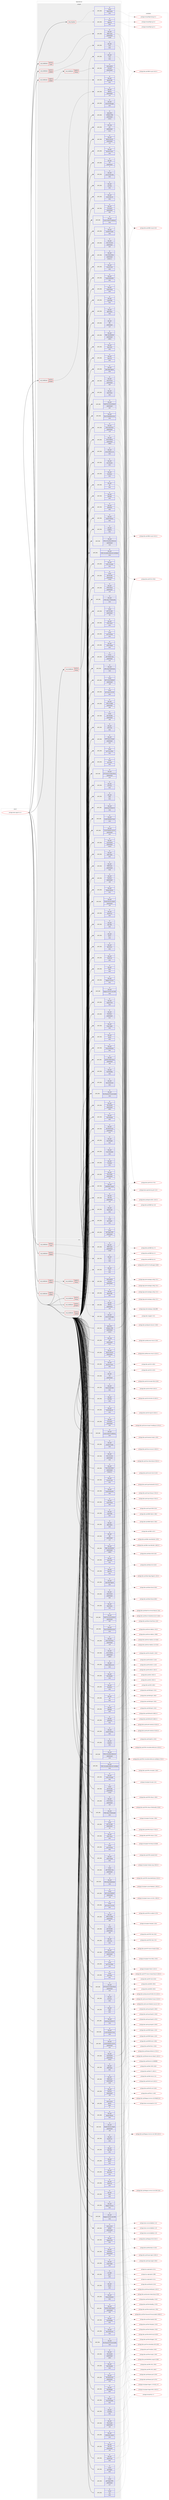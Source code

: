 digraph prolog {

# *************
# Graph options
# *************

newrank=true;
concentrate=true;
compound=true;
graph [rankdir=LR,fontname=Helvetica,fontsize=10,ranksep=1.5];#, ranksep=2.5, nodesep=0.2];
edge  [arrowhead=vee];
node  [fontname=Helvetica,fontsize=10];

# **********
# The ebuild
# **********

subgraph cluster_leftcol {
color=gray;
rank=same;
label=<<i>ebuild</i>>;
id [label="portage://www-apps/rt-4.4.3", color=red, width=4, href="../www-apps/rt-4.4.3.svg"];
}

# ****************
# The dependencies
# ****************

subgraph cluster_midcol {
color=gray;
label=<<i>dependencies</i>>;
subgraph cluster_compile {
fillcolor="#eeeeee";
style=filled;
label=<<i>compile</i>>;
subgraph any555 {
dependency31990 [label=<<TABLE BORDER="0" CELLBORDER="1" CELLSPACING="0" CELLPADDING="4"><TR><TD CELLPADDING="10">any_of_group</TD></TR></TABLE>>, shape=none, color=red];subgraph pack25610 {
dependency31991 [label=<<TABLE BORDER="0" CELLBORDER="1" CELLSPACING="0" CELLPADDING="4" WIDTH="220"><TR><TD ROWSPAN="6" CELLPADDING="30">pack_dep</TD></TR><TR><TD WIDTH="110">no</TD></TR><TR><TD>virtual</TD></TR><TR><TD>httpd-cgi</TD></TR><TR><TD>none</TD></TR><TR><TD></TD></TR></TABLE>>, shape=none, color=blue];
}
dependency31990:e -> dependency31991:w [weight=20,style="dotted",arrowhead="oinv"];
subgraph pack25611 {
dependency31992 [label=<<TABLE BORDER="0" CELLBORDER="1" CELLSPACING="0" CELLPADDING="4" WIDTH="220"><TR><TD ROWSPAN="6" CELLPADDING="30">pack_dep</TD></TR><TR><TD WIDTH="110">no</TD></TR><TR><TD>virtual</TD></TR><TR><TD>httpd-fastcgi</TD></TR><TR><TD>none</TD></TR><TR><TD></TD></TR></TABLE>>, shape=none, color=blue];
}
dependency31990:e -> dependency31992:w [weight=20,style="dotted",arrowhead="oinv"];
}
id:e -> dependency31990:w [weight=20,style="solid",arrowhead="vee"];
subgraph cond5779 {
dependency31993 [label=<<TABLE BORDER="0" CELLBORDER="1" CELLSPACING="0" CELLPADDING="4"><TR><TD ROWSPAN="3" CELLPADDING="10">use_conditional</TD></TR><TR><TD>negative</TD></TR><TR><TD>lighttpd</TD></TR></TABLE>>, shape=none, color=red];
subgraph pack25612 {
dependency31994 [label=<<TABLE BORDER="0" CELLBORDER="1" CELLSPACING="0" CELLPADDING="4" WIDTH="220"><TR><TD ROWSPAN="6" CELLPADDING="30">pack_dep</TD></TR><TR><TD WIDTH="110">no</TD></TR><TR><TD>dev-perl</TD></TR><TR><TD>Apache-DBI</TD></TR><TR><TD>none</TD></TR><TR><TD></TD></TR></TABLE>>, shape=none, color=blue];
}
dependency31993:e -> dependency31994:w [weight=20,style="dashed",arrowhead="vee"];
subgraph cond5780 {
dependency31995 [label=<<TABLE BORDER="0" CELLBORDER="1" CELLSPACING="0" CELLPADDING="4"><TR><TD ROWSPAN="3" CELLPADDING="10">use_conditional</TD></TR><TR><TD>negative</TD></TR><TR><TD>fastcgi</TD></TR></TABLE>>, shape=none, color=red];
subgraph pack25613 {
dependency31996 [label=<<TABLE BORDER="0" CELLBORDER="1" CELLSPACING="0" CELLPADDING="4" WIDTH="220"><TR><TD ROWSPAN="6" CELLPADDING="30">pack_dep</TD></TR><TR><TD WIDTH="110">no</TD></TR><TR><TD>www-apache</TD></TR><TR><TD>mod_perl</TD></TR><TR><TD>greaterequal</TD></TR><TR><TD>2</TD></TR></TABLE>>, shape=none, color=blue];
}
dependency31995:e -> dependency31996:w [weight=20,style="dashed",arrowhead="vee"];
}
dependency31993:e -> dependency31995:w [weight=20,style="dashed",arrowhead="vee"];
}
id:e -> dependency31993:w [weight=20,style="solid",arrowhead="vee"];
subgraph cond5781 {
dependency31997 [label=<<TABLE BORDER="0" CELLBORDER="1" CELLSPACING="0" CELLPADDING="4"><TR><TD ROWSPAN="3" CELLPADDING="10">use_conditional</TD></TR><TR><TD>positive</TD></TR><TR><TD>fastcgi</TD></TR></TABLE>>, shape=none, color=red];
subgraph pack25614 {
dependency31998 [label=<<TABLE BORDER="0" CELLBORDER="1" CELLSPACING="0" CELLPADDING="4" WIDTH="220"><TR><TD ROWSPAN="6" CELLPADDING="30">pack_dep</TD></TR><TR><TD WIDTH="110">no</TD></TR><TR><TD>dev-perl</TD></TR><TR><TD>FCGI</TD></TR><TR><TD>none</TD></TR><TR><TD></TD></TR></TABLE>>, shape=none, color=blue];
}
dependency31997:e -> dependency31998:w [weight=20,style="dashed",arrowhead="vee"];
subgraph pack25615 {
dependency31999 [label=<<TABLE BORDER="0" CELLBORDER="1" CELLSPACING="0" CELLPADDING="4" WIDTH="220"><TR><TD ROWSPAN="6" CELLPADDING="30">pack_dep</TD></TR><TR><TD WIDTH="110">no</TD></TR><TR><TD>dev-perl</TD></TR><TR><TD>FCGI-ProcManager</TD></TR><TR><TD>none</TD></TR><TR><TD></TD></TR></TABLE>>, shape=none, color=blue];
}
dependency31997:e -> dependency31999:w [weight=20,style="dashed",arrowhead="vee"];
}
id:e -> dependency31997:w [weight=20,style="solid",arrowhead="vee"];
subgraph cond5782 {
dependency32000 [label=<<TABLE BORDER="0" CELLBORDER="1" CELLSPACING="0" CELLPADDING="4"><TR><TD ROWSPAN="3" CELLPADDING="10">use_conditional</TD></TR><TR><TD>positive</TD></TR><TR><TD>lighttpd</TD></TR></TABLE>>, shape=none, color=red];
subgraph pack25616 {
dependency32001 [label=<<TABLE BORDER="0" CELLBORDER="1" CELLSPACING="0" CELLPADDING="4" WIDTH="220"><TR><TD ROWSPAN="6" CELLPADDING="30">pack_dep</TD></TR><TR><TD WIDTH="110">no</TD></TR><TR><TD>dev-perl</TD></TR><TR><TD>FCGI</TD></TR><TR><TD>none</TD></TR><TR><TD></TD></TR></TABLE>>, shape=none, color=blue];
}
dependency32000:e -> dependency32001:w [weight=20,style="dashed",arrowhead="vee"];
}
id:e -> dependency32000:w [weight=20,style="solid",arrowhead="vee"];
subgraph cond5783 {
dependency32002 [label=<<TABLE BORDER="0" CELLBORDER="1" CELLSPACING="0" CELLPADDING="4"><TR><TD ROWSPAN="3" CELLPADDING="10">use_conditional</TD></TR><TR><TD>positive</TD></TR><TR><TD>mysql</TD></TR></TABLE>>, shape=none, color=red];
subgraph pack25617 {
dependency32003 [label=<<TABLE BORDER="0" CELLBORDER="1" CELLSPACING="0" CELLPADDING="4" WIDTH="220"><TR><TD ROWSPAN="6" CELLPADDING="30">pack_dep</TD></TR><TR><TD WIDTH="110">no</TD></TR><TR><TD>dev-perl</TD></TR><TR><TD>DBD-mysql</TD></TR><TR><TD>greaterequal</TD></TR><TR><TD>2.1018</TD></TR></TABLE>>, shape=none, color=blue];
}
dependency32002:e -> dependency32003:w [weight=20,style="dashed",arrowhead="vee"];
}
id:e -> dependency32002:w [weight=20,style="solid",arrowhead="vee"];
subgraph cond5784 {
dependency32004 [label=<<TABLE BORDER="0" CELLBORDER="1" CELLSPACING="0" CELLPADDING="4"><TR><TD ROWSPAN="3" CELLPADDING="10">use_conditional</TD></TR><TR><TD>positive</TD></TR><TR><TD>postgres</TD></TR></TABLE>>, shape=none, color=red];
subgraph pack25618 {
dependency32005 [label=<<TABLE BORDER="0" CELLBORDER="1" CELLSPACING="0" CELLPADDING="4" WIDTH="220"><TR><TD ROWSPAN="6" CELLPADDING="30">pack_dep</TD></TR><TR><TD WIDTH="110">no</TD></TR><TR><TD>dev-perl</TD></TR><TR><TD>DBD-Pg</TD></TR><TR><TD>greaterequal</TD></TR><TR><TD>1.43</TD></TR></TABLE>>, shape=none, color=blue];
}
dependency32004:e -> dependency32005:w [weight=20,style="dashed",arrowhead="vee"];
}
id:e -> dependency32004:w [weight=20,style="solid",arrowhead="vee"];
subgraph pack25619 {
dependency32006 [label=<<TABLE BORDER="0" CELLBORDER="1" CELLSPACING="0" CELLPADDING="4" WIDTH="220"><TR><TD ROWSPAN="6" CELLPADDING="30">pack_dep</TD></TR><TR><TD WIDTH="110">no</TD></TR><TR><TD>app-admin</TD></TR><TR><TD>webapp-config</TD></TR><TR><TD>greaterequal</TD></TR><TR><TD>1.50.15</TD></TR></TABLE>>, shape=none, color=blue];
}
id:e -> dependency32006:w [weight=20,style="solid",arrowhead="vee"];
subgraph pack25620 {
dependency32007 [label=<<TABLE BORDER="0" CELLBORDER="1" CELLSPACING="0" CELLPADDING="4" WIDTH="220"><TR><TD ROWSPAN="6" CELLPADDING="30">pack_dep</TD></TR><TR><TD WIDTH="110">no</TD></TR><TR><TD>dev-lang</TD></TR><TR><TD>perl</TD></TR><TR><TD>greaterequal</TD></TR><TR><TD>5.10.1</TD></TR></TABLE>>, shape=none, color=blue];
}
id:e -> dependency32007:w [weight=20,style="solid",arrowhead="vee"];
subgraph pack25621 {
dependency32008 [label=<<TABLE BORDER="0" CELLBORDER="1" CELLSPACING="0" CELLPADDING="4" WIDTH="220"><TR><TD ROWSPAN="6" CELLPADDING="30">pack_dep</TD></TR><TR><TD WIDTH="110">no</TD></TR><TR><TD>dev-perl</TD></TR><TR><TD>Apache-Session</TD></TR><TR><TD>greaterequal</TD></TR><TR><TD>1.53</TD></TR></TABLE>>, shape=none, color=blue];
}
id:e -> dependency32008:w [weight=20,style="solid",arrowhead="vee"];
subgraph pack25622 {
dependency32009 [label=<<TABLE BORDER="0" CELLBORDER="1" CELLSPACING="0" CELLPADDING="4" WIDTH="220"><TR><TD ROWSPAN="6" CELLPADDING="30">pack_dep</TD></TR><TR><TD WIDTH="110">no</TD></TR><TR><TD>dev-perl</TD></TR><TR><TD>Business-Hours</TD></TR><TR><TD>none</TD></TR><TR><TD></TD></TR></TABLE>>, shape=none, color=blue];
}
id:e -> dependency32009:w [weight=20,style="solid",arrowhead="vee"];
subgraph pack25623 {
dependency32010 [label=<<TABLE BORDER="0" CELLBORDER="1" CELLSPACING="0" CELLPADDING="4" WIDTH="220"><TR><TD ROWSPAN="6" CELLPADDING="30">pack_dep</TD></TR><TR><TD WIDTH="110">no</TD></TR><TR><TD>dev-perl</TD></TR><TR><TD>CGI</TD></TR><TR><TD>greaterequal</TD></TR><TR><TD>4</TD></TR></TABLE>>, shape=none, color=blue];
}
id:e -> dependency32010:w [weight=20,style="solid",arrowhead="vee"];
subgraph pack25624 {
dependency32011 [label=<<TABLE BORDER="0" CELLBORDER="1" CELLSPACING="0" CELLPADDING="4" WIDTH="220"><TR><TD ROWSPAN="6" CELLPADDING="30">pack_dep</TD></TR><TR><TD WIDTH="110">no</TD></TR><TR><TD>dev-perl</TD></TR><TR><TD>CGI-Emulate-PSGI</TD></TR><TR><TD>none</TD></TR><TR><TD></TD></TR></TABLE>>, shape=none, color=blue];
}
id:e -> dependency32011:w [weight=20,style="solid",arrowhead="vee"];
subgraph pack25625 {
dependency32012 [label=<<TABLE BORDER="0" CELLBORDER="1" CELLSPACING="0" CELLPADDING="4" WIDTH="220"><TR><TD ROWSPAN="6" CELLPADDING="30">pack_dep</TD></TR><TR><TD WIDTH="110">no</TD></TR><TR><TD>dev-perl</TD></TR><TR><TD>CGI-PSGI</TD></TR><TR><TD>none</TD></TR><TR><TD></TD></TR></TABLE>>, shape=none, color=blue];
}
id:e -> dependency32012:w [weight=20,style="solid",arrowhead="vee"];
subgraph pack25626 {
dependency32013 [label=<<TABLE BORDER="0" CELLBORDER="1" CELLSPACING="0" CELLPADDING="4" WIDTH="220"><TR><TD ROWSPAN="6" CELLPADDING="30">pack_dep</TD></TR><TR><TD WIDTH="110">no</TD></TR><TR><TD>dev-perl</TD></TR><TR><TD>CSS-Minifier-XS</TD></TR><TR><TD>none</TD></TR><TR><TD></TD></TR></TABLE>>, shape=none, color=blue];
}
id:e -> dependency32013:w [weight=20,style="solid",arrowhead="vee"];
subgraph pack25627 {
dependency32014 [label=<<TABLE BORDER="0" CELLBORDER="1" CELLSPACING="0" CELLPADDING="4" WIDTH="220"><TR><TD ROWSPAN="6" CELLPADDING="30">pack_dep</TD></TR><TR><TD WIDTH="110">no</TD></TR><TR><TD>dev-perl</TD></TR><TR><TD>CSS-Squish</TD></TR><TR><TD>greaterequal</TD></TR><TR><TD>0.06</TD></TR></TABLE>>, shape=none, color=blue];
}
id:e -> dependency32014:w [weight=20,style="solid",arrowhead="vee"];
subgraph pack25628 {
dependency32015 [label=<<TABLE BORDER="0" CELLBORDER="1" CELLSPACING="0" CELLPADDING="4" WIDTH="220"><TR><TD ROWSPAN="6" CELLPADDING="30">pack_dep</TD></TR><TR><TD WIDTH="110">no</TD></TR><TR><TD>dev-perl</TD></TR><TR><TD>Cache-Simple-TimedExpiry</TD></TR><TR><TD>none</TD></TR><TR><TD></TD></TR></TABLE>>, shape=none, color=blue];
}
id:e -> dependency32015:w [weight=20,style="solid",arrowhead="vee"];
subgraph pack25629 {
dependency32016 [label=<<TABLE BORDER="0" CELLBORDER="1" CELLSPACING="0" CELLPADDING="4" WIDTH="220"><TR><TD ROWSPAN="6" CELLPADDING="30">pack_dep</TD></TR><TR><TD WIDTH="110">no</TD></TR><TR><TD>dev-perl</TD></TR><TR><TD>Calendar-Simple</TD></TR><TR><TD>none</TD></TR><TR><TD></TD></TR></TABLE>>, shape=none, color=blue];
}
id:e -> dependency32016:w [weight=20,style="solid",arrowhead="vee"];
subgraph pack25630 {
dependency32017 [label=<<TABLE BORDER="0" CELLBORDER="1" CELLSPACING="0" CELLPADDING="4" WIDTH="220"><TR><TD ROWSPAN="6" CELLPADDING="30">pack_dep</TD></TR><TR><TD WIDTH="110">no</TD></TR><TR><TD>dev-perl</TD></TR><TR><TD>Class-Accessor</TD></TR><TR><TD>greaterequal</TD></TR><TR><TD>0.34</TD></TR></TABLE>>, shape=none, color=blue];
}
id:e -> dependency32017:w [weight=20,style="solid",arrowhead="vee"];
subgraph pack25631 {
dependency32018 [label=<<TABLE BORDER="0" CELLBORDER="1" CELLSPACING="0" CELLPADDING="4" WIDTH="220"><TR><TD ROWSPAN="6" CELLPADDING="30">pack_dep</TD></TR><TR><TD WIDTH="110">no</TD></TR><TR><TD>dev-perl</TD></TR><TR><TD>Class-ReturnValue</TD></TR><TR><TD>greaterequal</TD></TR><TR><TD>0.550.0-r1</TD></TR></TABLE>>, shape=none, color=blue];
}
id:e -> dependency32018:w [weight=20,style="solid",arrowhead="vee"];
subgraph pack25632 {
dependency32019 [label=<<TABLE BORDER="0" CELLBORDER="1" CELLSPACING="0" CELLPADDING="4" WIDTH="220"><TR><TD ROWSPAN="6" CELLPADDING="30">pack_dep</TD></TR><TR><TD WIDTH="110">no</TD></TR><TR><TD>dev-perl</TD></TR><TR><TD>Convert-Color</TD></TR><TR><TD>none</TD></TR><TR><TD></TD></TR></TABLE>>, shape=none, color=blue];
}
id:e -> dependency32019:w [weight=20,style="solid",arrowhead="vee"];
subgraph pack25633 {
dependency32020 [label=<<TABLE BORDER="0" CELLBORDER="1" CELLSPACING="0" CELLPADDING="4" WIDTH="220"><TR><TD ROWSPAN="6" CELLPADDING="30">pack_dep</TD></TR><TR><TD WIDTH="110">no</TD></TR><TR><TD>dev-perl</TD></TR><TR><TD>Crypt-Eksblowfish</TD></TR><TR><TD>none</TD></TR><TR><TD></TD></TR></TABLE>>, shape=none, color=blue];
}
id:e -> dependency32020:w [weight=20,style="solid",arrowhead="vee"];
subgraph pack25634 {
dependency32021 [label=<<TABLE BORDER="0" CELLBORDER="1" CELLSPACING="0" CELLPADDING="4" WIDTH="220"><TR><TD ROWSPAN="6" CELLPADDING="30">pack_dep</TD></TR><TR><TD WIDTH="110">no</TD></TR><TR><TD>dev-perl</TD></TR><TR><TD>Crypt-SSLeay</TD></TR><TR><TD>none</TD></TR><TR><TD></TD></TR></TABLE>>, shape=none, color=blue];
}
id:e -> dependency32021:w [weight=20,style="solid",arrowhead="vee"];
subgraph pack25635 {
dependency32022 [label=<<TABLE BORDER="0" CELLBORDER="1" CELLSPACING="0" CELLPADDING="4" WIDTH="220"><TR><TD ROWSPAN="6" CELLPADDING="30">pack_dep</TD></TR><TR><TD WIDTH="110">no</TD></TR><TR><TD>dev-perl</TD></TR><TR><TD>Crypt-X509</TD></TR><TR><TD>none</TD></TR><TR><TD></TD></TR></TABLE>>, shape=none, color=blue];
}
id:e -> dependency32022:w [weight=20,style="solid",arrowhead="vee"];
subgraph pack25636 {
dependency32023 [label=<<TABLE BORDER="0" CELLBORDER="1" CELLSPACING="0" CELLPADDING="4" WIDTH="220"><TR><TD ROWSPAN="6" CELLPADDING="30">pack_dep</TD></TR><TR><TD WIDTH="110">no</TD></TR><TR><TD>dev-perl</TD></TR><TR><TD>DBD-SQLite</TD></TR><TR><TD>none</TD></TR><TR><TD></TD></TR></TABLE>>, shape=none, color=blue];
}
id:e -> dependency32023:w [weight=20,style="solid",arrowhead="vee"];
subgraph pack25637 {
dependency32024 [label=<<TABLE BORDER="0" CELLBORDER="1" CELLSPACING="0" CELLPADDING="4" WIDTH="220"><TR><TD ROWSPAN="6" CELLPADDING="30">pack_dep</TD></TR><TR><TD WIDTH="110">no</TD></TR><TR><TD>dev-perl</TD></TR><TR><TD>DBI</TD></TR><TR><TD>greaterequal</TD></TR><TR><TD>1.37</TD></TR></TABLE>>, shape=none, color=blue];
}
id:e -> dependency32024:w [weight=20,style="solid",arrowhead="vee"];
subgraph pack25638 {
dependency32025 [label=<<TABLE BORDER="0" CELLBORDER="1" CELLSPACING="0" CELLPADDING="4" WIDTH="220"><TR><TD ROWSPAN="6" CELLPADDING="30">pack_dep</TD></TR><TR><TD WIDTH="110">no</TD></TR><TR><TD>dev-perl</TD></TR><TR><TD>DBIx-SearchBuilder</TD></TR><TR><TD>greaterequal</TD></TR><TR><TD>1.660.0</TD></TR></TABLE>>, shape=none, color=blue];
}
id:e -> dependency32025:w [weight=20,style="solid",arrowhead="vee"];
subgraph pack25639 {
dependency32026 [label=<<TABLE BORDER="0" CELLBORDER="1" CELLSPACING="0" CELLPADDING="4" WIDTH="220"><TR><TD ROWSPAN="6" CELLPADDING="30">pack_dep</TD></TR><TR><TD WIDTH="110">no</TD></TR><TR><TD>dev-perl</TD></TR><TR><TD>Data-GUID</TD></TR><TR><TD>none</TD></TR><TR><TD></TD></TR></TABLE>>, shape=none, color=blue];
}
id:e -> dependency32026:w [weight=20,style="solid",arrowhead="vee"];
subgraph pack25640 {
dependency32027 [label=<<TABLE BORDER="0" CELLBORDER="1" CELLSPACING="0" CELLPADDING="4" WIDTH="220"><TR><TD ROWSPAN="6" CELLPADDING="30">pack_dep</TD></TR><TR><TD WIDTH="110">no</TD></TR><TR><TD>dev-perl</TD></TR><TR><TD>Data-ICal</TD></TR><TR><TD>none</TD></TR><TR><TD></TD></TR></TABLE>>, shape=none, color=blue];
}
id:e -> dependency32027:w [weight=20,style="solid",arrowhead="vee"];
subgraph pack25641 {
dependency32028 [label=<<TABLE BORDER="0" CELLBORDER="1" CELLSPACING="0" CELLPADDING="4" WIDTH="220"><TR><TD ROWSPAN="6" CELLPADDING="30">pack_dep</TD></TR><TR><TD WIDTH="110">no</TD></TR><TR><TD>dev-perl</TD></TR><TR><TD>Data-Page-Pageset</TD></TR><TR><TD>none</TD></TR><TR><TD></TD></TR></TABLE>>, shape=none, color=blue];
}
id:e -> dependency32028:w [weight=20,style="solid",arrowhead="vee"];
subgraph pack25642 {
dependency32029 [label=<<TABLE BORDER="0" CELLBORDER="1" CELLSPACING="0" CELLPADDING="4" WIDTH="220"><TR><TD ROWSPAN="6" CELLPADDING="30">pack_dep</TD></TR><TR><TD WIDTH="110">no</TD></TR><TR><TD>dev-perl</TD></TR><TR><TD>Date-Extract</TD></TR><TR><TD>greaterequal</TD></TR><TR><TD>0.02</TD></TR></TABLE>>, shape=none, color=blue];
}
id:e -> dependency32029:w [weight=20,style="solid",arrowhead="vee"];
subgraph pack25643 {
dependency32030 [label=<<TABLE BORDER="0" CELLBORDER="1" CELLSPACING="0" CELLPADDING="4" WIDTH="220"><TR><TD ROWSPAN="6" CELLPADDING="30">pack_dep</TD></TR><TR><TD WIDTH="110">no</TD></TR><TR><TD>dev-perl</TD></TR><TR><TD>Date-Manip</TD></TR><TR><TD>none</TD></TR><TR><TD></TD></TR></TABLE>>, shape=none, color=blue];
}
id:e -> dependency32030:w [weight=20,style="solid",arrowhead="vee"];
subgraph pack25644 {
dependency32031 [label=<<TABLE BORDER="0" CELLBORDER="1" CELLSPACING="0" CELLPADDING="4" WIDTH="220"><TR><TD ROWSPAN="6" CELLPADDING="30">pack_dep</TD></TR><TR><TD WIDTH="110">no</TD></TR><TR><TD>dev-perl</TD></TR><TR><TD>DateTime-Format-Natural</TD></TR><TR><TD>greaterequal</TD></TR><TR><TD>0.67</TD></TR></TABLE>>, shape=none, color=blue];
}
id:e -> dependency32031:w [weight=20,style="solid",arrowhead="vee"];
subgraph pack25645 {
dependency32032 [label=<<TABLE BORDER="0" CELLBORDER="1" CELLSPACING="0" CELLPADDING="4" WIDTH="220"><TR><TD ROWSPAN="6" CELLPADDING="30">pack_dep</TD></TR><TR><TD WIDTH="110">no</TD></TR><TR><TD>dev-perl</TD></TR><TR><TD>Devel-GlobalDestruction</TD></TR><TR><TD>none</TD></TR><TR><TD></TD></TR></TABLE>>, shape=none, color=blue];
}
id:e -> dependency32032:w [weight=20,style="solid",arrowhead="vee"];
subgraph pack25646 {
dependency32033 [label=<<TABLE BORDER="0" CELLBORDER="1" CELLSPACING="0" CELLPADDING="4" WIDTH="220"><TR><TD ROWSPAN="6" CELLPADDING="30">pack_dep</TD></TR><TR><TD WIDTH="110">no</TD></TR><TR><TD>dev-perl</TD></TR><TR><TD>Devel-StackTrace</TD></TR><TR><TD>greaterequal</TD></TR><TR><TD>1.19</TD></TR></TABLE>>, shape=none, color=blue];
}
id:e -> dependency32033:w [weight=20,style="solid",arrowhead="vee"];
subgraph pack25647 {
dependency32034 [label=<<TABLE BORDER="0" CELLBORDER="1" CELLSPACING="0" CELLPADDING="4" WIDTH="220"><TR><TD ROWSPAN="6" CELLPADDING="30">pack_dep</TD></TR><TR><TD WIDTH="110">no</TD></TR><TR><TD>dev-perl</TD></TR><TR><TD>Email-Address</TD></TR><TR><TD>greaterequal</TD></TR><TR><TD>1.908.0</TD></TR></TABLE>>, shape=none, color=blue];
}
id:e -> dependency32034:w [weight=20,style="solid",arrowhead="vee"];
subgraph pack25648 {
dependency32035 [label=<<TABLE BORDER="0" CELLBORDER="1" CELLSPACING="0" CELLPADDING="4" WIDTH="220"><TR><TD ROWSPAN="6" CELLPADDING="30">pack_dep</TD></TR><TR><TD WIDTH="110">no</TD></TR><TR><TD>dev-perl</TD></TR><TR><TD>Email-Address-List</TD></TR><TR><TD>none</TD></TR><TR><TD></TD></TR></TABLE>>, shape=none, color=blue];
}
id:e -> dependency32035:w [weight=20,style="solid",arrowhead="vee"];
subgraph pack25649 {
dependency32036 [label=<<TABLE BORDER="0" CELLBORDER="1" CELLSPACING="0" CELLPADDING="4" WIDTH="220"><TR><TD ROWSPAN="6" CELLPADDING="30">pack_dep</TD></TR><TR><TD WIDTH="110">no</TD></TR><TR><TD>dev-perl</TD></TR><TR><TD>File-ShareDir</TD></TR><TR><TD>none</TD></TR><TR><TD></TD></TR></TABLE>>, shape=none, color=blue];
}
id:e -> dependency32036:w [weight=20,style="solid",arrowhead="vee"];
subgraph pack25650 {
dependency32037 [label=<<TABLE BORDER="0" CELLBORDER="1" CELLSPACING="0" CELLPADDING="4" WIDTH="220"><TR><TD ROWSPAN="6" CELLPADDING="30">pack_dep</TD></TR><TR><TD WIDTH="110">no</TD></TR><TR><TD>dev-perl</TD></TR><TR><TD>File-Which</TD></TR><TR><TD>none</TD></TR><TR><TD></TD></TR></TABLE>>, shape=none, color=blue];
}
id:e -> dependency32037:w [weight=20,style="solid",arrowhead="vee"];
subgraph pack25651 {
dependency32038 [label=<<TABLE BORDER="0" CELLBORDER="1" CELLSPACING="0" CELLPADDING="4" WIDTH="220"><TR><TD ROWSPAN="6" CELLPADDING="30">pack_dep</TD></TR><TR><TD WIDTH="110">no</TD></TR><TR><TD>dev-perl</TD></TR><TR><TD>GD</TD></TR><TR><TD>none</TD></TR><TR><TD></TD></TR></TABLE>>, shape=none, color=blue];
}
id:e -> dependency32038:w [weight=20,style="solid",arrowhead="vee"];
subgraph pack25652 {
dependency32039 [label=<<TABLE BORDER="0" CELLBORDER="1" CELLSPACING="0" CELLPADDING="4" WIDTH="220"><TR><TD ROWSPAN="6" CELLPADDING="30">pack_dep</TD></TR><TR><TD WIDTH="110">no</TD></TR><TR><TD>dev-perl</TD></TR><TR><TD>GDGraph</TD></TR><TR><TD>none</TD></TR><TR><TD></TD></TR></TABLE>>, shape=none, color=blue];
}
id:e -> dependency32039:w [weight=20,style="solid",arrowhead="vee"];
subgraph pack25653 {
dependency32040 [label=<<TABLE BORDER="0" CELLBORDER="1" CELLSPACING="0" CELLPADDING="4" WIDTH="220"><TR><TD ROWSPAN="6" CELLPADDING="30">pack_dep</TD></TR><TR><TD WIDTH="110">no</TD></TR><TR><TD>dev-perl</TD></TR><TR><TD>GDTextUtil</TD></TR><TR><TD>none</TD></TR><TR><TD></TD></TR></TABLE>>, shape=none, color=blue];
}
id:e -> dependency32040:w [weight=20,style="solid",arrowhead="vee"];
subgraph pack25654 {
dependency32041 [label=<<TABLE BORDER="0" CELLBORDER="1" CELLSPACING="0" CELLPADDING="4" WIDTH="220"><TR><TD ROWSPAN="6" CELLPADDING="30">pack_dep</TD></TR><TR><TD WIDTH="110">no</TD></TR><TR><TD>dev-perl</TD></TR><TR><TD>GnuPG-Interface</TD></TR><TR><TD>none</TD></TR><TR><TD></TD></TR></TABLE>>, shape=none, color=blue];
}
id:e -> dependency32041:w [weight=20,style="solid",arrowhead="vee"];
subgraph pack25655 {
dependency32042 [label=<<TABLE BORDER="0" CELLBORDER="1" CELLSPACING="0" CELLPADDING="4" WIDTH="220"><TR><TD ROWSPAN="6" CELLPADDING="30">pack_dep</TD></TR><TR><TD WIDTH="110">no</TD></TR><TR><TD>dev-perl</TD></TR><TR><TD>GraphViz</TD></TR><TR><TD>none</TD></TR><TR><TD></TD></TR></TABLE>>, shape=none, color=blue];
}
id:e -> dependency32042:w [weight=20,style="solid",arrowhead="vee"];
subgraph pack25656 {
dependency32043 [label=<<TABLE BORDER="0" CELLBORDER="1" CELLSPACING="0" CELLPADDING="4" WIDTH="220"><TR><TD ROWSPAN="6" CELLPADDING="30">pack_dep</TD></TR><TR><TD WIDTH="110">no</TD></TR><TR><TD>dev-perl</TD></TR><TR><TD>HTML-FormatText-WithLinks</TD></TR><TR><TD>greaterequal</TD></TR><TR><TD>0.14</TD></TR></TABLE>>, shape=none, color=blue];
}
id:e -> dependency32043:w [weight=20,style="solid",arrowhead="vee"];
subgraph pack25657 {
dependency32044 [label=<<TABLE BORDER="0" CELLBORDER="1" CELLSPACING="0" CELLPADDING="4" WIDTH="220"><TR><TD ROWSPAN="6" CELLPADDING="30">pack_dep</TD></TR><TR><TD WIDTH="110">no</TD></TR><TR><TD>dev-perl</TD></TR><TR><TD>HTML-FormatText-WithLinks-AndTables</TD></TR><TR><TD>none</TD></TR><TR><TD></TD></TR></TABLE>>, shape=none, color=blue];
}
id:e -> dependency32044:w [weight=20,style="solid",arrowhead="vee"];
subgraph pack25658 {
dependency32045 [label=<<TABLE BORDER="0" CELLBORDER="1" CELLSPACING="0" CELLPADDING="4" WIDTH="220"><TR><TD ROWSPAN="6" CELLPADDING="30">pack_dep</TD></TR><TR><TD WIDTH="110">no</TD></TR><TR><TD>dev-perl</TD></TR><TR><TD>HTML-Formatter</TD></TR><TR><TD>none</TD></TR><TR><TD></TD></TR></TABLE>>, shape=none, color=blue];
}
id:e -> dependency32045:w [weight=20,style="solid",arrowhead="vee"];
subgraph pack25659 {
dependency32046 [label=<<TABLE BORDER="0" CELLBORDER="1" CELLSPACING="0" CELLPADDING="4" WIDTH="220"><TR><TD ROWSPAN="6" CELLPADDING="30">pack_dep</TD></TR><TR><TD WIDTH="110">no</TD></TR><TR><TD>dev-perl</TD></TR><TR><TD>HTML-Mason</TD></TR><TR><TD>greaterequal</TD></TR><TR><TD>1.43</TD></TR></TABLE>>, shape=none, color=blue];
}
id:e -> dependency32046:w [weight=20,style="solid",arrowhead="vee"];
subgraph pack25660 {
dependency32047 [label=<<TABLE BORDER="0" CELLBORDER="1" CELLSPACING="0" CELLPADDING="4" WIDTH="220"><TR><TD ROWSPAN="6" CELLPADDING="30">pack_dep</TD></TR><TR><TD WIDTH="110">no</TD></TR><TR><TD>dev-perl</TD></TR><TR><TD>HTML-Mason-PSGIHandler</TD></TR><TR><TD>none</TD></TR><TR><TD></TD></TR></TABLE>>, shape=none, color=blue];
}
id:e -> dependency32047:w [weight=20,style="solid",arrowhead="vee"];
subgraph pack25661 {
dependency32048 [label=<<TABLE BORDER="0" CELLBORDER="1" CELLSPACING="0" CELLPADDING="4" WIDTH="220"><TR><TD ROWSPAN="6" CELLPADDING="30">pack_dep</TD></TR><TR><TD WIDTH="110">no</TD></TR><TR><TD>dev-perl</TD></TR><TR><TD>HTML-Parser</TD></TR><TR><TD>none</TD></TR><TR><TD></TD></TR></TABLE>>, shape=none, color=blue];
}
id:e -> dependency32048:w [weight=20,style="solid",arrowhead="vee"];
subgraph pack25662 {
dependency32049 [label=<<TABLE BORDER="0" CELLBORDER="1" CELLSPACING="0" CELLPADDING="4" WIDTH="220"><TR><TD ROWSPAN="6" CELLPADDING="30">pack_dep</TD></TR><TR><TD WIDTH="110">no</TD></TR><TR><TD>dev-perl</TD></TR><TR><TD>HTML-Quoted</TD></TR><TR><TD>none</TD></TR><TR><TD></TD></TR></TABLE>>, shape=none, color=blue];
}
id:e -> dependency32049:w [weight=20,style="solid",arrowhead="vee"];
subgraph pack25663 {
dependency32050 [label=<<TABLE BORDER="0" CELLBORDER="1" CELLSPACING="0" CELLPADDING="4" WIDTH="220"><TR><TD ROWSPAN="6" CELLPADDING="30">pack_dep</TD></TR><TR><TD WIDTH="110">no</TD></TR><TR><TD>dev-perl</TD></TR><TR><TD>HTML-RewriteAttributes</TD></TR><TR><TD>none</TD></TR><TR><TD></TD></TR></TABLE>>, shape=none, color=blue];
}
id:e -> dependency32050:w [weight=20,style="solid",arrowhead="vee"];
subgraph pack25664 {
dependency32051 [label=<<TABLE BORDER="0" CELLBORDER="1" CELLSPACING="0" CELLPADDING="4" WIDTH="220"><TR><TD ROWSPAN="6" CELLPADDING="30">pack_dep</TD></TR><TR><TD WIDTH="110">no</TD></TR><TR><TD>dev-perl</TD></TR><TR><TD>HTML-Scrubber</TD></TR><TR><TD>greaterequal</TD></TR><TR><TD>0.08</TD></TR></TABLE>>, shape=none, color=blue];
}
id:e -> dependency32051:w [weight=20,style="solid",arrowhead="vee"];
subgraph pack25665 {
dependency32052 [label=<<TABLE BORDER="0" CELLBORDER="1" CELLSPACING="0" CELLPADDING="4" WIDTH="220"><TR><TD ROWSPAN="6" CELLPADDING="30">pack_dep</TD></TR><TR><TD WIDTH="110">no</TD></TR><TR><TD>dev-perl</TD></TR><TR><TD>HTML-Tree</TD></TR><TR><TD>none</TD></TR><TR><TD></TD></TR></TABLE>>, shape=none, color=blue];
}
id:e -> dependency32052:w [weight=20,style="solid",arrowhead="vee"];
subgraph pack25666 {
dependency32053 [label=<<TABLE BORDER="0" CELLBORDER="1" CELLSPACING="0" CELLPADDING="4" WIDTH="220"><TR><TD ROWSPAN="6" CELLPADDING="30">pack_dep</TD></TR><TR><TD WIDTH="110">no</TD></TR><TR><TD>dev-perl</TD></TR><TR><TD>HTTP-Server-Simple</TD></TR><TR><TD>greaterequal</TD></TR><TR><TD>0.34</TD></TR></TABLE>>, shape=none, color=blue];
}
id:e -> dependency32053:w [weight=20,style="solid",arrowhead="vee"];
subgraph pack25667 {
dependency32054 [label=<<TABLE BORDER="0" CELLBORDER="1" CELLSPACING="0" CELLPADDING="4" WIDTH="220"><TR><TD ROWSPAN="6" CELLPADDING="30">pack_dep</TD></TR><TR><TD WIDTH="110">no</TD></TR><TR><TD>dev-perl</TD></TR><TR><TD>HTTP-Server-Simple-Mason</TD></TR><TR><TD>greaterequal</TD></TR><TR><TD>0.14</TD></TR></TABLE>>, shape=none, color=blue];
}
id:e -> dependency32054:w [weight=20,style="solid",arrowhead="vee"];
subgraph pack25668 {
dependency32055 [label=<<TABLE BORDER="0" CELLBORDER="1" CELLSPACING="0" CELLPADDING="4" WIDTH="220"><TR><TD ROWSPAN="6" CELLPADDING="30">pack_dep</TD></TR><TR><TD WIDTH="110">no</TD></TR><TR><TD>dev-perl</TD></TR><TR><TD>IPC-Run3</TD></TR><TR><TD>none</TD></TR><TR><TD></TD></TR></TABLE>>, shape=none, color=blue];
}
id:e -> dependency32055:w [weight=20,style="solid",arrowhead="vee"];
subgraph pack25669 {
dependency32056 [label=<<TABLE BORDER="0" CELLBORDER="1" CELLSPACING="0" CELLPADDING="4" WIDTH="220"><TR><TD ROWSPAN="6" CELLPADDING="30">pack_dep</TD></TR><TR><TD WIDTH="110">no</TD></TR><TR><TD>dev-perl</TD></TR><TR><TD>JSON</TD></TR><TR><TD>none</TD></TR><TR><TD></TD></TR></TABLE>>, shape=none, color=blue];
}
id:e -> dependency32056:w [weight=20,style="solid",arrowhead="vee"];
subgraph pack25670 {
dependency32057 [label=<<TABLE BORDER="0" CELLBORDER="1" CELLSPACING="0" CELLPADDING="4" WIDTH="220"><TR><TD ROWSPAN="6" CELLPADDING="30">pack_dep</TD></TR><TR><TD WIDTH="110">no</TD></TR><TR><TD>dev-perl</TD></TR><TR><TD>JavaScript-Minifier-XS</TD></TR><TR><TD>none</TD></TR><TR><TD></TD></TR></TABLE>>, shape=none, color=blue];
}
id:e -> dependency32057:w [weight=20,style="solid",arrowhead="vee"];
subgraph pack25671 {
dependency32058 [label=<<TABLE BORDER="0" CELLBORDER="1" CELLSPACING="0" CELLPADDING="4" WIDTH="220"><TR><TD ROWSPAN="6" CELLPADDING="30">pack_dep</TD></TR><TR><TD WIDTH="110">no</TD></TR><TR><TD>dev-perl</TD></TR><TR><TD>Locale-Maketext-Fuzzy</TD></TR><TR><TD>none</TD></TR><TR><TD></TD></TR></TABLE>>, shape=none, color=blue];
}
id:e -> dependency32058:w [weight=20,style="solid",arrowhead="vee"];
subgraph pack25672 {
dependency32059 [label=<<TABLE BORDER="0" CELLBORDER="1" CELLSPACING="0" CELLPADDING="4" WIDTH="220"><TR><TD ROWSPAN="6" CELLPADDING="30">pack_dep</TD></TR><TR><TD WIDTH="110">no</TD></TR><TR><TD>dev-perl</TD></TR><TR><TD>Locale-Maketext-Lexicon</TD></TR><TR><TD>greaterequal</TD></TR><TR><TD>0.32</TD></TR></TABLE>>, shape=none, color=blue];
}
id:e -> dependency32059:w [weight=20,style="solid",arrowhead="vee"];
subgraph pack25673 {
dependency32060 [label=<<TABLE BORDER="0" CELLBORDER="1" CELLSPACING="0" CELLPADDING="4" WIDTH="220"><TR><TD ROWSPAN="6" CELLPADDING="30">pack_dep</TD></TR><TR><TD WIDTH="110">no</TD></TR><TR><TD>dev-perl</TD></TR><TR><TD>Log-Dispatch</TD></TR><TR><TD>greaterequal</TD></TR><TR><TD>2.410.0</TD></TR></TABLE>>, shape=none, color=blue];
}
id:e -> dependency32060:w [weight=20,style="solid",arrowhead="vee"];
subgraph pack25674 {
dependency32061 [label=<<TABLE BORDER="0" CELLBORDER="1" CELLSPACING="0" CELLPADDING="4" WIDTH="220"><TR><TD ROWSPAN="6" CELLPADDING="30">pack_dep</TD></TR><TR><TD WIDTH="110">no</TD></TR><TR><TD>dev-perl</TD></TR><TR><TD>MIME-Types</TD></TR><TR><TD>none</TD></TR><TR><TD></TD></TR></TABLE>>, shape=none, color=blue];
}
id:e -> dependency32061:w [weight=20,style="solid",arrowhead="vee"];
subgraph pack25675 {
dependency32062 [label=<<TABLE BORDER="0" CELLBORDER="1" CELLSPACING="0" CELLPADDING="4" WIDTH="220"><TR><TD ROWSPAN="6" CELLPADDING="30">pack_dep</TD></TR><TR><TD WIDTH="110">no</TD></TR><TR><TD>dev-perl</TD></TR><TR><TD>MIME-tools</TD></TR><TR><TD>greaterequal</TD></TR><TR><TD>5.425</TD></TR></TABLE>>, shape=none, color=blue];
}
id:e -> dependency32062:w [weight=20,style="solid",arrowhead="vee"];
subgraph pack25676 {
dependency32063 [label=<<TABLE BORDER="0" CELLBORDER="1" CELLSPACING="0" CELLPADDING="4" WIDTH="220"><TR><TD ROWSPAN="6" CELLPADDING="30">pack_dep</TD></TR><TR><TD WIDTH="110">no</TD></TR><TR><TD>dev-perl</TD></TR><TR><TD>MailTools</TD></TR><TR><TD>greaterequal</TD></TR><TR><TD>1.60</TD></TR></TABLE>>, shape=none, color=blue];
}
id:e -> dependency32063:w [weight=20,style="solid",arrowhead="vee"];
subgraph pack25677 {
dependency32064 [label=<<TABLE BORDER="0" CELLBORDER="1" CELLSPACING="0" CELLPADDING="4" WIDTH="220"><TR><TD ROWSPAN="6" CELLPADDING="30">pack_dep</TD></TR><TR><TD WIDTH="110">no</TD></TR><TR><TD>dev-perl</TD></TR><TR><TD>Module-Refresh</TD></TR><TR><TD>none</TD></TR><TR><TD></TD></TR></TABLE>>, shape=none, color=blue];
}
id:e -> dependency32064:w [weight=20,style="solid",arrowhead="vee"];
subgraph pack25678 {
dependency32065 [label=<<TABLE BORDER="0" CELLBORDER="1" CELLSPACING="0" CELLPADDING="4" WIDTH="220"><TR><TD ROWSPAN="6" CELLPADDING="30">pack_dep</TD></TR><TR><TD WIDTH="110">no</TD></TR><TR><TD>dev-perl</TD></TR><TR><TD>Module-Versions-Report</TD></TR><TR><TD>greaterequal</TD></TR><TR><TD>1.05</TD></TR></TABLE>>, shape=none, color=blue];
}
id:e -> dependency32065:w [weight=20,style="solid",arrowhead="vee"];
subgraph pack25679 {
dependency32066 [label=<<TABLE BORDER="0" CELLBORDER="1" CELLSPACING="0" CELLPADDING="4" WIDTH="220"><TR><TD ROWSPAN="6" CELLPADDING="30">pack_dep</TD></TR><TR><TD WIDTH="110">no</TD></TR><TR><TD>dev-perl</TD></TR><TR><TD>Mozilla-CA</TD></TR><TR><TD>none</TD></TR><TR><TD></TD></TR></TABLE>>, shape=none, color=blue];
}
id:e -> dependency32066:w [weight=20,style="solid",arrowhead="vee"];
subgraph pack25680 {
dependency32067 [label=<<TABLE BORDER="0" CELLBORDER="1" CELLSPACING="0" CELLPADDING="4" WIDTH="220"><TR><TD ROWSPAN="6" CELLPADDING="30">pack_dep</TD></TR><TR><TD WIDTH="110">no</TD></TR><TR><TD>dev-perl</TD></TR><TR><TD>Net-CIDR</TD></TR><TR><TD>none</TD></TR><TR><TD></TD></TR></TABLE>>, shape=none, color=blue];
}
id:e -> dependency32067:w [weight=20,style="solid",arrowhead="vee"];
subgraph pack25681 {
dependency32068 [label=<<TABLE BORDER="0" CELLBORDER="1" CELLSPACING="0" CELLPADDING="4" WIDTH="220"><TR><TD ROWSPAN="6" CELLPADDING="30">pack_dep</TD></TR><TR><TD WIDTH="110">no</TD></TR><TR><TD>dev-perl</TD></TR><TR><TD>Net-IP</TD></TR><TR><TD>none</TD></TR><TR><TD></TD></TR></TABLE>>, shape=none, color=blue];
}
id:e -> dependency32068:w [weight=20,style="solid",arrowhead="vee"];
subgraph pack25682 {
dependency32069 [label=<<TABLE BORDER="0" CELLBORDER="1" CELLSPACING="0" CELLPADDING="4" WIDTH="220"><TR><TD ROWSPAN="6" CELLPADDING="30">pack_dep</TD></TR><TR><TD WIDTH="110">no</TD></TR><TR><TD>dev-perl</TD></TR><TR><TD>Net-Server</TD></TR><TR><TD>none</TD></TR><TR><TD></TD></TR></TABLE>>, shape=none, color=blue];
}
id:e -> dependency32069:w [weight=20,style="solid",arrowhead="vee"];
subgraph pack25683 {
dependency32070 [label=<<TABLE BORDER="0" CELLBORDER="1" CELLSPACING="0" CELLPADDING="4" WIDTH="220"><TR><TD ROWSPAN="6" CELLPADDING="30">pack_dep</TD></TR><TR><TD WIDTH="110">no</TD></TR><TR><TD>dev-perl</TD></TR><TR><TD>PerlIO-eol</TD></TR><TR><TD>none</TD></TR><TR><TD></TD></TR></TABLE>>, shape=none, color=blue];
}
id:e -> dependency32070:w [weight=20,style="solid",arrowhead="vee"];
subgraph pack25684 {
dependency32071 [label=<<TABLE BORDER="0" CELLBORDER="1" CELLSPACING="0" CELLPADDING="4" WIDTH="220"><TR><TD ROWSPAN="6" CELLPADDING="30">pack_dep</TD></TR><TR><TD WIDTH="110">no</TD></TR><TR><TD>dev-perl</TD></TR><TR><TD>Plack</TD></TR><TR><TD>none</TD></TR><TR><TD></TD></TR></TABLE>>, shape=none, color=blue];
}
id:e -> dependency32071:w [weight=20,style="solid",arrowhead="vee"];
subgraph pack25685 {
dependency32072 [label=<<TABLE BORDER="0" CELLBORDER="1" CELLSPACING="0" CELLPADDING="4" WIDTH="220"><TR><TD ROWSPAN="6" CELLPADDING="30">pack_dep</TD></TR><TR><TD WIDTH="110">no</TD></TR><TR><TD>dev-perl</TD></TR><TR><TD>Regexp-Common</TD></TR><TR><TD>none</TD></TR><TR><TD></TD></TR></TABLE>>, shape=none, color=blue];
}
id:e -> dependency32072:w [weight=20,style="solid",arrowhead="vee"];
subgraph pack25686 {
dependency32073 [label=<<TABLE BORDER="0" CELLBORDER="1" CELLSPACING="0" CELLPADDING="4" WIDTH="220"><TR><TD ROWSPAN="6" CELLPADDING="30">pack_dep</TD></TR><TR><TD WIDTH="110">no</TD></TR><TR><TD>dev-perl</TD></TR><TR><TD>Regexp-Common-net-CIDR</TD></TR><TR><TD>none</TD></TR><TR><TD></TD></TR></TABLE>>, shape=none, color=blue];
}
id:e -> dependency32073:w [weight=20,style="solid",arrowhead="vee"];
subgraph pack25687 {
dependency32074 [label=<<TABLE BORDER="0" CELLBORDER="1" CELLSPACING="0" CELLPADDING="4" WIDTH="220"><TR><TD ROWSPAN="6" CELLPADDING="30">pack_dep</TD></TR><TR><TD WIDTH="110">no</TD></TR><TR><TD>dev-perl</TD></TR><TR><TD>Regexp-IPv6</TD></TR><TR><TD>none</TD></TR><TR><TD></TD></TR></TABLE>>, shape=none, color=blue];
}
id:e -> dependency32074:w [weight=20,style="solid",arrowhead="vee"];
subgraph pack25688 {
dependency32075 [label=<<TABLE BORDER="0" CELLBORDER="1" CELLSPACING="0" CELLPADDING="4" WIDTH="220"><TR><TD ROWSPAN="6" CELLPADDING="30">pack_dep</TD></TR><TR><TD WIDTH="110">no</TD></TR><TR><TD>dev-perl</TD></TR><TR><TD>Role-Basic</TD></TR><TR><TD>greaterequal</TD></TR><TR><TD>0.12</TD></TR></TABLE>>, shape=none, color=blue];
}
id:e -> dependency32075:w [weight=20,style="solid",arrowhead="vee"];
subgraph pack25689 {
dependency32076 [label=<<TABLE BORDER="0" CELLBORDER="1" CELLSPACING="0" CELLPADDING="4" WIDTH="220"><TR><TD ROWSPAN="6" CELLPADDING="30">pack_dep</TD></TR><TR><TD WIDTH="110">no</TD></TR><TR><TD>dev-perl</TD></TR><TR><TD>Scope-Upper</TD></TR><TR><TD>none</TD></TR><TR><TD></TD></TR></TABLE>>, shape=none, color=blue];
}
id:e -> dependency32076:w [weight=20,style="solid",arrowhead="vee"];
subgraph pack25690 {
dependency32077 [label=<<TABLE BORDER="0" CELLBORDER="1" CELLSPACING="0" CELLPADDING="4" WIDTH="220"><TR><TD ROWSPAN="6" CELLPADDING="30">pack_dep</TD></TR><TR><TD WIDTH="110">no</TD></TR><TR><TD>dev-perl</TD></TR><TR><TD>Starlet</TD></TR><TR><TD>none</TD></TR><TR><TD></TD></TR></TABLE>>, shape=none, color=blue];
}
id:e -> dependency32077:w [weight=20,style="solid",arrowhead="vee"];
subgraph pack25691 {
dependency32078 [label=<<TABLE BORDER="0" CELLBORDER="1" CELLSPACING="0" CELLPADDING="4" WIDTH="220"><TR><TD ROWSPAN="6" CELLPADDING="30">pack_dep</TD></TR><TR><TD WIDTH="110">no</TD></TR><TR><TD>dev-perl</TD></TR><TR><TD>String-ShellQuote</TD></TR><TR><TD>none</TD></TR><TR><TD></TD></TR></TABLE>>, shape=none, color=blue];
}
id:e -> dependency32078:w [weight=20,style="solid",arrowhead="vee"];
subgraph pack25692 {
dependency32079 [label=<<TABLE BORDER="0" CELLBORDER="1" CELLSPACING="0" CELLPADDING="4" WIDTH="220"><TR><TD ROWSPAN="6" CELLPADDING="30">pack_dep</TD></TR><TR><TD WIDTH="110">no</TD></TR><TR><TD>dev-perl</TD></TR><TR><TD>Symbol-Global-Name</TD></TR><TR><TD>greaterequal</TD></TR><TR><TD>0.04</TD></TR></TABLE>>, shape=none, color=blue];
}
id:e -> dependency32079:w [weight=20,style="solid",arrowhead="vee"];
subgraph pack25693 {
dependency32080 [label=<<TABLE BORDER="0" CELLBORDER="1" CELLSPACING="0" CELLPADDING="4" WIDTH="220"><TR><TD ROWSPAN="6" CELLPADDING="30">pack_dep</TD></TR><TR><TD WIDTH="110">no</TD></TR><TR><TD>dev-perl</TD></TR><TR><TD>TermReadKey</TD></TR><TR><TD>none</TD></TR><TR><TD></TD></TR></TABLE>>, shape=none, color=blue];
}
id:e -> dependency32080:w [weight=20,style="solid",arrowhead="vee"];
subgraph pack25694 {
dependency32081 [label=<<TABLE BORDER="0" CELLBORDER="1" CELLSPACING="0" CELLPADDING="4" WIDTH="220"><TR><TD ROWSPAN="6" CELLPADDING="30">pack_dep</TD></TR><TR><TD WIDTH="110">no</TD></TR><TR><TD>dev-perl</TD></TR><TR><TD>Text-Autoformat</TD></TR><TR><TD>none</TD></TR><TR><TD></TD></TR></TABLE>>, shape=none, color=blue];
}
id:e -> dependency32081:w [weight=20,style="solid",arrowhead="vee"];
subgraph pack25695 {
dependency32082 [label=<<TABLE BORDER="0" CELLBORDER="1" CELLSPACING="0" CELLPADDING="4" WIDTH="220"><TR><TD ROWSPAN="6" CELLPADDING="30">pack_dep</TD></TR><TR><TD WIDTH="110">no</TD></TR><TR><TD>dev-perl</TD></TR><TR><TD>Text-Password-Pronounceable</TD></TR><TR><TD>none</TD></TR><TR><TD></TD></TR></TABLE>>, shape=none, color=blue];
}
id:e -> dependency32082:w [weight=20,style="solid",arrowhead="vee"];
subgraph pack25696 {
dependency32083 [label=<<TABLE BORDER="0" CELLBORDER="1" CELLSPACING="0" CELLPADDING="4" WIDTH="220"><TR><TD ROWSPAN="6" CELLPADDING="30">pack_dep</TD></TR><TR><TD WIDTH="110">no</TD></TR><TR><TD>dev-perl</TD></TR><TR><TD>Text-Quoted</TD></TR><TR><TD>greaterequal</TD></TR><TR><TD>2.80.0</TD></TR></TABLE>>, shape=none, color=blue];
}
id:e -> dependency32083:w [weight=20,style="solid",arrowhead="vee"];
subgraph pack25697 {
dependency32084 [label=<<TABLE BORDER="0" CELLBORDER="1" CELLSPACING="0" CELLPADDING="4" WIDTH="220"><TR><TD ROWSPAN="6" CELLPADDING="30">pack_dep</TD></TR><TR><TD WIDTH="110">no</TD></TR><TR><TD>dev-perl</TD></TR><TR><TD>Text-Template</TD></TR><TR><TD>none</TD></TR><TR><TD></TD></TR></TABLE>>, shape=none, color=blue];
}
id:e -> dependency32084:w [weight=20,style="solid",arrowhead="vee"];
subgraph pack25698 {
dependency32085 [label=<<TABLE BORDER="0" CELLBORDER="1" CELLSPACING="0" CELLPADDING="4" WIDTH="220"><TR><TD ROWSPAN="6" CELLPADDING="30">pack_dep</TD></TR><TR><TD WIDTH="110">no</TD></TR><TR><TD>dev-perl</TD></TR><TR><TD>Text-WikiFormat</TD></TR><TR><TD>greaterequal</TD></TR><TR><TD>0.76</TD></TR></TABLE>>, shape=none, color=blue];
}
id:e -> dependency32085:w [weight=20,style="solid",arrowhead="vee"];
subgraph pack25699 {
dependency32086 [label=<<TABLE BORDER="0" CELLBORDER="1" CELLSPACING="0" CELLPADDING="4" WIDTH="220"><TR><TD ROWSPAN="6" CELLPADDING="30">pack_dep</TD></TR><TR><TD WIDTH="110">no</TD></TR><TR><TD>dev-perl</TD></TR><TR><TD>Text-Wrapper</TD></TR><TR><TD>none</TD></TR><TR><TD></TD></TR></TABLE>>, shape=none, color=blue];
}
id:e -> dependency32086:w [weight=20,style="solid",arrowhead="vee"];
subgraph pack25700 {
dependency32087 [label=<<TABLE BORDER="0" CELLBORDER="1" CELLSPACING="0" CELLPADDING="4" WIDTH="220"><TR><TD ROWSPAN="6" CELLPADDING="30">pack_dep</TD></TR><TR><TD WIDTH="110">no</TD></TR><TR><TD>dev-perl</TD></TR><TR><TD>Time-ParseDate</TD></TR><TR><TD>none</TD></TR><TR><TD></TD></TR></TABLE>>, shape=none, color=blue];
}
id:e -> dependency32087:w [weight=20,style="solid",arrowhead="vee"];
subgraph pack25701 {
dependency32088 [label=<<TABLE BORDER="0" CELLBORDER="1" CELLSPACING="0" CELLPADDING="4" WIDTH="220"><TR><TD ROWSPAN="6" CELLPADDING="30">pack_dep</TD></TR><TR><TD WIDTH="110">no</TD></TR><TR><TD>dev-perl</TD></TR><TR><TD>TimeDate</TD></TR><TR><TD>none</TD></TR><TR><TD></TD></TR></TABLE>>, shape=none, color=blue];
}
id:e -> dependency32088:w [weight=20,style="solid",arrowhead="vee"];
subgraph pack25702 {
dependency32089 [label=<<TABLE BORDER="0" CELLBORDER="1" CELLSPACING="0" CELLPADDING="4" WIDTH="220"><TR><TD ROWSPAN="6" CELLPADDING="30">pack_dep</TD></TR><TR><TD WIDTH="110">no</TD></TR><TR><TD>dev-perl</TD></TR><TR><TD>Tree-Simple</TD></TR><TR><TD>greaterequal</TD></TR><TR><TD>1.04</TD></TR></TABLE>>, shape=none, color=blue];
}
id:e -> dependency32089:w [weight=20,style="solid",arrowhead="vee"];
subgraph pack25703 {
dependency32090 [label=<<TABLE BORDER="0" CELLBORDER="1" CELLSPACING="0" CELLPADDING="4" WIDTH="220"><TR><TD ROWSPAN="6" CELLPADDING="30">pack_dep</TD></TR><TR><TD WIDTH="110">no</TD></TR><TR><TD>dev-perl</TD></TR><TR><TD>UNIVERSAL-require</TD></TR><TR><TD>none</TD></TR><TR><TD></TD></TR></TABLE>>, shape=none, color=blue];
}
id:e -> dependency32090:w [weight=20,style="solid",arrowhead="vee"];
subgraph pack25704 {
dependency32091 [label=<<TABLE BORDER="0" CELLBORDER="1" CELLSPACING="0" CELLPADDING="4" WIDTH="220"><TR><TD ROWSPAN="6" CELLPADDING="30">pack_dep</TD></TR><TR><TD WIDTH="110">no</TD></TR><TR><TD>dev-perl</TD></TR><TR><TD>XML-RSS</TD></TR><TR><TD>greaterequal</TD></TR><TR><TD>1.05</TD></TR></TABLE>>, shape=none, color=blue];
}
id:e -> dependency32091:w [weight=20,style="solid",arrowhead="vee"];
subgraph pack25705 {
dependency32092 [label=<<TABLE BORDER="0" CELLBORDER="1" CELLSPACING="0" CELLPADDING="4" WIDTH="220"><TR><TD ROWSPAN="6" CELLPADDING="30">pack_dep</TD></TR><TR><TD WIDTH="110">no</TD></TR><TR><TD>dev-perl</TD></TR><TR><TD>libwww-perl</TD></TR><TR><TD>none</TD></TR><TR><TD></TD></TR></TABLE>>, shape=none, color=blue];
}
id:e -> dependency32092:w [weight=20,style="solid",arrowhead="vee"];
subgraph pack25706 {
dependency32093 [label=<<TABLE BORDER="0" CELLBORDER="1" CELLSPACING="0" CELLPADDING="4" WIDTH="220"><TR><TD ROWSPAN="6" CELLPADDING="30">pack_dep</TD></TR><TR><TD WIDTH="110">no</TD></TR><TR><TD>virtual</TD></TR><TR><TD>perl-Digest</TD></TR><TR><TD>none</TD></TR><TR><TD></TD></TR></TABLE>>, shape=none, color=blue];
}
id:e -> dependency32093:w [weight=20,style="solid",arrowhead="vee"];
subgraph pack25707 {
dependency32094 [label=<<TABLE BORDER="0" CELLBORDER="1" CELLSPACING="0" CELLPADDING="4" WIDTH="220"><TR><TD ROWSPAN="6" CELLPADDING="30">pack_dep</TD></TR><TR><TD WIDTH="110">no</TD></TR><TR><TD>virtual</TD></TR><TR><TD>perl-Digest-MD5</TD></TR><TR><TD>greaterequal</TD></TR><TR><TD>2.27</TD></TR></TABLE>>, shape=none, color=blue];
}
id:e -> dependency32094:w [weight=20,style="solid",arrowhead="vee"];
subgraph pack25708 {
dependency32095 [label=<<TABLE BORDER="0" CELLBORDER="1" CELLSPACING="0" CELLPADDING="4" WIDTH="220"><TR><TD ROWSPAN="6" CELLPADDING="30">pack_dep</TD></TR><TR><TD WIDTH="110">no</TD></TR><TR><TD>virtual</TD></TR><TR><TD>perl-Encode</TD></TR><TR><TD>greaterequal</TD></TR><TR><TD>2.730.0</TD></TR></TABLE>>, shape=none, color=blue];
}
id:e -> dependency32095:w [weight=20,style="solid",arrowhead="vee"];
subgraph pack25709 {
dependency32096 [label=<<TABLE BORDER="0" CELLBORDER="1" CELLSPACING="0" CELLPADDING="4" WIDTH="220"><TR><TD ROWSPAN="6" CELLPADDING="30">pack_dep</TD></TR><TR><TD WIDTH="110">no</TD></TR><TR><TD>virtual</TD></TR><TR><TD>perl-File-Spec</TD></TR><TR><TD>greaterequal</TD></TR><TR><TD>0.8</TD></TR></TABLE>>, shape=none, color=blue];
}
id:e -> dependency32096:w [weight=20,style="solid",arrowhead="vee"];
subgraph pack25710 {
dependency32097 [label=<<TABLE BORDER="0" CELLBORDER="1" CELLSPACING="0" CELLPADDING="4" WIDTH="220"><TR><TD ROWSPAN="6" CELLPADDING="30">pack_dep</TD></TR><TR><TD WIDTH="110">no</TD></TR><TR><TD>virtual</TD></TR><TR><TD>perl-File-Temp</TD></TR><TR><TD>none</TD></TR><TR><TD></TD></TR></TABLE>>, shape=none, color=blue];
}
id:e -> dependency32097:w [weight=20,style="solid",arrowhead="vee"];
subgraph pack25711 {
dependency32098 [label=<<TABLE BORDER="0" CELLBORDER="1" CELLSPACING="0" CELLPADDING="4" WIDTH="220"><TR><TD ROWSPAN="6" CELLPADDING="30">pack_dep</TD></TR><TR><TD WIDTH="110">no</TD></TR><TR><TD>virtual</TD></TR><TR><TD>perl-Getopt-Long</TD></TR><TR><TD>greaterequal</TD></TR><TR><TD>2.24</TD></TR></TABLE>>, shape=none, color=blue];
}
id:e -> dependency32098:w [weight=20,style="solid",arrowhead="vee"];
subgraph pack25712 {
dependency32099 [label=<<TABLE BORDER="0" CELLBORDER="1" CELLSPACING="0" CELLPADDING="4" WIDTH="220"><TR><TD ROWSPAN="6" CELLPADDING="30">pack_dep</TD></TR><TR><TD WIDTH="110">no</TD></TR><TR><TD>virtual</TD></TR><TR><TD>perl-Locale-Maketext</TD></TR><TR><TD>greaterequal</TD></TR><TR><TD>1.06</TD></TR></TABLE>>, shape=none, color=blue];
}
id:e -> dependency32099:w [weight=20,style="solid",arrowhead="vee"];
subgraph pack25713 {
dependency32100 [label=<<TABLE BORDER="0" CELLBORDER="1" CELLSPACING="0" CELLPADDING="4" WIDTH="220"><TR><TD ROWSPAN="6" CELLPADDING="30">pack_dep</TD></TR><TR><TD WIDTH="110">no</TD></TR><TR><TD>virtual</TD></TR><TR><TD>perl-Scalar-List-Utils</TD></TR><TR><TD>none</TD></TR><TR><TD></TD></TR></TABLE>>, shape=none, color=blue];
}
id:e -> dependency32100:w [weight=20,style="solid",arrowhead="vee"];
subgraph pack25714 {
dependency32101 [label=<<TABLE BORDER="0" CELLBORDER="1" CELLSPACING="0" CELLPADDING="4" WIDTH="220"><TR><TD ROWSPAN="6" CELLPADDING="30">pack_dep</TD></TR><TR><TD WIDTH="110">no</TD></TR><TR><TD>virtual</TD></TR><TR><TD>perl-Storable</TD></TR><TR><TD>greaterequal</TD></TR><TR><TD>2.08</TD></TR></TABLE>>, shape=none, color=blue];
}
id:e -> dependency32101:w [weight=20,style="solid",arrowhead="vee"];
subgraph pack25715 {
dependency32102 [label=<<TABLE BORDER="0" CELLBORDER="1" CELLSPACING="0" CELLPADDING="4" WIDTH="220"><TR><TD ROWSPAN="6" CELLPADDING="30">pack_dep</TD></TR><TR><TD WIDTH="110">no</TD></TR><TR><TD>virtual</TD></TR><TR><TD>perl-Time-HiRes</TD></TR><TR><TD>none</TD></TR><TR><TD></TD></TR></TABLE>>, shape=none, color=blue];
}
id:e -> dependency32102:w [weight=20,style="solid",arrowhead="vee"];
subgraph pack25716 {
dependency32103 [label=<<TABLE BORDER="0" CELLBORDER="1" CELLSPACING="0" CELLPADDING="4" WIDTH="220"><TR><TD ROWSPAN="6" CELLPADDING="30">pack_dep</TD></TR><TR><TD WIDTH="110">no</TD></TR><TR><TD>virtual</TD></TR><TR><TD>perl-libnet</TD></TR><TR><TD>none</TD></TR><TR><TD></TD></TR></TABLE>>, shape=none, color=blue];
}
id:e -> dependency32103:w [weight=20,style="solid",arrowhead="vee"];
}
subgraph cluster_compileandrun {
fillcolor="#eeeeee";
style=filled;
label=<<i>compile and run</i>>;
}
subgraph cluster_run {
fillcolor="#eeeeee";
style=filled;
label=<<i>run</i>>;
subgraph cond5785 {
dependency32104 [label=<<TABLE BORDER="0" CELLBORDER="1" CELLSPACING="0" CELLPADDING="4"><TR><TD ROWSPAN="3" CELLPADDING="10">use_conditional</TD></TR><TR><TD>negative</TD></TR><TR><TD>lighttpd</TD></TR></TABLE>>, shape=none, color=red];
subgraph pack25717 {
dependency32105 [label=<<TABLE BORDER="0" CELLBORDER="1" CELLSPACING="0" CELLPADDING="4" WIDTH="220"><TR><TD ROWSPAN="6" CELLPADDING="30">pack_dep</TD></TR><TR><TD WIDTH="110">no</TD></TR><TR><TD>dev-perl</TD></TR><TR><TD>Apache-DBI</TD></TR><TR><TD>none</TD></TR><TR><TD></TD></TR></TABLE>>, shape=none, color=blue];
}
dependency32104:e -> dependency32105:w [weight=20,style="dashed",arrowhead="vee"];
subgraph cond5786 {
dependency32106 [label=<<TABLE BORDER="0" CELLBORDER="1" CELLSPACING="0" CELLPADDING="4"><TR><TD ROWSPAN="3" CELLPADDING="10">use_conditional</TD></TR><TR><TD>negative</TD></TR><TR><TD>fastcgi</TD></TR></TABLE>>, shape=none, color=red];
subgraph pack25718 {
dependency32107 [label=<<TABLE BORDER="0" CELLBORDER="1" CELLSPACING="0" CELLPADDING="4" WIDTH="220"><TR><TD ROWSPAN="6" CELLPADDING="30">pack_dep</TD></TR><TR><TD WIDTH="110">no</TD></TR><TR><TD>www-apache</TD></TR><TR><TD>mod_perl</TD></TR><TR><TD>greaterequal</TD></TR><TR><TD>2</TD></TR></TABLE>>, shape=none, color=blue];
}
dependency32106:e -> dependency32107:w [weight=20,style="dashed",arrowhead="vee"];
}
dependency32104:e -> dependency32106:w [weight=20,style="dashed",arrowhead="vee"];
}
id:e -> dependency32104:w [weight=20,style="solid",arrowhead="odot"];
subgraph cond5787 {
dependency32108 [label=<<TABLE BORDER="0" CELLBORDER="1" CELLSPACING="0" CELLPADDING="4"><TR><TD ROWSPAN="3" CELLPADDING="10">use_conditional</TD></TR><TR><TD>negative</TD></TR><TR><TD>lighttpd</TD></TR></TABLE>>, shape=none, color=red];
subgraph pack25719 {
dependency32109 [label=<<TABLE BORDER="0" CELLBORDER="1" CELLSPACING="0" CELLPADDING="4" WIDTH="220"><TR><TD ROWSPAN="6" CELLPADDING="30">pack_dep</TD></TR><TR><TD WIDTH="110">no</TD></TR><TR><TD>www-servers</TD></TR><TR><TD>apache</TD></TR><TR><TD>equal</TD></TR><TR><TD>2*</TD></TR></TABLE>>, shape=none, color=blue];
}
dependency32108:e -> dependency32109:w [weight=20,style="dashed",arrowhead="vee"];
}
id:e -> dependency32108:w [weight=20,style="solid",arrowhead="odot"];
subgraph cond5788 {
dependency32110 [label=<<TABLE BORDER="0" CELLBORDER="1" CELLSPACING="0" CELLPADDING="4"><TR><TD ROWSPAN="3" CELLPADDING="10">use_conditional</TD></TR><TR><TD>positive</TD></TR><TR><TD>fastcgi</TD></TR></TABLE>>, shape=none, color=red];
subgraph pack25720 {
dependency32111 [label=<<TABLE BORDER="0" CELLBORDER="1" CELLSPACING="0" CELLPADDING="4" WIDTH="220"><TR><TD ROWSPAN="6" CELLPADDING="30">pack_dep</TD></TR><TR><TD WIDTH="110">no</TD></TR><TR><TD>dev-perl</TD></TR><TR><TD>FCGI</TD></TR><TR><TD>none</TD></TR><TR><TD></TD></TR></TABLE>>, shape=none, color=blue];
}
dependency32110:e -> dependency32111:w [weight=20,style="dashed",arrowhead="vee"];
subgraph pack25721 {
dependency32112 [label=<<TABLE BORDER="0" CELLBORDER="1" CELLSPACING="0" CELLPADDING="4" WIDTH="220"><TR><TD ROWSPAN="6" CELLPADDING="30">pack_dep</TD></TR><TR><TD WIDTH="110">no</TD></TR><TR><TD>dev-perl</TD></TR><TR><TD>FCGI-ProcManager</TD></TR><TR><TD>none</TD></TR><TR><TD></TD></TR></TABLE>>, shape=none, color=blue];
}
dependency32110:e -> dependency32112:w [weight=20,style="dashed",arrowhead="vee"];
}
id:e -> dependency32110:w [weight=20,style="solid",arrowhead="odot"];
subgraph cond5789 {
dependency32113 [label=<<TABLE BORDER="0" CELLBORDER="1" CELLSPACING="0" CELLPADDING="4"><TR><TD ROWSPAN="3" CELLPADDING="10">use_conditional</TD></TR><TR><TD>positive</TD></TR><TR><TD>lighttpd</TD></TR></TABLE>>, shape=none, color=red];
subgraph pack25722 {
dependency32114 [label=<<TABLE BORDER="0" CELLBORDER="1" CELLSPACING="0" CELLPADDING="4" WIDTH="220"><TR><TD ROWSPAN="6" CELLPADDING="30">pack_dep</TD></TR><TR><TD WIDTH="110">no</TD></TR><TR><TD>dev-perl</TD></TR><TR><TD>FCGI</TD></TR><TR><TD>none</TD></TR><TR><TD></TD></TR></TABLE>>, shape=none, color=blue];
}
dependency32113:e -> dependency32114:w [weight=20,style="dashed",arrowhead="vee"];
}
id:e -> dependency32113:w [weight=20,style="solid",arrowhead="odot"];
subgraph cond5790 {
dependency32115 [label=<<TABLE BORDER="0" CELLBORDER="1" CELLSPACING="0" CELLPADDING="4"><TR><TD ROWSPAN="3" CELLPADDING="10">use_conditional</TD></TR><TR><TD>positive</TD></TR><TR><TD>lighttpd</TD></TR></TABLE>>, shape=none, color=red];
subgraph pack25723 {
dependency32116 [label=<<TABLE BORDER="0" CELLBORDER="1" CELLSPACING="0" CELLPADDING="4" WIDTH="220"><TR><TD ROWSPAN="6" CELLPADDING="30">pack_dep</TD></TR><TR><TD WIDTH="110">no</TD></TR><TR><TD>www-servers</TD></TR><TR><TD>lighttpd</TD></TR><TR><TD>greaterequal</TD></TR><TR><TD>1.3.13</TD></TR></TABLE>>, shape=none, color=blue];
}
dependency32115:e -> dependency32116:w [weight=20,style="dashed",arrowhead="vee"];
subgraph pack25724 {
dependency32117 [label=<<TABLE BORDER="0" CELLBORDER="1" CELLSPACING="0" CELLPADDING="4" WIDTH="220"><TR><TD ROWSPAN="6" CELLPADDING="30">pack_dep</TD></TR><TR><TD WIDTH="110">no</TD></TR><TR><TD>sys-apps</TD></TR><TR><TD>openrc</TD></TR><TR><TD>none</TD></TR><TR><TD></TD></TR></TABLE>>, shape=none, color=blue];
}
dependency32115:e -> dependency32117:w [weight=20,style="dashed",arrowhead="vee"];
}
id:e -> dependency32115:w [weight=20,style="solid",arrowhead="odot"];
subgraph cond5791 {
dependency32118 [label=<<TABLE BORDER="0" CELLBORDER="1" CELLSPACING="0" CELLPADDING="4"><TR><TD ROWSPAN="3" CELLPADDING="10">use_conditional</TD></TR><TR><TD>positive</TD></TR><TR><TD>mysql</TD></TR></TABLE>>, shape=none, color=red];
subgraph pack25725 {
dependency32119 [label=<<TABLE BORDER="0" CELLBORDER="1" CELLSPACING="0" CELLPADDING="4" WIDTH="220"><TR><TD ROWSPAN="6" CELLPADDING="30">pack_dep</TD></TR><TR><TD WIDTH="110">no</TD></TR><TR><TD>dev-perl</TD></TR><TR><TD>DBD-mysql</TD></TR><TR><TD>greaterequal</TD></TR><TR><TD>2.1018</TD></TR></TABLE>>, shape=none, color=blue];
}
dependency32118:e -> dependency32119:w [weight=20,style="dashed",arrowhead="vee"];
}
id:e -> dependency32118:w [weight=20,style="solid",arrowhead="odot"];
subgraph cond5792 {
dependency32120 [label=<<TABLE BORDER="0" CELLBORDER="1" CELLSPACING="0" CELLPADDING="4"><TR><TD ROWSPAN="3" CELLPADDING="10">use_conditional</TD></TR><TR><TD>positive</TD></TR><TR><TD>postgres</TD></TR></TABLE>>, shape=none, color=red];
subgraph pack25726 {
dependency32121 [label=<<TABLE BORDER="0" CELLBORDER="1" CELLSPACING="0" CELLPADDING="4" WIDTH="220"><TR><TD ROWSPAN="6" CELLPADDING="30">pack_dep</TD></TR><TR><TD WIDTH="110">no</TD></TR><TR><TD>dev-perl</TD></TR><TR><TD>DBD-Pg</TD></TR><TR><TD>greaterequal</TD></TR><TR><TD>1.43</TD></TR></TABLE>>, shape=none, color=blue];
}
dependency32120:e -> dependency32121:w [weight=20,style="dashed",arrowhead="vee"];
}
id:e -> dependency32120:w [weight=20,style="solid",arrowhead="odot"];
subgraph pack25727 {
dependency32122 [label=<<TABLE BORDER="0" CELLBORDER="1" CELLSPACING="0" CELLPADDING="4" WIDTH="220"><TR><TD ROWSPAN="6" CELLPADDING="30">pack_dep</TD></TR><TR><TD WIDTH="110">no</TD></TR><TR><TD>app-admin</TD></TR><TR><TD>webapp-config</TD></TR><TR><TD>greaterequal</TD></TR><TR><TD>1.50.15</TD></TR></TABLE>>, shape=none, color=blue];
}
id:e -> dependency32122:w [weight=20,style="solid",arrowhead="odot"];
subgraph pack25728 {
dependency32123 [label=<<TABLE BORDER="0" CELLBORDER="1" CELLSPACING="0" CELLPADDING="4" WIDTH="220"><TR><TD ROWSPAN="6" CELLPADDING="30">pack_dep</TD></TR><TR><TD WIDTH="110">no</TD></TR><TR><TD>dev-lang</TD></TR><TR><TD>perl</TD></TR><TR><TD>greaterequal</TD></TR><TR><TD>5.10.1</TD></TR></TABLE>>, shape=none, color=blue];
}
id:e -> dependency32123:w [weight=20,style="solid",arrowhead="odot"];
subgraph pack25729 {
dependency32124 [label=<<TABLE BORDER="0" CELLBORDER="1" CELLSPACING="0" CELLPADDING="4" WIDTH="220"><TR><TD ROWSPAN="6" CELLPADDING="30">pack_dep</TD></TR><TR><TD WIDTH="110">no</TD></TR><TR><TD>dev-perl</TD></TR><TR><TD>Apache-Session</TD></TR><TR><TD>greaterequal</TD></TR><TR><TD>1.53</TD></TR></TABLE>>, shape=none, color=blue];
}
id:e -> dependency32124:w [weight=20,style="solid",arrowhead="odot"];
subgraph pack25730 {
dependency32125 [label=<<TABLE BORDER="0" CELLBORDER="1" CELLSPACING="0" CELLPADDING="4" WIDTH="220"><TR><TD ROWSPAN="6" CELLPADDING="30">pack_dep</TD></TR><TR><TD WIDTH="110">no</TD></TR><TR><TD>dev-perl</TD></TR><TR><TD>Business-Hours</TD></TR><TR><TD>none</TD></TR><TR><TD></TD></TR></TABLE>>, shape=none, color=blue];
}
id:e -> dependency32125:w [weight=20,style="solid",arrowhead="odot"];
subgraph pack25731 {
dependency32126 [label=<<TABLE BORDER="0" CELLBORDER="1" CELLSPACING="0" CELLPADDING="4" WIDTH="220"><TR><TD ROWSPAN="6" CELLPADDING="30">pack_dep</TD></TR><TR><TD WIDTH="110">no</TD></TR><TR><TD>dev-perl</TD></TR><TR><TD>CGI</TD></TR><TR><TD>greaterequal</TD></TR><TR><TD>4</TD></TR></TABLE>>, shape=none, color=blue];
}
id:e -> dependency32126:w [weight=20,style="solid",arrowhead="odot"];
subgraph pack25732 {
dependency32127 [label=<<TABLE BORDER="0" CELLBORDER="1" CELLSPACING="0" CELLPADDING="4" WIDTH="220"><TR><TD ROWSPAN="6" CELLPADDING="30">pack_dep</TD></TR><TR><TD WIDTH="110">no</TD></TR><TR><TD>dev-perl</TD></TR><TR><TD>CGI-Emulate-PSGI</TD></TR><TR><TD>none</TD></TR><TR><TD></TD></TR></TABLE>>, shape=none, color=blue];
}
id:e -> dependency32127:w [weight=20,style="solid",arrowhead="odot"];
subgraph pack25733 {
dependency32128 [label=<<TABLE BORDER="0" CELLBORDER="1" CELLSPACING="0" CELLPADDING="4" WIDTH="220"><TR><TD ROWSPAN="6" CELLPADDING="30">pack_dep</TD></TR><TR><TD WIDTH="110">no</TD></TR><TR><TD>dev-perl</TD></TR><TR><TD>CGI-PSGI</TD></TR><TR><TD>none</TD></TR><TR><TD></TD></TR></TABLE>>, shape=none, color=blue];
}
id:e -> dependency32128:w [weight=20,style="solid",arrowhead="odot"];
subgraph pack25734 {
dependency32129 [label=<<TABLE BORDER="0" CELLBORDER="1" CELLSPACING="0" CELLPADDING="4" WIDTH="220"><TR><TD ROWSPAN="6" CELLPADDING="30">pack_dep</TD></TR><TR><TD WIDTH="110">no</TD></TR><TR><TD>dev-perl</TD></TR><TR><TD>CSS-Minifier-XS</TD></TR><TR><TD>none</TD></TR><TR><TD></TD></TR></TABLE>>, shape=none, color=blue];
}
id:e -> dependency32129:w [weight=20,style="solid",arrowhead="odot"];
subgraph pack25735 {
dependency32130 [label=<<TABLE BORDER="0" CELLBORDER="1" CELLSPACING="0" CELLPADDING="4" WIDTH="220"><TR><TD ROWSPAN="6" CELLPADDING="30">pack_dep</TD></TR><TR><TD WIDTH="110">no</TD></TR><TR><TD>dev-perl</TD></TR><TR><TD>CSS-Squish</TD></TR><TR><TD>greaterequal</TD></TR><TR><TD>0.06</TD></TR></TABLE>>, shape=none, color=blue];
}
id:e -> dependency32130:w [weight=20,style="solid",arrowhead="odot"];
subgraph pack25736 {
dependency32131 [label=<<TABLE BORDER="0" CELLBORDER="1" CELLSPACING="0" CELLPADDING="4" WIDTH="220"><TR><TD ROWSPAN="6" CELLPADDING="30">pack_dep</TD></TR><TR><TD WIDTH="110">no</TD></TR><TR><TD>dev-perl</TD></TR><TR><TD>Cache-Simple-TimedExpiry</TD></TR><TR><TD>none</TD></TR><TR><TD></TD></TR></TABLE>>, shape=none, color=blue];
}
id:e -> dependency32131:w [weight=20,style="solid",arrowhead="odot"];
subgraph pack25737 {
dependency32132 [label=<<TABLE BORDER="0" CELLBORDER="1" CELLSPACING="0" CELLPADDING="4" WIDTH="220"><TR><TD ROWSPAN="6" CELLPADDING="30">pack_dep</TD></TR><TR><TD WIDTH="110">no</TD></TR><TR><TD>dev-perl</TD></TR><TR><TD>Calendar-Simple</TD></TR><TR><TD>none</TD></TR><TR><TD></TD></TR></TABLE>>, shape=none, color=blue];
}
id:e -> dependency32132:w [weight=20,style="solid",arrowhead="odot"];
subgraph pack25738 {
dependency32133 [label=<<TABLE BORDER="0" CELLBORDER="1" CELLSPACING="0" CELLPADDING="4" WIDTH="220"><TR><TD ROWSPAN="6" CELLPADDING="30">pack_dep</TD></TR><TR><TD WIDTH="110">no</TD></TR><TR><TD>dev-perl</TD></TR><TR><TD>Class-Accessor</TD></TR><TR><TD>greaterequal</TD></TR><TR><TD>0.34</TD></TR></TABLE>>, shape=none, color=blue];
}
id:e -> dependency32133:w [weight=20,style="solid",arrowhead="odot"];
subgraph pack25739 {
dependency32134 [label=<<TABLE BORDER="0" CELLBORDER="1" CELLSPACING="0" CELLPADDING="4" WIDTH="220"><TR><TD ROWSPAN="6" CELLPADDING="30">pack_dep</TD></TR><TR><TD WIDTH="110">no</TD></TR><TR><TD>dev-perl</TD></TR><TR><TD>Class-ReturnValue</TD></TR><TR><TD>greaterequal</TD></TR><TR><TD>0.550.0-r1</TD></TR></TABLE>>, shape=none, color=blue];
}
id:e -> dependency32134:w [weight=20,style="solid",arrowhead="odot"];
subgraph pack25740 {
dependency32135 [label=<<TABLE BORDER="0" CELLBORDER="1" CELLSPACING="0" CELLPADDING="4" WIDTH="220"><TR><TD ROWSPAN="6" CELLPADDING="30">pack_dep</TD></TR><TR><TD WIDTH="110">no</TD></TR><TR><TD>dev-perl</TD></TR><TR><TD>Convert-Color</TD></TR><TR><TD>none</TD></TR><TR><TD></TD></TR></TABLE>>, shape=none, color=blue];
}
id:e -> dependency32135:w [weight=20,style="solid",arrowhead="odot"];
subgraph pack25741 {
dependency32136 [label=<<TABLE BORDER="0" CELLBORDER="1" CELLSPACING="0" CELLPADDING="4" WIDTH="220"><TR><TD ROWSPAN="6" CELLPADDING="30">pack_dep</TD></TR><TR><TD WIDTH="110">no</TD></TR><TR><TD>dev-perl</TD></TR><TR><TD>Crypt-Eksblowfish</TD></TR><TR><TD>none</TD></TR><TR><TD></TD></TR></TABLE>>, shape=none, color=blue];
}
id:e -> dependency32136:w [weight=20,style="solid",arrowhead="odot"];
subgraph pack25742 {
dependency32137 [label=<<TABLE BORDER="0" CELLBORDER="1" CELLSPACING="0" CELLPADDING="4" WIDTH="220"><TR><TD ROWSPAN="6" CELLPADDING="30">pack_dep</TD></TR><TR><TD WIDTH="110">no</TD></TR><TR><TD>dev-perl</TD></TR><TR><TD>Crypt-SSLeay</TD></TR><TR><TD>none</TD></TR><TR><TD></TD></TR></TABLE>>, shape=none, color=blue];
}
id:e -> dependency32137:w [weight=20,style="solid",arrowhead="odot"];
subgraph pack25743 {
dependency32138 [label=<<TABLE BORDER="0" CELLBORDER="1" CELLSPACING="0" CELLPADDING="4" WIDTH="220"><TR><TD ROWSPAN="6" CELLPADDING="30">pack_dep</TD></TR><TR><TD WIDTH="110">no</TD></TR><TR><TD>dev-perl</TD></TR><TR><TD>Crypt-X509</TD></TR><TR><TD>none</TD></TR><TR><TD></TD></TR></TABLE>>, shape=none, color=blue];
}
id:e -> dependency32138:w [weight=20,style="solid",arrowhead="odot"];
subgraph pack25744 {
dependency32139 [label=<<TABLE BORDER="0" CELLBORDER="1" CELLSPACING="0" CELLPADDING="4" WIDTH="220"><TR><TD ROWSPAN="6" CELLPADDING="30">pack_dep</TD></TR><TR><TD WIDTH="110">no</TD></TR><TR><TD>dev-perl</TD></TR><TR><TD>DBD-SQLite</TD></TR><TR><TD>none</TD></TR><TR><TD></TD></TR></TABLE>>, shape=none, color=blue];
}
id:e -> dependency32139:w [weight=20,style="solid",arrowhead="odot"];
subgraph pack25745 {
dependency32140 [label=<<TABLE BORDER="0" CELLBORDER="1" CELLSPACING="0" CELLPADDING="4" WIDTH="220"><TR><TD ROWSPAN="6" CELLPADDING="30">pack_dep</TD></TR><TR><TD WIDTH="110">no</TD></TR><TR><TD>dev-perl</TD></TR><TR><TD>DBI</TD></TR><TR><TD>greaterequal</TD></TR><TR><TD>1.37</TD></TR></TABLE>>, shape=none, color=blue];
}
id:e -> dependency32140:w [weight=20,style="solid",arrowhead="odot"];
subgraph pack25746 {
dependency32141 [label=<<TABLE BORDER="0" CELLBORDER="1" CELLSPACING="0" CELLPADDING="4" WIDTH="220"><TR><TD ROWSPAN="6" CELLPADDING="30">pack_dep</TD></TR><TR><TD WIDTH="110">no</TD></TR><TR><TD>dev-perl</TD></TR><TR><TD>DBIx-SearchBuilder</TD></TR><TR><TD>greaterequal</TD></TR><TR><TD>1.660.0</TD></TR></TABLE>>, shape=none, color=blue];
}
id:e -> dependency32141:w [weight=20,style="solid",arrowhead="odot"];
subgraph pack25747 {
dependency32142 [label=<<TABLE BORDER="0" CELLBORDER="1" CELLSPACING="0" CELLPADDING="4" WIDTH="220"><TR><TD ROWSPAN="6" CELLPADDING="30">pack_dep</TD></TR><TR><TD WIDTH="110">no</TD></TR><TR><TD>dev-perl</TD></TR><TR><TD>Data-GUID</TD></TR><TR><TD>none</TD></TR><TR><TD></TD></TR></TABLE>>, shape=none, color=blue];
}
id:e -> dependency32142:w [weight=20,style="solid",arrowhead="odot"];
subgraph pack25748 {
dependency32143 [label=<<TABLE BORDER="0" CELLBORDER="1" CELLSPACING="0" CELLPADDING="4" WIDTH="220"><TR><TD ROWSPAN="6" CELLPADDING="30">pack_dep</TD></TR><TR><TD WIDTH="110">no</TD></TR><TR><TD>dev-perl</TD></TR><TR><TD>Data-ICal</TD></TR><TR><TD>none</TD></TR><TR><TD></TD></TR></TABLE>>, shape=none, color=blue];
}
id:e -> dependency32143:w [weight=20,style="solid",arrowhead="odot"];
subgraph pack25749 {
dependency32144 [label=<<TABLE BORDER="0" CELLBORDER="1" CELLSPACING="0" CELLPADDING="4" WIDTH="220"><TR><TD ROWSPAN="6" CELLPADDING="30">pack_dep</TD></TR><TR><TD WIDTH="110">no</TD></TR><TR><TD>dev-perl</TD></TR><TR><TD>Data-Page-Pageset</TD></TR><TR><TD>none</TD></TR><TR><TD></TD></TR></TABLE>>, shape=none, color=blue];
}
id:e -> dependency32144:w [weight=20,style="solid",arrowhead="odot"];
subgraph pack25750 {
dependency32145 [label=<<TABLE BORDER="0" CELLBORDER="1" CELLSPACING="0" CELLPADDING="4" WIDTH="220"><TR><TD ROWSPAN="6" CELLPADDING="30">pack_dep</TD></TR><TR><TD WIDTH="110">no</TD></TR><TR><TD>dev-perl</TD></TR><TR><TD>Date-Extract</TD></TR><TR><TD>greaterequal</TD></TR><TR><TD>0.02</TD></TR></TABLE>>, shape=none, color=blue];
}
id:e -> dependency32145:w [weight=20,style="solid",arrowhead="odot"];
subgraph pack25751 {
dependency32146 [label=<<TABLE BORDER="0" CELLBORDER="1" CELLSPACING="0" CELLPADDING="4" WIDTH="220"><TR><TD ROWSPAN="6" CELLPADDING="30">pack_dep</TD></TR><TR><TD WIDTH="110">no</TD></TR><TR><TD>dev-perl</TD></TR><TR><TD>Date-Manip</TD></TR><TR><TD>none</TD></TR><TR><TD></TD></TR></TABLE>>, shape=none, color=blue];
}
id:e -> dependency32146:w [weight=20,style="solid",arrowhead="odot"];
subgraph pack25752 {
dependency32147 [label=<<TABLE BORDER="0" CELLBORDER="1" CELLSPACING="0" CELLPADDING="4" WIDTH="220"><TR><TD ROWSPAN="6" CELLPADDING="30">pack_dep</TD></TR><TR><TD WIDTH="110">no</TD></TR><TR><TD>dev-perl</TD></TR><TR><TD>DateTime-Format-Natural</TD></TR><TR><TD>greaterequal</TD></TR><TR><TD>0.67</TD></TR></TABLE>>, shape=none, color=blue];
}
id:e -> dependency32147:w [weight=20,style="solid",arrowhead="odot"];
subgraph pack25753 {
dependency32148 [label=<<TABLE BORDER="0" CELLBORDER="1" CELLSPACING="0" CELLPADDING="4" WIDTH="220"><TR><TD ROWSPAN="6" CELLPADDING="30">pack_dep</TD></TR><TR><TD WIDTH="110">no</TD></TR><TR><TD>dev-perl</TD></TR><TR><TD>Devel-GlobalDestruction</TD></TR><TR><TD>none</TD></TR><TR><TD></TD></TR></TABLE>>, shape=none, color=blue];
}
id:e -> dependency32148:w [weight=20,style="solid",arrowhead="odot"];
subgraph pack25754 {
dependency32149 [label=<<TABLE BORDER="0" CELLBORDER="1" CELLSPACING="0" CELLPADDING="4" WIDTH="220"><TR><TD ROWSPAN="6" CELLPADDING="30">pack_dep</TD></TR><TR><TD WIDTH="110">no</TD></TR><TR><TD>dev-perl</TD></TR><TR><TD>Devel-StackTrace</TD></TR><TR><TD>greaterequal</TD></TR><TR><TD>1.19</TD></TR></TABLE>>, shape=none, color=blue];
}
id:e -> dependency32149:w [weight=20,style="solid",arrowhead="odot"];
subgraph pack25755 {
dependency32150 [label=<<TABLE BORDER="0" CELLBORDER="1" CELLSPACING="0" CELLPADDING="4" WIDTH="220"><TR><TD ROWSPAN="6" CELLPADDING="30">pack_dep</TD></TR><TR><TD WIDTH="110">no</TD></TR><TR><TD>dev-perl</TD></TR><TR><TD>Email-Address</TD></TR><TR><TD>greaterequal</TD></TR><TR><TD>1.908.0</TD></TR></TABLE>>, shape=none, color=blue];
}
id:e -> dependency32150:w [weight=20,style="solid",arrowhead="odot"];
subgraph pack25756 {
dependency32151 [label=<<TABLE BORDER="0" CELLBORDER="1" CELLSPACING="0" CELLPADDING="4" WIDTH="220"><TR><TD ROWSPAN="6" CELLPADDING="30">pack_dep</TD></TR><TR><TD WIDTH="110">no</TD></TR><TR><TD>dev-perl</TD></TR><TR><TD>Email-Address-List</TD></TR><TR><TD>none</TD></TR><TR><TD></TD></TR></TABLE>>, shape=none, color=blue];
}
id:e -> dependency32151:w [weight=20,style="solid",arrowhead="odot"];
subgraph pack25757 {
dependency32152 [label=<<TABLE BORDER="0" CELLBORDER="1" CELLSPACING="0" CELLPADDING="4" WIDTH="220"><TR><TD ROWSPAN="6" CELLPADDING="30">pack_dep</TD></TR><TR><TD WIDTH="110">no</TD></TR><TR><TD>dev-perl</TD></TR><TR><TD>File-ShareDir</TD></TR><TR><TD>none</TD></TR><TR><TD></TD></TR></TABLE>>, shape=none, color=blue];
}
id:e -> dependency32152:w [weight=20,style="solid",arrowhead="odot"];
subgraph pack25758 {
dependency32153 [label=<<TABLE BORDER="0" CELLBORDER="1" CELLSPACING="0" CELLPADDING="4" WIDTH="220"><TR><TD ROWSPAN="6" CELLPADDING="30">pack_dep</TD></TR><TR><TD WIDTH="110">no</TD></TR><TR><TD>dev-perl</TD></TR><TR><TD>File-Which</TD></TR><TR><TD>none</TD></TR><TR><TD></TD></TR></TABLE>>, shape=none, color=blue];
}
id:e -> dependency32153:w [weight=20,style="solid",arrowhead="odot"];
subgraph pack25759 {
dependency32154 [label=<<TABLE BORDER="0" CELLBORDER="1" CELLSPACING="0" CELLPADDING="4" WIDTH="220"><TR><TD ROWSPAN="6" CELLPADDING="30">pack_dep</TD></TR><TR><TD WIDTH="110">no</TD></TR><TR><TD>dev-perl</TD></TR><TR><TD>GD</TD></TR><TR><TD>none</TD></TR><TR><TD></TD></TR></TABLE>>, shape=none, color=blue];
}
id:e -> dependency32154:w [weight=20,style="solid",arrowhead="odot"];
subgraph pack25760 {
dependency32155 [label=<<TABLE BORDER="0" CELLBORDER="1" CELLSPACING="0" CELLPADDING="4" WIDTH="220"><TR><TD ROWSPAN="6" CELLPADDING="30">pack_dep</TD></TR><TR><TD WIDTH="110">no</TD></TR><TR><TD>dev-perl</TD></TR><TR><TD>GDGraph</TD></TR><TR><TD>none</TD></TR><TR><TD></TD></TR></TABLE>>, shape=none, color=blue];
}
id:e -> dependency32155:w [weight=20,style="solid",arrowhead="odot"];
subgraph pack25761 {
dependency32156 [label=<<TABLE BORDER="0" CELLBORDER="1" CELLSPACING="0" CELLPADDING="4" WIDTH="220"><TR><TD ROWSPAN="6" CELLPADDING="30">pack_dep</TD></TR><TR><TD WIDTH="110">no</TD></TR><TR><TD>dev-perl</TD></TR><TR><TD>GDTextUtil</TD></TR><TR><TD>none</TD></TR><TR><TD></TD></TR></TABLE>>, shape=none, color=blue];
}
id:e -> dependency32156:w [weight=20,style="solid",arrowhead="odot"];
subgraph pack25762 {
dependency32157 [label=<<TABLE BORDER="0" CELLBORDER="1" CELLSPACING="0" CELLPADDING="4" WIDTH="220"><TR><TD ROWSPAN="6" CELLPADDING="30">pack_dep</TD></TR><TR><TD WIDTH="110">no</TD></TR><TR><TD>dev-perl</TD></TR><TR><TD>GnuPG-Interface</TD></TR><TR><TD>none</TD></TR><TR><TD></TD></TR></TABLE>>, shape=none, color=blue];
}
id:e -> dependency32157:w [weight=20,style="solid",arrowhead="odot"];
subgraph pack25763 {
dependency32158 [label=<<TABLE BORDER="0" CELLBORDER="1" CELLSPACING="0" CELLPADDING="4" WIDTH="220"><TR><TD ROWSPAN="6" CELLPADDING="30">pack_dep</TD></TR><TR><TD WIDTH="110">no</TD></TR><TR><TD>dev-perl</TD></TR><TR><TD>GraphViz</TD></TR><TR><TD>none</TD></TR><TR><TD></TD></TR></TABLE>>, shape=none, color=blue];
}
id:e -> dependency32158:w [weight=20,style="solid",arrowhead="odot"];
subgraph pack25764 {
dependency32159 [label=<<TABLE BORDER="0" CELLBORDER="1" CELLSPACING="0" CELLPADDING="4" WIDTH="220"><TR><TD ROWSPAN="6" CELLPADDING="30">pack_dep</TD></TR><TR><TD WIDTH="110">no</TD></TR><TR><TD>dev-perl</TD></TR><TR><TD>HTML-FormatText-WithLinks</TD></TR><TR><TD>greaterequal</TD></TR><TR><TD>0.14</TD></TR></TABLE>>, shape=none, color=blue];
}
id:e -> dependency32159:w [weight=20,style="solid",arrowhead="odot"];
subgraph pack25765 {
dependency32160 [label=<<TABLE BORDER="0" CELLBORDER="1" CELLSPACING="0" CELLPADDING="4" WIDTH="220"><TR><TD ROWSPAN="6" CELLPADDING="30">pack_dep</TD></TR><TR><TD WIDTH="110">no</TD></TR><TR><TD>dev-perl</TD></TR><TR><TD>HTML-FormatText-WithLinks-AndTables</TD></TR><TR><TD>none</TD></TR><TR><TD></TD></TR></TABLE>>, shape=none, color=blue];
}
id:e -> dependency32160:w [weight=20,style="solid",arrowhead="odot"];
subgraph pack25766 {
dependency32161 [label=<<TABLE BORDER="0" CELLBORDER="1" CELLSPACING="0" CELLPADDING="4" WIDTH="220"><TR><TD ROWSPAN="6" CELLPADDING="30">pack_dep</TD></TR><TR><TD WIDTH="110">no</TD></TR><TR><TD>dev-perl</TD></TR><TR><TD>HTML-Formatter</TD></TR><TR><TD>none</TD></TR><TR><TD></TD></TR></TABLE>>, shape=none, color=blue];
}
id:e -> dependency32161:w [weight=20,style="solid",arrowhead="odot"];
subgraph pack25767 {
dependency32162 [label=<<TABLE BORDER="0" CELLBORDER="1" CELLSPACING="0" CELLPADDING="4" WIDTH="220"><TR><TD ROWSPAN="6" CELLPADDING="30">pack_dep</TD></TR><TR><TD WIDTH="110">no</TD></TR><TR><TD>dev-perl</TD></TR><TR><TD>HTML-Mason</TD></TR><TR><TD>greaterequal</TD></TR><TR><TD>1.43</TD></TR></TABLE>>, shape=none, color=blue];
}
id:e -> dependency32162:w [weight=20,style="solid",arrowhead="odot"];
subgraph pack25768 {
dependency32163 [label=<<TABLE BORDER="0" CELLBORDER="1" CELLSPACING="0" CELLPADDING="4" WIDTH="220"><TR><TD ROWSPAN="6" CELLPADDING="30">pack_dep</TD></TR><TR><TD WIDTH="110">no</TD></TR><TR><TD>dev-perl</TD></TR><TR><TD>HTML-Mason-PSGIHandler</TD></TR><TR><TD>none</TD></TR><TR><TD></TD></TR></TABLE>>, shape=none, color=blue];
}
id:e -> dependency32163:w [weight=20,style="solid",arrowhead="odot"];
subgraph pack25769 {
dependency32164 [label=<<TABLE BORDER="0" CELLBORDER="1" CELLSPACING="0" CELLPADDING="4" WIDTH="220"><TR><TD ROWSPAN="6" CELLPADDING="30">pack_dep</TD></TR><TR><TD WIDTH="110">no</TD></TR><TR><TD>dev-perl</TD></TR><TR><TD>HTML-Parser</TD></TR><TR><TD>none</TD></TR><TR><TD></TD></TR></TABLE>>, shape=none, color=blue];
}
id:e -> dependency32164:w [weight=20,style="solid",arrowhead="odot"];
subgraph pack25770 {
dependency32165 [label=<<TABLE BORDER="0" CELLBORDER="1" CELLSPACING="0" CELLPADDING="4" WIDTH="220"><TR><TD ROWSPAN="6" CELLPADDING="30">pack_dep</TD></TR><TR><TD WIDTH="110">no</TD></TR><TR><TD>dev-perl</TD></TR><TR><TD>HTML-Quoted</TD></TR><TR><TD>none</TD></TR><TR><TD></TD></TR></TABLE>>, shape=none, color=blue];
}
id:e -> dependency32165:w [weight=20,style="solid",arrowhead="odot"];
subgraph pack25771 {
dependency32166 [label=<<TABLE BORDER="0" CELLBORDER="1" CELLSPACING="0" CELLPADDING="4" WIDTH="220"><TR><TD ROWSPAN="6" CELLPADDING="30">pack_dep</TD></TR><TR><TD WIDTH="110">no</TD></TR><TR><TD>dev-perl</TD></TR><TR><TD>HTML-RewriteAttributes</TD></TR><TR><TD>none</TD></TR><TR><TD></TD></TR></TABLE>>, shape=none, color=blue];
}
id:e -> dependency32166:w [weight=20,style="solid",arrowhead="odot"];
subgraph pack25772 {
dependency32167 [label=<<TABLE BORDER="0" CELLBORDER="1" CELLSPACING="0" CELLPADDING="4" WIDTH="220"><TR><TD ROWSPAN="6" CELLPADDING="30">pack_dep</TD></TR><TR><TD WIDTH="110">no</TD></TR><TR><TD>dev-perl</TD></TR><TR><TD>HTML-Scrubber</TD></TR><TR><TD>greaterequal</TD></TR><TR><TD>0.08</TD></TR></TABLE>>, shape=none, color=blue];
}
id:e -> dependency32167:w [weight=20,style="solid",arrowhead="odot"];
subgraph pack25773 {
dependency32168 [label=<<TABLE BORDER="0" CELLBORDER="1" CELLSPACING="0" CELLPADDING="4" WIDTH="220"><TR><TD ROWSPAN="6" CELLPADDING="30">pack_dep</TD></TR><TR><TD WIDTH="110">no</TD></TR><TR><TD>dev-perl</TD></TR><TR><TD>HTML-Tree</TD></TR><TR><TD>none</TD></TR><TR><TD></TD></TR></TABLE>>, shape=none, color=blue];
}
id:e -> dependency32168:w [weight=20,style="solid",arrowhead="odot"];
subgraph pack25774 {
dependency32169 [label=<<TABLE BORDER="0" CELLBORDER="1" CELLSPACING="0" CELLPADDING="4" WIDTH="220"><TR><TD ROWSPAN="6" CELLPADDING="30">pack_dep</TD></TR><TR><TD WIDTH="110">no</TD></TR><TR><TD>dev-perl</TD></TR><TR><TD>HTTP-Server-Simple</TD></TR><TR><TD>greaterequal</TD></TR><TR><TD>0.34</TD></TR></TABLE>>, shape=none, color=blue];
}
id:e -> dependency32169:w [weight=20,style="solid",arrowhead="odot"];
subgraph pack25775 {
dependency32170 [label=<<TABLE BORDER="0" CELLBORDER="1" CELLSPACING="0" CELLPADDING="4" WIDTH="220"><TR><TD ROWSPAN="6" CELLPADDING="30">pack_dep</TD></TR><TR><TD WIDTH="110">no</TD></TR><TR><TD>dev-perl</TD></TR><TR><TD>HTTP-Server-Simple-Mason</TD></TR><TR><TD>greaterequal</TD></TR><TR><TD>0.14</TD></TR></TABLE>>, shape=none, color=blue];
}
id:e -> dependency32170:w [weight=20,style="solid",arrowhead="odot"];
subgraph pack25776 {
dependency32171 [label=<<TABLE BORDER="0" CELLBORDER="1" CELLSPACING="0" CELLPADDING="4" WIDTH="220"><TR><TD ROWSPAN="6" CELLPADDING="30">pack_dep</TD></TR><TR><TD WIDTH="110">no</TD></TR><TR><TD>dev-perl</TD></TR><TR><TD>IPC-Run3</TD></TR><TR><TD>none</TD></TR><TR><TD></TD></TR></TABLE>>, shape=none, color=blue];
}
id:e -> dependency32171:w [weight=20,style="solid",arrowhead="odot"];
subgraph pack25777 {
dependency32172 [label=<<TABLE BORDER="0" CELLBORDER="1" CELLSPACING="0" CELLPADDING="4" WIDTH="220"><TR><TD ROWSPAN="6" CELLPADDING="30">pack_dep</TD></TR><TR><TD WIDTH="110">no</TD></TR><TR><TD>dev-perl</TD></TR><TR><TD>JSON</TD></TR><TR><TD>none</TD></TR><TR><TD></TD></TR></TABLE>>, shape=none, color=blue];
}
id:e -> dependency32172:w [weight=20,style="solid",arrowhead="odot"];
subgraph pack25778 {
dependency32173 [label=<<TABLE BORDER="0" CELLBORDER="1" CELLSPACING="0" CELLPADDING="4" WIDTH="220"><TR><TD ROWSPAN="6" CELLPADDING="30">pack_dep</TD></TR><TR><TD WIDTH="110">no</TD></TR><TR><TD>dev-perl</TD></TR><TR><TD>JavaScript-Minifier-XS</TD></TR><TR><TD>none</TD></TR><TR><TD></TD></TR></TABLE>>, shape=none, color=blue];
}
id:e -> dependency32173:w [weight=20,style="solid",arrowhead="odot"];
subgraph pack25779 {
dependency32174 [label=<<TABLE BORDER="0" CELLBORDER="1" CELLSPACING="0" CELLPADDING="4" WIDTH="220"><TR><TD ROWSPAN="6" CELLPADDING="30">pack_dep</TD></TR><TR><TD WIDTH="110">no</TD></TR><TR><TD>dev-perl</TD></TR><TR><TD>Locale-Maketext-Fuzzy</TD></TR><TR><TD>none</TD></TR><TR><TD></TD></TR></TABLE>>, shape=none, color=blue];
}
id:e -> dependency32174:w [weight=20,style="solid",arrowhead="odot"];
subgraph pack25780 {
dependency32175 [label=<<TABLE BORDER="0" CELLBORDER="1" CELLSPACING="0" CELLPADDING="4" WIDTH="220"><TR><TD ROWSPAN="6" CELLPADDING="30">pack_dep</TD></TR><TR><TD WIDTH="110">no</TD></TR><TR><TD>dev-perl</TD></TR><TR><TD>Locale-Maketext-Lexicon</TD></TR><TR><TD>greaterequal</TD></TR><TR><TD>0.32</TD></TR></TABLE>>, shape=none, color=blue];
}
id:e -> dependency32175:w [weight=20,style="solid",arrowhead="odot"];
subgraph pack25781 {
dependency32176 [label=<<TABLE BORDER="0" CELLBORDER="1" CELLSPACING="0" CELLPADDING="4" WIDTH="220"><TR><TD ROWSPAN="6" CELLPADDING="30">pack_dep</TD></TR><TR><TD WIDTH="110">no</TD></TR><TR><TD>dev-perl</TD></TR><TR><TD>Log-Dispatch</TD></TR><TR><TD>greaterequal</TD></TR><TR><TD>2.410.0</TD></TR></TABLE>>, shape=none, color=blue];
}
id:e -> dependency32176:w [weight=20,style="solid",arrowhead="odot"];
subgraph pack25782 {
dependency32177 [label=<<TABLE BORDER="0" CELLBORDER="1" CELLSPACING="0" CELLPADDING="4" WIDTH="220"><TR><TD ROWSPAN="6" CELLPADDING="30">pack_dep</TD></TR><TR><TD WIDTH="110">no</TD></TR><TR><TD>dev-perl</TD></TR><TR><TD>MIME-Types</TD></TR><TR><TD>none</TD></TR><TR><TD></TD></TR></TABLE>>, shape=none, color=blue];
}
id:e -> dependency32177:w [weight=20,style="solid",arrowhead="odot"];
subgraph pack25783 {
dependency32178 [label=<<TABLE BORDER="0" CELLBORDER="1" CELLSPACING="0" CELLPADDING="4" WIDTH="220"><TR><TD ROWSPAN="6" CELLPADDING="30">pack_dep</TD></TR><TR><TD WIDTH="110">no</TD></TR><TR><TD>dev-perl</TD></TR><TR><TD>MIME-tools</TD></TR><TR><TD>greaterequal</TD></TR><TR><TD>5.425</TD></TR></TABLE>>, shape=none, color=blue];
}
id:e -> dependency32178:w [weight=20,style="solid",arrowhead="odot"];
subgraph pack25784 {
dependency32179 [label=<<TABLE BORDER="0" CELLBORDER="1" CELLSPACING="0" CELLPADDING="4" WIDTH="220"><TR><TD ROWSPAN="6" CELLPADDING="30">pack_dep</TD></TR><TR><TD WIDTH="110">no</TD></TR><TR><TD>dev-perl</TD></TR><TR><TD>MailTools</TD></TR><TR><TD>greaterequal</TD></TR><TR><TD>1.60</TD></TR></TABLE>>, shape=none, color=blue];
}
id:e -> dependency32179:w [weight=20,style="solid",arrowhead="odot"];
subgraph pack25785 {
dependency32180 [label=<<TABLE BORDER="0" CELLBORDER="1" CELLSPACING="0" CELLPADDING="4" WIDTH="220"><TR><TD ROWSPAN="6" CELLPADDING="30">pack_dep</TD></TR><TR><TD WIDTH="110">no</TD></TR><TR><TD>dev-perl</TD></TR><TR><TD>Module-Refresh</TD></TR><TR><TD>none</TD></TR><TR><TD></TD></TR></TABLE>>, shape=none, color=blue];
}
id:e -> dependency32180:w [weight=20,style="solid",arrowhead="odot"];
subgraph pack25786 {
dependency32181 [label=<<TABLE BORDER="0" CELLBORDER="1" CELLSPACING="0" CELLPADDING="4" WIDTH="220"><TR><TD ROWSPAN="6" CELLPADDING="30">pack_dep</TD></TR><TR><TD WIDTH="110">no</TD></TR><TR><TD>dev-perl</TD></TR><TR><TD>Module-Versions-Report</TD></TR><TR><TD>greaterequal</TD></TR><TR><TD>1.05</TD></TR></TABLE>>, shape=none, color=blue];
}
id:e -> dependency32181:w [weight=20,style="solid",arrowhead="odot"];
subgraph pack25787 {
dependency32182 [label=<<TABLE BORDER="0" CELLBORDER="1" CELLSPACING="0" CELLPADDING="4" WIDTH="220"><TR><TD ROWSPAN="6" CELLPADDING="30">pack_dep</TD></TR><TR><TD WIDTH="110">no</TD></TR><TR><TD>dev-perl</TD></TR><TR><TD>Mozilla-CA</TD></TR><TR><TD>none</TD></TR><TR><TD></TD></TR></TABLE>>, shape=none, color=blue];
}
id:e -> dependency32182:w [weight=20,style="solid",arrowhead="odot"];
subgraph pack25788 {
dependency32183 [label=<<TABLE BORDER="0" CELLBORDER="1" CELLSPACING="0" CELLPADDING="4" WIDTH="220"><TR><TD ROWSPAN="6" CELLPADDING="30">pack_dep</TD></TR><TR><TD WIDTH="110">no</TD></TR><TR><TD>dev-perl</TD></TR><TR><TD>Net-CIDR</TD></TR><TR><TD>none</TD></TR><TR><TD></TD></TR></TABLE>>, shape=none, color=blue];
}
id:e -> dependency32183:w [weight=20,style="solid",arrowhead="odot"];
subgraph pack25789 {
dependency32184 [label=<<TABLE BORDER="0" CELLBORDER="1" CELLSPACING="0" CELLPADDING="4" WIDTH="220"><TR><TD ROWSPAN="6" CELLPADDING="30">pack_dep</TD></TR><TR><TD WIDTH="110">no</TD></TR><TR><TD>dev-perl</TD></TR><TR><TD>Net-IP</TD></TR><TR><TD>none</TD></TR><TR><TD></TD></TR></TABLE>>, shape=none, color=blue];
}
id:e -> dependency32184:w [weight=20,style="solid",arrowhead="odot"];
subgraph pack25790 {
dependency32185 [label=<<TABLE BORDER="0" CELLBORDER="1" CELLSPACING="0" CELLPADDING="4" WIDTH="220"><TR><TD ROWSPAN="6" CELLPADDING="30">pack_dep</TD></TR><TR><TD WIDTH="110">no</TD></TR><TR><TD>dev-perl</TD></TR><TR><TD>Net-Server</TD></TR><TR><TD>none</TD></TR><TR><TD></TD></TR></TABLE>>, shape=none, color=blue];
}
id:e -> dependency32185:w [weight=20,style="solid",arrowhead="odot"];
subgraph pack25791 {
dependency32186 [label=<<TABLE BORDER="0" CELLBORDER="1" CELLSPACING="0" CELLPADDING="4" WIDTH="220"><TR><TD ROWSPAN="6" CELLPADDING="30">pack_dep</TD></TR><TR><TD WIDTH="110">no</TD></TR><TR><TD>dev-perl</TD></TR><TR><TD>PerlIO-eol</TD></TR><TR><TD>none</TD></TR><TR><TD></TD></TR></TABLE>>, shape=none, color=blue];
}
id:e -> dependency32186:w [weight=20,style="solid",arrowhead="odot"];
subgraph pack25792 {
dependency32187 [label=<<TABLE BORDER="0" CELLBORDER="1" CELLSPACING="0" CELLPADDING="4" WIDTH="220"><TR><TD ROWSPAN="6" CELLPADDING="30">pack_dep</TD></TR><TR><TD WIDTH="110">no</TD></TR><TR><TD>dev-perl</TD></TR><TR><TD>Plack</TD></TR><TR><TD>none</TD></TR><TR><TD></TD></TR></TABLE>>, shape=none, color=blue];
}
id:e -> dependency32187:w [weight=20,style="solid",arrowhead="odot"];
subgraph pack25793 {
dependency32188 [label=<<TABLE BORDER="0" CELLBORDER="1" CELLSPACING="0" CELLPADDING="4" WIDTH="220"><TR><TD ROWSPAN="6" CELLPADDING="30">pack_dep</TD></TR><TR><TD WIDTH="110">no</TD></TR><TR><TD>dev-perl</TD></TR><TR><TD>Regexp-Common</TD></TR><TR><TD>none</TD></TR><TR><TD></TD></TR></TABLE>>, shape=none, color=blue];
}
id:e -> dependency32188:w [weight=20,style="solid",arrowhead="odot"];
subgraph pack25794 {
dependency32189 [label=<<TABLE BORDER="0" CELLBORDER="1" CELLSPACING="0" CELLPADDING="4" WIDTH="220"><TR><TD ROWSPAN="6" CELLPADDING="30">pack_dep</TD></TR><TR><TD WIDTH="110">no</TD></TR><TR><TD>dev-perl</TD></TR><TR><TD>Regexp-Common-net-CIDR</TD></TR><TR><TD>none</TD></TR><TR><TD></TD></TR></TABLE>>, shape=none, color=blue];
}
id:e -> dependency32189:w [weight=20,style="solid",arrowhead="odot"];
subgraph pack25795 {
dependency32190 [label=<<TABLE BORDER="0" CELLBORDER="1" CELLSPACING="0" CELLPADDING="4" WIDTH="220"><TR><TD ROWSPAN="6" CELLPADDING="30">pack_dep</TD></TR><TR><TD WIDTH="110">no</TD></TR><TR><TD>dev-perl</TD></TR><TR><TD>Regexp-IPv6</TD></TR><TR><TD>none</TD></TR><TR><TD></TD></TR></TABLE>>, shape=none, color=blue];
}
id:e -> dependency32190:w [weight=20,style="solid",arrowhead="odot"];
subgraph pack25796 {
dependency32191 [label=<<TABLE BORDER="0" CELLBORDER="1" CELLSPACING="0" CELLPADDING="4" WIDTH="220"><TR><TD ROWSPAN="6" CELLPADDING="30">pack_dep</TD></TR><TR><TD WIDTH="110">no</TD></TR><TR><TD>dev-perl</TD></TR><TR><TD>Role-Basic</TD></TR><TR><TD>greaterequal</TD></TR><TR><TD>0.12</TD></TR></TABLE>>, shape=none, color=blue];
}
id:e -> dependency32191:w [weight=20,style="solid",arrowhead="odot"];
subgraph pack25797 {
dependency32192 [label=<<TABLE BORDER="0" CELLBORDER="1" CELLSPACING="0" CELLPADDING="4" WIDTH="220"><TR><TD ROWSPAN="6" CELLPADDING="30">pack_dep</TD></TR><TR><TD WIDTH="110">no</TD></TR><TR><TD>dev-perl</TD></TR><TR><TD>Scope-Upper</TD></TR><TR><TD>none</TD></TR><TR><TD></TD></TR></TABLE>>, shape=none, color=blue];
}
id:e -> dependency32192:w [weight=20,style="solid",arrowhead="odot"];
subgraph pack25798 {
dependency32193 [label=<<TABLE BORDER="0" CELLBORDER="1" CELLSPACING="0" CELLPADDING="4" WIDTH="220"><TR><TD ROWSPAN="6" CELLPADDING="30">pack_dep</TD></TR><TR><TD WIDTH="110">no</TD></TR><TR><TD>dev-perl</TD></TR><TR><TD>Starlet</TD></TR><TR><TD>none</TD></TR><TR><TD></TD></TR></TABLE>>, shape=none, color=blue];
}
id:e -> dependency32193:w [weight=20,style="solid",arrowhead="odot"];
subgraph pack25799 {
dependency32194 [label=<<TABLE BORDER="0" CELLBORDER="1" CELLSPACING="0" CELLPADDING="4" WIDTH="220"><TR><TD ROWSPAN="6" CELLPADDING="30">pack_dep</TD></TR><TR><TD WIDTH="110">no</TD></TR><TR><TD>dev-perl</TD></TR><TR><TD>String-ShellQuote</TD></TR><TR><TD>none</TD></TR><TR><TD></TD></TR></TABLE>>, shape=none, color=blue];
}
id:e -> dependency32194:w [weight=20,style="solid",arrowhead="odot"];
subgraph pack25800 {
dependency32195 [label=<<TABLE BORDER="0" CELLBORDER="1" CELLSPACING="0" CELLPADDING="4" WIDTH="220"><TR><TD ROWSPAN="6" CELLPADDING="30">pack_dep</TD></TR><TR><TD WIDTH="110">no</TD></TR><TR><TD>dev-perl</TD></TR><TR><TD>Symbol-Global-Name</TD></TR><TR><TD>greaterequal</TD></TR><TR><TD>0.04</TD></TR></TABLE>>, shape=none, color=blue];
}
id:e -> dependency32195:w [weight=20,style="solid",arrowhead="odot"];
subgraph pack25801 {
dependency32196 [label=<<TABLE BORDER="0" CELLBORDER="1" CELLSPACING="0" CELLPADDING="4" WIDTH="220"><TR><TD ROWSPAN="6" CELLPADDING="30">pack_dep</TD></TR><TR><TD WIDTH="110">no</TD></TR><TR><TD>dev-perl</TD></TR><TR><TD>TermReadKey</TD></TR><TR><TD>none</TD></TR><TR><TD></TD></TR></TABLE>>, shape=none, color=blue];
}
id:e -> dependency32196:w [weight=20,style="solid",arrowhead="odot"];
subgraph pack25802 {
dependency32197 [label=<<TABLE BORDER="0" CELLBORDER="1" CELLSPACING="0" CELLPADDING="4" WIDTH="220"><TR><TD ROWSPAN="6" CELLPADDING="30">pack_dep</TD></TR><TR><TD WIDTH="110">no</TD></TR><TR><TD>dev-perl</TD></TR><TR><TD>Text-Autoformat</TD></TR><TR><TD>none</TD></TR><TR><TD></TD></TR></TABLE>>, shape=none, color=blue];
}
id:e -> dependency32197:w [weight=20,style="solid",arrowhead="odot"];
subgraph pack25803 {
dependency32198 [label=<<TABLE BORDER="0" CELLBORDER="1" CELLSPACING="0" CELLPADDING="4" WIDTH="220"><TR><TD ROWSPAN="6" CELLPADDING="30">pack_dep</TD></TR><TR><TD WIDTH="110">no</TD></TR><TR><TD>dev-perl</TD></TR><TR><TD>Text-Password-Pronounceable</TD></TR><TR><TD>none</TD></TR><TR><TD></TD></TR></TABLE>>, shape=none, color=blue];
}
id:e -> dependency32198:w [weight=20,style="solid",arrowhead="odot"];
subgraph pack25804 {
dependency32199 [label=<<TABLE BORDER="0" CELLBORDER="1" CELLSPACING="0" CELLPADDING="4" WIDTH="220"><TR><TD ROWSPAN="6" CELLPADDING="30">pack_dep</TD></TR><TR><TD WIDTH="110">no</TD></TR><TR><TD>dev-perl</TD></TR><TR><TD>Text-Quoted</TD></TR><TR><TD>greaterequal</TD></TR><TR><TD>2.80.0</TD></TR></TABLE>>, shape=none, color=blue];
}
id:e -> dependency32199:w [weight=20,style="solid",arrowhead="odot"];
subgraph pack25805 {
dependency32200 [label=<<TABLE BORDER="0" CELLBORDER="1" CELLSPACING="0" CELLPADDING="4" WIDTH="220"><TR><TD ROWSPAN="6" CELLPADDING="30">pack_dep</TD></TR><TR><TD WIDTH="110">no</TD></TR><TR><TD>dev-perl</TD></TR><TR><TD>Text-Template</TD></TR><TR><TD>none</TD></TR><TR><TD></TD></TR></TABLE>>, shape=none, color=blue];
}
id:e -> dependency32200:w [weight=20,style="solid",arrowhead="odot"];
subgraph pack25806 {
dependency32201 [label=<<TABLE BORDER="0" CELLBORDER="1" CELLSPACING="0" CELLPADDING="4" WIDTH="220"><TR><TD ROWSPAN="6" CELLPADDING="30">pack_dep</TD></TR><TR><TD WIDTH="110">no</TD></TR><TR><TD>dev-perl</TD></TR><TR><TD>Text-WikiFormat</TD></TR><TR><TD>greaterequal</TD></TR><TR><TD>0.76</TD></TR></TABLE>>, shape=none, color=blue];
}
id:e -> dependency32201:w [weight=20,style="solid",arrowhead="odot"];
subgraph pack25807 {
dependency32202 [label=<<TABLE BORDER="0" CELLBORDER="1" CELLSPACING="0" CELLPADDING="4" WIDTH="220"><TR><TD ROWSPAN="6" CELLPADDING="30">pack_dep</TD></TR><TR><TD WIDTH="110">no</TD></TR><TR><TD>dev-perl</TD></TR><TR><TD>Text-Wrapper</TD></TR><TR><TD>none</TD></TR><TR><TD></TD></TR></TABLE>>, shape=none, color=blue];
}
id:e -> dependency32202:w [weight=20,style="solid",arrowhead="odot"];
subgraph pack25808 {
dependency32203 [label=<<TABLE BORDER="0" CELLBORDER="1" CELLSPACING="0" CELLPADDING="4" WIDTH="220"><TR><TD ROWSPAN="6" CELLPADDING="30">pack_dep</TD></TR><TR><TD WIDTH="110">no</TD></TR><TR><TD>dev-perl</TD></TR><TR><TD>Time-ParseDate</TD></TR><TR><TD>none</TD></TR><TR><TD></TD></TR></TABLE>>, shape=none, color=blue];
}
id:e -> dependency32203:w [weight=20,style="solid",arrowhead="odot"];
subgraph pack25809 {
dependency32204 [label=<<TABLE BORDER="0" CELLBORDER="1" CELLSPACING="0" CELLPADDING="4" WIDTH="220"><TR><TD ROWSPAN="6" CELLPADDING="30">pack_dep</TD></TR><TR><TD WIDTH="110">no</TD></TR><TR><TD>dev-perl</TD></TR><TR><TD>TimeDate</TD></TR><TR><TD>none</TD></TR><TR><TD></TD></TR></TABLE>>, shape=none, color=blue];
}
id:e -> dependency32204:w [weight=20,style="solid",arrowhead="odot"];
subgraph pack25810 {
dependency32205 [label=<<TABLE BORDER="0" CELLBORDER="1" CELLSPACING="0" CELLPADDING="4" WIDTH="220"><TR><TD ROWSPAN="6" CELLPADDING="30">pack_dep</TD></TR><TR><TD WIDTH="110">no</TD></TR><TR><TD>dev-perl</TD></TR><TR><TD>Tree-Simple</TD></TR><TR><TD>greaterequal</TD></TR><TR><TD>1.04</TD></TR></TABLE>>, shape=none, color=blue];
}
id:e -> dependency32205:w [weight=20,style="solid",arrowhead="odot"];
subgraph pack25811 {
dependency32206 [label=<<TABLE BORDER="0" CELLBORDER="1" CELLSPACING="0" CELLPADDING="4" WIDTH="220"><TR><TD ROWSPAN="6" CELLPADDING="30">pack_dep</TD></TR><TR><TD WIDTH="110">no</TD></TR><TR><TD>dev-perl</TD></TR><TR><TD>UNIVERSAL-require</TD></TR><TR><TD>none</TD></TR><TR><TD></TD></TR></TABLE>>, shape=none, color=blue];
}
id:e -> dependency32206:w [weight=20,style="solid",arrowhead="odot"];
subgraph pack25812 {
dependency32207 [label=<<TABLE BORDER="0" CELLBORDER="1" CELLSPACING="0" CELLPADDING="4" WIDTH="220"><TR><TD ROWSPAN="6" CELLPADDING="30">pack_dep</TD></TR><TR><TD WIDTH="110">no</TD></TR><TR><TD>dev-perl</TD></TR><TR><TD>XML-RSS</TD></TR><TR><TD>greaterequal</TD></TR><TR><TD>1.05</TD></TR></TABLE>>, shape=none, color=blue];
}
id:e -> dependency32207:w [weight=20,style="solid",arrowhead="odot"];
subgraph pack25813 {
dependency32208 [label=<<TABLE BORDER="0" CELLBORDER="1" CELLSPACING="0" CELLPADDING="4" WIDTH="220"><TR><TD ROWSPAN="6" CELLPADDING="30">pack_dep</TD></TR><TR><TD WIDTH="110">no</TD></TR><TR><TD>dev-perl</TD></TR><TR><TD>libwww-perl</TD></TR><TR><TD>none</TD></TR><TR><TD></TD></TR></TABLE>>, shape=none, color=blue];
}
id:e -> dependency32208:w [weight=20,style="solid",arrowhead="odot"];
subgraph pack25814 {
dependency32209 [label=<<TABLE BORDER="0" CELLBORDER="1" CELLSPACING="0" CELLPADDING="4" WIDTH="220"><TR><TD ROWSPAN="6" CELLPADDING="30">pack_dep</TD></TR><TR><TD WIDTH="110">no</TD></TR><TR><TD>virtual</TD></TR><TR><TD>mta</TD></TR><TR><TD>none</TD></TR><TR><TD></TD></TR></TABLE>>, shape=none, color=blue];
}
id:e -> dependency32209:w [weight=20,style="solid",arrowhead="odot"];
subgraph pack25815 {
dependency32210 [label=<<TABLE BORDER="0" CELLBORDER="1" CELLSPACING="0" CELLPADDING="4" WIDTH="220"><TR><TD ROWSPAN="6" CELLPADDING="30">pack_dep</TD></TR><TR><TD WIDTH="110">no</TD></TR><TR><TD>virtual</TD></TR><TR><TD>perl-Digest</TD></TR><TR><TD>none</TD></TR><TR><TD></TD></TR></TABLE>>, shape=none, color=blue];
}
id:e -> dependency32210:w [weight=20,style="solid",arrowhead="odot"];
subgraph pack25816 {
dependency32211 [label=<<TABLE BORDER="0" CELLBORDER="1" CELLSPACING="0" CELLPADDING="4" WIDTH="220"><TR><TD ROWSPAN="6" CELLPADDING="30">pack_dep</TD></TR><TR><TD WIDTH="110">no</TD></TR><TR><TD>virtual</TD></TR><TR><TD>perl-Digest-MD5</TD></TR><TR><TD>greaterequal</TD></TR><TR><TD>2.27</TD></TR></TABLE>>, shape=none, color=blue];
}
id:e -> dependency32211:w [weight=20,style="solid",arrowhead="odot"];
subgraph pack25817 {
dependency32212 [label=<<TABLE BORDER="0" CELLBORDER="1" CELLSPACING="0" CELLPADDING="4" WIDTH="220"><TR><TD ROWSPAN="6" CELLPADDING="30">pack_dep</TD></TR><TR><TD WIDTH="110">no</TD></TR><TR><TD>virtual</TD></TR><TR><TD>perl-Encode</TD></TR><TR><TD>greaterequal</TD></TR><TR><TD>2.730.0</TD></TR></TABLE>>, shape=none, color=blue];
}
id:e -> dependency32212:w [weight=20,style="solid",arrowhead="odot"];
subgraph pack25818 {
dependency32213 [label=<<TABLE BORDER="0" CELLBORDER="1" CELLSPACING="0" CELLPADDING="4" WIDTH="220"><TR><TD ROWSPAN="6" CELLPADDING="30">pack_dep</TD></TR><TR><TD WIDTH="110">no</TD></TR><TR><TD>virtual</TD></TR><TR><TD>perl-File-Spec</TD></TR><TR><TD>greaterequal</TD></TR><TR><TD>0.8</TD></TR></TABLE>>, shape=none, color=blue];
}
id:e -> dependency32213:w [weight=20,style="solid",arrowhead="odot"];
subgraph pack25819 {
dependency32214 [label=<<TABLE BORDER="0" CELLBORDER="1" CELLSPACING="0" CELLPADDING="4" WIDTH="220"><TR><TD ROWSPAN="6" CELLPADDING="30">pack_dep</TD></TR><TR><TD WIDTH="110">no</TD></TR><TR><TD>virtual</TD></TR><TR><TD>perl-File-Temp</TD></TR><TR><TD>none</TD></TR><TR><TD></TD></TR></TABLE>>, shape=none, color=blue];
}
id:e -> dependency32214:w [weight=20,style="solid",arrowhead="odot"];
subgraph pack25820 {
dependency32215 [label=<<TABLE BORDER="0" CELLBORDER="1" CELLSPACING="0" CELLPADDING="4" WIDTH="220"><TR><TD ROWSPAN="6" CELLPADDING="30">pack_dep</TD></TR><TR><TD WIDTH="110">no</TD></TR><TR><TD>virtual</TD></TR><TR><TD>perl-Getopt-Long</TD></TR><TR><TD>greaterequal</TD></TR><TR><TD>2.24</TD></TR></TABLE>>, shape=none, color=blue];
}
id:e -> dependency32215:w [weight=20,style="solid",arrowhead="odot"];
subgraph pack25821 {
dependency32216 [label=<<TABLE BORDER="0" CELLBORDER="1" CELLSPACING="0" CELLPADDING="4" WIDTH="220"><TR><TD ROWSPAN="6" CELLPADDING="30">pack_dep</TD></TR><TR><TD WIDTH="110">no</TD></TR><TR><TD>virtual</TD></TR><TR><TD>perl-Locale-Maketext</TD></TR><TR><TD>greaterequal</TD></TR><TR><TD>1.06</TD></TR></TABLE>>, shape=none, color=blue];
}
id:e -> dependency32216:w [weight=20,style="solid",arrowhead="odot"];
subgraph pack25822 {
dependency32217 [label=<<TABLE BORDER="0" CELLBORDER="1" CELLSPACING="0" CELLPADDING="4" WIDTH="220"><TR><TD ROWSPAN="6" CELLPADDING="30">pack_dep</TD></TR><TR><TD WIDTH="110">no</TD></TR><TR><TD>virtual</TD></TR><TR><TD>perl-Scalar-List-Utils</TD></TR><TR><TD>none</TD></TR><TR><TD></TD></TR></TABLE>>, shape=none, color=blue];
}
id:e -> dependency32217:w [weight=20,style="solid",arrowhead="odot"];
subgraph pack25823 {
dependency32218 [label=<<TABLE BORDER="0" CELLBORDER="1" CELLSPACING="0" CELLPADDING="4" WIDTH="220"><TR><TD ROWSPAN="6" CELLPADDING="30">pack_dep</TD></TR><TR><TD WIDTH="110">no</TD></TR><TR><TD>virtual</TD></TR><TR><TD>perl-Storable</TD></TR><TR><TD>greaterequal</TD></TR><TR><TD>2.08</TD></TR></TABLE>>, shape=none, color=blue];
}
id:e -> dependency32218:w [weight=20,style="solid",arrowhead="odot"];
subgraph pack25824 {
dependency32219 [label=<<TABLE BORDER="0" CELLBORDER="1" CELLSPACING="0" CELLPADDING="4" WIDTH="220"><TR><TD ROWSPAN="6" CELLPADDING="30">pack_dep</TD></TR><TR><TD WIDTH="110">no</TD></TR><TR><TD>virtual</TD></TR><TR><TD>perl-Time-HiRes</TD></TR><TR><TD>none</TD></TR><TR><TD></TD></TR></TABLE>>, shape=none, color=blue];
}
id:e -> dependency32219:w [weight=20,style="solid",arrowhead="odot"];
subgraph pack25825 {
dependency32220 [label=<<TABLE BORDER="0" CELLBORDER="1" CELLSPACING="0" CELLPADDING="4" WIDTH="220"><TR><TD ROWSPAN="6" CELLPADDING="30">pack_dep</TD></TR><TR><TD WIDTH="110">no</TD></TR><TR><TD>virtual</TD></TR><TR><TD>perl-libnet</TD></TR><TR><TD>none</TD></TR><TR><TD></TD></TR></TABLE>>, shape=none, color=blue];
}
id:e -> dependency32220:w [weight=20,style="solid",arrowhead="odot"];
}
}

# **************
# The candidates
# **************

subgraph cluster_choices {
rank=same;
color=gray;
label=<<i>candidates</i>>;

subgraph choice25610 {
color=black;
nodesep=1;
choice1181051141161179710847104116116112100459910310545484511450 [label="portage://virtual/httpd-cgi-0-r2", color=red, width=4,href="../virtual/httpd-cgi-0-r2.svg"];
choice1181051141161179710847104116116112100459910310545484511449 [label="portage://virtual/httpd-cgi-0-r1", color=red, width=4,href="../virtual/httpd-cgi-0-r1.svg"];
dependency31991:e -> choice1181051141161179710847104116116112100459910310545484511450:w [style=dotted,weight="100"];
dependency31991:e -> choice1181051141161179710847104116116112100459910310545484511449:w [style=dotted,weight="100"];
}
subgraph choice25611 {
color=black;
nodesep=1;
choice118105114116117971084710411611611210045102971151169910310545484511449 [label="portage://virtual/httpd-fastcgi-0-r1", color=red, width=4,href="../virtual/httpd-fastcgi-0-r1.svg"];
dependency31992:e -> choice118105114116117971084710411611611210045102971151169910310545484511449:w [style=dotted,weight="100"];
}
subgraph choice25612 {
color=black;
nodesep=1;
choice10010111845112101114108476511297991041014568667345494649504846484511450 [label="portage://dev-perl/Apache-DBI-1.120.0-r2", color=red, width=4,href="../dev-perl/Apache-DBI-1.120.0-r2.svg"];
dependency31994:e -> choice10010111845112101114108476511297991041014568667345494649504846484511450:w [style=dotted,weight="100"];
}
subgraph choice25613 {
color=black;
nodesep=1;
choice11911911945971129799104101471091111009511210111410845504648464948 [label="portage://www-apache/mod_perl-2.0.10", color=red, width=4,href="../www-apache/mod_perl-2.0.10.svg"];
dependency31996:e -> choice11911911945971129799104101471091111009511210111410845504648464948:w [style=dotted,weight="100"];
}
subgraph choice25614 {
color=black;
nodesep=1;
choice1001011184511210111410847706771734548465556484648 [label="portage://dev-perl/FCGI-0.780.0", color=red, width=4,href="../dev-perl/FCGI-0.780.0.svg"];
choice1001011184511210111410847706771734548465555484648 [label="portage://dev-perl/FCGI-0.770.0", color=red, width=4,href="../dev-perl/FCGI-0.770.0.svg"];
dependency31998:e -> choice1001011184511210111410847706771734548465556484648:w [style=dotted,weight="100"];
dependency31998:e -> choice1001011184511210111410847706771734548465555484648:w [style=dotted,weight="100"];
}
subgraph choice25615 {
color=black;
nodesep=1;
choice1001011184511210111410847706771734580114111997797110971031011144548465056484648 [label="portage://dev-perl/FCGI-ProcManager-0.280.0", color=red, width=4,href="../dev-perl/FCGI-ProcManager-0.280.0.svg"];
dependency31999:e -> choice1001011184511210111410847706771734580114111997797110971031011144548465056484648:w [style=dotted,weight="100"];
}
subgraph choice25616 {
color=black;
nodesep=1;
choice1001011184511210111410847706771734548465556484648 [label="portage://dev-perl/FCGI-0.780.0", color=red, width=4,href="../dev-perl/FCGI-0.780.0.svg"];
choice1001011184511210111410847706771734548465555484648 [label="portage://dev-perl/FCGI-0.770.0", color=red, width=4,href="../dev-perl/FCGI-0.770.0.svg"];
dependency32001:e -> choice1001011184511210111410847706771734548465556484648:w [style=dotted,weight="100"];
dependency32001:e -> choice1001011184511210111410847706771734548465555484648:w [style=dotted,weight="100"];
}
subgraph choice25617 {
color=black;
nodesep=1;
choice10010111845112101114108476866684510912111511310845524653484648 [label="portage://dev-perl/DBD-mysql-4.50.0", color=red, width=4,href="../dev-perl/DBD-mysql-4.50.0.svg"];
choice100101118451121011141084768666845109121115113108455246525246484511450 [label="portage://dev-perl/DBD-mysql-4.44.0-r2", color=red, width=4,href="../dev-perl/DBD-mysql-4.44.0-r2.svg"];
choice100101118451121011141084768666845109121115113108455246525246484511449 [label="portage://dev-perl/DBD-mysql-4.44.0-r1", color=red, width=4,href="../dev-perl/DBD-mysql-4.44.0-r1.svg"];
dependency32003:e -> choice10010111845112101114108476866684510912111511310845524653484648:w [style=dotted,weight="100"];
dependency32003:e -> choice100101118451121011141084768666845109121115113108455246525246484511450:w [style=dotted,weight="100"];
dependency32003:e -> choice100101118451121011141084768666845109121115113108455246525246484511449:w [style=dotted,weight="100"];
}
subgraph choice25618 {
color=black;
nodesep=1;
choice10010111845112101114108476866684580103455146554648 [label="portage://dev-perl/DBD-Pg-3.7.0", color=red, width=4,href="../dev-perl/DBD-Pg-3.7.0.svg"];
choice10010111845112101114108476866684580103455146544650 [label="portage://dev-perl/DBD-Pg-3.6.2", color=red, width=4,href="../dev-perl/DBD-Pg-3.6.2.svg"];
choice10010111845112101114108476866684580103455146534651 [label="portage://dev-perl/DBD-Pg-3.5.3", color=red, width=4,href="../dev-perl/DBD-Pg-3.5.3.svg"];
choice1001011184511210111410847686668458010345514649484648 [label="portage://dev-perl/DBD-Pg-3.10.0", color=red, width=4,href="../dev-perl/DBD-Pg-3.10.0.svg"];
dependency32005:e -> choice10010111845112101114108476866684580103455146554648:w [style=dotted,weight="100"];
dependency32005:e -> choice10010111845112101114108476866684580103455146544650:w [style=dotted,weight="100"];
dependency32005:e -> choice10010111845112101114108476866684580103455146534651:w [style=dotted,weight="100"];
dependency32005:e -> choice1001011184511210111410847686668458010345514649484648:w [style=dotted,weight="100"];
}
subgraph choice25619 {
color=black;
nodesep=1;
choice97112112459710010910511047119101989711211245991111101021051034557575757 [label="portage://app-admin/webapp-config-9999", color=red, width=4,href="../app-admin/webapp-config-9999.svg"];
choice971121124597100109105110471191019897112112459911111010210510345494653534511449 [label="portage://app-admin/webapp-config-1.55-r1", color=red, width=4,href="../app-admin/webapp-config-1.55-r1.svg"];
choice971121124597100109105110471191019897112112459911111010210510345494653524511450 [label="portage://app-admin/webapp-config-1.54-r2", color=red, width=4,href="../app-admin/webapp-config-1.54-r2.svg"];
choice971121124597100109105110471191019897112112459911111010210510345494653514511450 [label="portage://app-admin/webapp-config-1.53-r2", color=red, width=4,href="../app-admin/webapp-config-1.53-r2.svg"];
choice971121124597100109105110471191019897112112459911111010210510345494653504511449 [label="portage://app-admin/webapp-config-1.52-r1", color=red, width=4,href="../app-admin/webapp-config-1.52-r1.svg"];
dependency32006:e -> choice97112112459710010910511047119101989711211245991111101021051034557575757:w [style=dotted,weight="100"];
dependency32006:e -> choice971121124597100109105110471191019897112112459911111010210510345494653534511449:w [style=dotted,weight="100"];
dependency32006:e -> choice971121124597100109105110471191019897112112459911111010210510345494653524511450:w [style=dotted,weight="100"];
dependency32006:e -> choice971121124597100109105110471191019897112112459911111010210510345494653514511450:w [style=dotted,weight="100"];
dependency32006:e -> choice971121124597100109105110471191019897112112459911111010210510345494653504511449:w [style=dotted,weight="100"];
}
subgraph choice25620 {
color=black;
nodesep=1;
choice10010111845108971101034711210111410845534651484649 [label="portage://dev-lang/perl-5.30.1", color=red, width=4,href="../dev-lang/perl-5.30.1.svg"];
dependency32007:e -> choice10010111845108971101034711210111410845534651484649:w [style=dotted,weight="100"];
}
subgraph choice25621 {
color=black;
nodesep=1;
choice100101118451121011141084765112979910410145831011151151051111104549465751484648 [label="portage://dev-perl/Apache-Session-1.930.0", color=red, width=4,href="../dev-perl/Apache-Session-1.930.0.svg"];
dependency32008:e -> choice100101118451121011141084765112979910410145831011151151051111104549465751484648:w [style=dotted,weight="100"];
}
subgraph choice25622 {
color=black;
nodesep=1;
choice10010111845112101114108476611711510511010111511545721111171141154548464951484648 [label="portage://dev-perl/Business-Hours-0.130.0", color=red, width=4,href="../dev-perl/Business-Hours-0.130.0.svg"];
choice100101118451121011141084766117115105110101115115457211111711411545484649504846484511449 [label="portage://dev-perl/Business-Hours-0.120.0-r1", color=red, width=4,href="../dev-perl/Business-Hours-0.120.0-r1.svg"];
dependency32009:e -> choice10010111845112101114108476611711510511010111511545721111171141154548464951484648:w [style=dotted,weight="100"];
dependency32009:e -> choice100101118451121011141084766117115105110101115115457211111711411545484649504846484511449:w [style=dotted,weight="100"];
}
subgraph choice25623 {
color=black;
nodesep=1;
choice10010111845112101114108476771734552465248484648 [label="portage://dev-perl/CGI-4.400.0", color=red, width=4,href="../dev-perl/CGI-4.400.0.svg"];
choice10010111845112101114108476771734552465050484648 [label="portage://dev-perl/CGI-4.220.0", color=red, width=4,href="../dev-perl/CGI-4.220.0.svg"];
dependency32010:e -> choice10010111845112101114108476771734552465248484648:w [style=dotted,weight="100"];
dependency32010:e -> choice10010111845112101114108476771734552465050484648:w [style=dotted,weight="100"];
}
subgraph choice25624 {
color=black;
nodesep=1;
choice100101118451121011141084767717345691091171089711610145808371734548465051484648 [label="portage://dev-perl/CGI-Emulate-PSGI-0.230.0", color=red, width=4,href="../dev-perl/CGI-Emulate-PSGI-0.230.0.svg"];
dependency32011:e -> choice100101118451121011141084767717345691091171089711610145808371734548465051484648:w [style=dotted,weight="100"];
}
subgraph choice25625 {
color=black;
nodesep=1;
choice1001011184511210111410847677173458083717345484649534846484511449 [label="portage://dev-perl/CGI-PSGI-0.150.0-r1", color=red, width=4,href="../dev-perl/CGI-PSGI-0.150.0-r1.svg"];
dependency32012:e -> choice1001011184511210111410847677173458083717345484649534846484511449:w [style=dotted,weight="100"];
}
subgraph choice25626 {
color=black;
nodesep=1;
choice10010111845112101114108476783834577105110105102105101114458883454846574846484511449 [label="portage://dev-perl/CSS-Minifier-XS-0.90.0-r1", color=red, width=4,href="../dev-perl/CSS-Minifier-XS-0.90.0-r1.svg"];
dependency32013:e -> choice10010111845112101114108476783834577105110105102105101114458883454846574846484511449:w [style=dotted,weight="100"];
}
subgraph choice25627 {
color=black;
nodesep=1;
choice1001011184511210111410847678383458311311710511510445484649484846484511449 [label="portage://dev-perl/CSS-Squish-0.100.0-r1", color=red, width=4,href="../dev-perl/CSS-Squish-0.100.0-r1.svg"];
dependency32014:e -> choice1001011184511210111410847678383458311311710511510445484649484846484511449:w [style=dotted,weight="100"];
}
subgraph choice25628 {
color=black;
nodesep=1;
choice1001011184511210111410847679799104101458310510911210810145841051091011006912011210511412145484650554846484511449 [label="portage://dev-perl/Cache-Simple-TimedExpiry-0.270.0-r1", color=red, width=4,href="../dev-perl/Cache-Simple-TimedExpiry-0.270.0-r1.svg"];
dependency32015:e -> choice1001011184511210111410847679799104101458310510911210810145841051091011006912011210511412145484650554846484511449:w [style=dotted,weight="100"];
}
subgraph choice25629 {
color=black;
nodesep=1;
choice100101118451121011141084767971081011101009711445831051091121081014549465051484648 [label="portage://dev-perl/Calendar-Simple-1.230.0", color=red, width=4,href="../dev-perl/Calendar-Simple-1.230.0.svg"];
dependency32016:e -> choice100101118451121011141084767971081011101009711445831051091121081014549465051484648:w [style=dotted,weight="100"];
}
subgraph choice25630 {
color=black;
nodesep=1;
choice100101118451121011141084767108971151154565999910111511511111445484651524846484511449 [label="portage://dev-perl/Class-Accessor-0.340.0-r1", color=red, width=4,href="../dev-perl/Class-Accessor-0.340.0-r1.svg"];
dependency32017:e -> choice100101118451121011141084767108971151154565999910111511511111445484651524846484511449:w [style=dotted,weight="100"];
}
subgraph choice25631 {
color=black;
nodesep=1;
choice100101118451121011141084767108971151154582101116117114110869710811710145484653534846484511449 [label="portage://dev-perl/Class-ReturnValue-0.550.0-r1", color=red, width=4,href="../dev-perl/Class-ReturnValue-0.550.0-r1.svg"];
dependency32018:e -> choice100101118451121011141084767108971151154582101116117114110869710811710145484653534846484511449:w [style=dotted,weight="100"];
}
subgraph choice25632 {
color=black;
nodesep=1;
choice10010111845112101114108476711111011810111411645671111081111144548464949484648 [label="portage://dev-perl/Convert-Color-0.110.0", color=red, width=4,href="../dev-perl/Convert-Color-0.110.0.svg"];
dependency32019:e -> choice10010111845112101114108476711111011810111411645671111081111144548464949484648:w [style=dotted,weight="100"];
}
subgraph choice25633 {
color=black;
nodesep=1;
choice1001011184511210111410847671141211121164569107115981081111191021051151044548465746484511450 [label="portage://dev-perl/Crypt-Eksblowfish-0.9.0-r2", color=red, width=4,href="../dev-perl/Crypt-Eksblowfish-0.9.0-r2.svg"];
dependency32020:e -> choice1001011184511210111410847671141211121164569107115981081111191021051151044548465746484511450:w [style=dotted,weight="100"];
}
subgraph choice25634 {
color=black;
nodesep=1;
choice100101118451121011141084767114121112116458383761019712145484655504846484511450 [label="portage://dev-perl/Crypt-SSLeay-0.720.0-r2", color=red, width=4,href="../dev-perl/Crypt-SSLeay-0.720.0-r2.svg"];
choice100101118451121011141084767114121112116458383761019712145484655504846484511449 [label="portage://dev-perl/Crypt-SSLeay-0.720.0-r1", color=red, width=4,href="../dev-perl/Crypt-SSLeay-0.720.0-r1.svg"];
dependency32021:e -> choice100101118451121011141084767114121112116458383761019712145484655504846484511450:w [style=dotted,weight="100"];
dependency32021:e -> choice100101118451121011141084767114121112116458383761019712145484655504846484511449:w [style=dotted,weight="100"];
}
subgraph choice25635 {
color=black;
nodesep=1;
choice10010111845112101114108476711412111211645885348574548465349484648 [label="portage://dev-perl/Crypt-X509-0.510.0", color=red, width=4,href="../dev-perl/Crypt-X509-0.510.0.svg"];
dependency32022:e -> choice10010111845112101114108476711412111211645885348574548465349484648:w [style=dotted,weight="100"];
}
subgraph choice25636 {
color=black;
nodesep=1;
choice1001011184511210111410847686668458381761051161014549465356484648 [label="portage://dev-perl/DBD-SQLite-1.580.0", color=red, width=4,href="../dev-perl/DBD-SQLite-1.580.0.svg"];
choice1001011184511210111410847686668458381761051161014549465354484648 [label="portage://dev-perl/DBD-SQLite-1.560.0", color=red, width=4,href="../dev-perl/DBD-SQLite-1.560.0.svg"];
dependency32023:e -> choice1001011184511210111410847686668458381761051161014549465356484648:w [style=dotted,weight="100"];
dependency32023:e -> choice1001011184511210111410847686668458381761051161014549465354484648:w [style=dotted,weight="100"];
}
subgraph choice25637 {
color=black;
nodesep=1;
choice10010111845112101114108476866734549465451554648 [label="portage://dev-perl/DBI-1.637.0", color=red, width=4,href="../dev-perl/DBI-1.637.0.svg"];
dependency32024:e -> choice10010111845112101114108476866734549465451554648:w [style=dotted,weight="100"];
}
subgraph choice25638 {
color=black;
nodesep=1;
choice100101118451121011141084768667312045831019711499104661171051081001011144549465455484648 [label="portage://dev-perl/DBIx-SearchBuilder-1.670.0", color=red, width=4,href="../dev-perl/DBIx-SearchBuilder-1.670.0.svg"];
choice1001011184511210111410847686673120458310197114991046611710510810010111445494654544846484511449 [label="portage://dev-perl/DBIx-SearchBuilder-1.660.0-r1", color=red, width=4,href="../dev-perl/DBIx-SearchBuilder-1.660.0-r1.svg"];
dependency32025:e -> choice100101118451121011141084768667312045831019711499104661171051081001011144549465455484648:w [style=dotted,weight="100"];
dependency32025:e -> choice1001011184511210111410847686673120458310197114991046611710510810010111445494654544846484511449:w [style=dotted,weight="100"];
}
subgraph choice25639 {
color=black;
nodesep=1;
choice1001011184511210111410847689711697457185736845484652574648 [label="portage://dev-perl/Data-GUID-0.49.0", color=red, width=4,href="../dev-perl/Data-GUID-0.49.0.svg"];
dependency32026:e -> choice1001011184511210111410847689711697457185736845484652574648:w [style=dotted,weight="100"];
}
subgraph choice25640 {
color=black;
nodesep=1;
choice1001011184511210111410847689711697457367971084548465050484648 [label="portage://dev-perl/Data-ICal-0.220.0", color=red, width=4,href="../dev-perl/Data-ICal-0.220.0.svg"];
dependency32027:e -> choice1001011184511210111410847689711697457367971084548465050484648:w [style=dotted,weight="100"];
}
subgraph choice25641 {
color=black;
nodesep=1;
choice1001011184511210111410847689711697458097103101458097103101115101116454946504846484511449 [label="portage://dev-perl/Data-Page-Pageset-1.20.0-r1", color=red, width=4,href="../dev-perl/Data-Page-Pageset-1.20.0-r1.svg"];
dependency32028:e -> choice1001011184511210111410847689711697458097103101458097103101115101116454946504846484511449:w [style=dotted,weight="100"];
}
subgraph choice25642 {
color=black;
nodesep=1;
choice100101118451121011141084768971161014569120116114979911645484654484648 [label="portage://dev-perl/Date-Extract-0.60.0", color=red, width=4,href="../dev-perl/Date-Extract-0.60.0.svg"];
dependency32029:e -> choice100101118451121011141084768971161014569120116114979911645484654484648:w [style=dotted,weight="100"];
}
subgraph choice25643 {
color=black;
nodesep=1;
choice100101118451121011141084768971161014577971101051124554465448484648 [label="portage://dev-perl/Date-Manip-6.600.0", color=red, width=4,href="../dev-perl/Date-Manip-6.600.0.svg"];
dependency32030:e -> choice100101118451121011141084768971161014577971101051124554465448484648:w [style=dotted,weight="100"];
}
subgraph choice25644 {
color=black;
nodesep=1;
choice10010111845112101114108476897116101841051091014570111114109971164578971161171149710845494653484648 [label="portage://dev-perl/DateTime-Format-Natural-1.50.0", color=red, width=4,href="../dev-perl/DateTime-Format-Natural-1.50.0.svg"];
dependency32031:e -> choice10010111845112101114108476897116101841051091014570111114109971164578971161171149710845494653484648:w [style=dotted,weight="100"];
}
subgraph choice25645 {
color=black;
nodesep=1;
choice1001011184511210111410847681011181011084571108111989710868101115116114117991161051111104548464952484648 [label="portage://dev-perl/Devel-GlobalDestruction-0.140.0", color=red, width=4,href="../dev-perl/Devel-GlobalDestruction-0.140.0.svg"];
dependency32032:e -> choice1001011184511210111410847681011181011084571108111989710868101115116114117991161051111104548464952484648:w [style=dotted,weight="100"];
}
subgraph choice25646 {
color=black;
nodesep=1;
choice1001011184511210111410847681011181011084583116979910784114979910145504650484648 [label="portage://dev-perl/Devel-StackTrace-2.20.0", color=red, width=4,href="../dev-perl/Devel-StackTrace-2.20.0.svg"];
dependency32033:e -> choice1001011184511210111410847681011181011084583116979910784114979910145504650484648:w [style=dotted,weight="100"];
}
subgraph choice25647 {
color=black;
nodesep=1;
choice1001011184511210111410847691099710510845651001001141011151154549465749504648 [label="portage://dev-perl/Email-Address-1.912.0", color=red, width=4,href="../dev-perl/Email-Address-1.912.0.svg"];
choice1001011184511210111410847691099710510845651001001141011151154549465748564648 [label="portage://dev-perl/Email-Address-1.908.0", color=red, width=4,href="../dev-perl/Email-Address-1.908.0.svg"];
dependency32034:e -> choice1001011184511210111410847691099710510845651001001141011151154549465749504648:w [style=dotted,weight="100"];
dependency32034:e -> choice1001011184511210111410847691099710510845651001001141011151154549465748564648:w [style=dotted,weight="100"];
}
subgraph choice25648 {
color=black;
nodesep=1;
choice100101118451121011141084769109971051084565100100114101115115457610511511645484654484648 [label="portage://dev-perl/Email-Address-List-0.60.0", color=red, width=4,href="../dev-perl/Email-Address-List-0.60.0.svg"];
choice100101118451121011141084769109971051084565100100114101115115457610511511645484653484648 [label="portage://dev-perl/Email-Address-List-0.50.0", color=red, width=4,href="../dev-perl/Email-Address-List-0.50.0.svg"];
dependency32035:e -> choice100101118451121011141084769109971051084565100100114101115115457610511511645484654484648:w [style=dotted,weight="100"];
dependency32035:e -> choice100101118451121011141084769109971051084565100100114101115115457610511511645484653484648:w [style=dotted,weight="100"];
}
subgraph choice25649 {
color=black;
nodesep=1;
choice100101118451121011141084770105108101458310497114101681051144549464948524648 [label="portage://dev-perl/File-ShareDir-1.104.0", color=red, width=4,href="../dev-perl/File-ShareDir-1.104.0.svg"];
dependency32036:e -> choice100101118451121011141084770105108101458310497114101681051144549464948524648:w [style=dotted,weight="100"];
}
subgraph choice25650 {
color=black;
nodesep=1;
choice100101118451121011141084770105108101458710410599104454946574846484511449 [label="portage://dev-perl/File-Which-1.90.0-r1", color=red, width=4,href="../dev-perl/File-Which-1.90.0-r1.svg"];
choice1001011184511210111410847701051081014587104105991044549465050484648 [label="portage://dev-perl/File-Which-1.220.0", color=red, width=4,href="../dev-perl/File-Which-1.220.0.svg"];
choice1001011184511210111410847701051081014587104105991044549465049484648 [label="portage://dev-perl/File-Which-1.210.0", color=red, width=4,href="../dev-perl/File-Which-1.210.0.svg"];
dependency32037:e -> choice100101118451121011141084770105108101458710410599104454946574846484511449:w [style=dotted,weight="100"];
dependency32037:e -> choice1001011184511210111410847701051081014587104105991044549465050484648:w [style=dotted,weight="100"];
dependency32037:e -> choice1001011184511210111410847701051081014587104105991044549465049484648:w [style=dotted,weight="100"];
}
subgraph choice25651 {
color=black;
nodesep=1;
choice100101118451121011141084771684550465454484648 [label="portage://dev-perl/GD-2.660.0", color=red, width=4,href="../dev-perl/GD-2.660.0.svg"];
choice1001011184511210111410847716845504653544846484511450 [label="portage://dev-perl/GD-2.560.0-r2", color=red, width=4,href="../dev-perl/GD-2.560.0-r2.svg"];
choice1001011184511210111410847716845504653544846484511449 [label="portage://dev-perl/GD-2.560.0-r1", color=red, width=4,href="../dev-perl/GD-2.560.0-r1.svg"];
dependency32038:e -> choice100101118451121011141084771684550465454484648:w [style=dotted,weight="100"];
dependency32038:e -> choice1001011184511210111410847716845504653544846484511450:w [style=dotted,weight="100"];
dependency32038:e -> choice1001011184511210111410847716845504653544846484511449:w [style=dotted,weight="100"];
}
subgraph choice25652 {
color=black;
nodesep=1;
choice1001011184511210111410847716871114971121044549465352484648 [label="portage://dev-perl/GDGraph-1.540.0", color=red, width=4,href="../dev-perl/GDGraph-1.540.0.svg"];
choice1001011184511210111410847716871114971121044549465350484648 [label="portage://dev-perl/GDGraph-1.520.0", color=red, width=4,href="../dev-perl/GDGraph-1.520.0.svg"];
choice1001011184511210111410847716871114971121044549465349484648 [label="portage://dev-perl/GDGraph-1.510.0", color=red, width=4,href="../dev-perl/GDGraph-1.510.0.svg"];
choice1001011184511210111410847716871114971121044549465257484648 [label="portage://dev-perl/GDGraph-1.490.0", color=red, width=4,href="../dev-perl/GDGraph-1.490.0.svg"];
dependency32039:e -> choice1001011184511210111410847716871114971121044549465352484648:w [style=dotted,weight="100"];
dependency32039:e -> choice1001011184511210111410847716871114971121044549465350484648:w [style=dotted,weight="100"];
dependency32039:e -> choice1001011184511210111410847716871114971121044549465349484648:w [style=dotted,weight="100"];
dependency32039:e -> choice1001011184511210111410847716871114971121044549465257484648:w [style=dotted,weight="100"];
}
subgraph choice25653 {
color=black;
nodesep=1;
choice10010111845112101114108477168841011201168511610510845484656544846484511450 [label="portage://dev-perl/GDTextUtil-0.860.0-r2", color=red, width=4,href="../dev-perl/GDTextUtil-0.860.0-r2.svg"];
choice10010111845112101114108477168841011201168511610510845484656544846484511449 [label="portage://dev-perl/GDTextUtil-0.860.0-r1", color=red, width=4,href="../dev-perl/GDTextUtil-0.860.0-r1.svg"];
dependency32040:e -> choice10010111845112101114108477168841011201168511610510845484656544846484511450:w [style=dotted,weight="100"];
dependency32040:e -> choice10010111845112101114108477168841011201168511610510845484656544846484511449:w [style=dotted,weight="100"];
}
subgraph choice25654 {
color=black;
nodesep=1;
choice10010111845112101114108477111011780714573110116101114102979910145484653504846484511451 [label="portage://dev-perl/GnuPG-Interface-0.520.0-r3", color=red, width=4,href="../dev-perl/GnuPG-Interface-0.520.0-r3.svg"];
choice10010111845112101114108477111011780714573110116101114102979910145484653504846484511450 [label="portage://dev-perl/GnuPG-Interface-0.520.0-r2", color=red, width=4,href="../dev-perl/GnuPG-Interface-0.520.0-r2.svg"];
dependency32041:e -> choice10010111845112101114108477111011780714573110116101114102979910145484653504846484511451:w [style=dotted,weight="100"];
dependency32041:e -> choice10010111845112101114108477111011780714573110116101114102979910145484653504846484511450:w [style=dotted,weight="100"];
}
subgraph choice25655 {
color=black;
nodesep=1;
choice10010111845112101114108477111497112104861051224550465052484648 [label="portage://dev-perl/GraphViz-2.240.0", color=red, width=4,href="../dev-perl/GraphViz-2.240.0.svg"];
dependency32042:e -> choice10010111845112101114108477111497112104861051224550465052484648:w [style=dotted,weight="100"];
}
subgraph choice25656 {
color=black;
nodesep=1;
choice1001011184511210111410847728477764570111114109971168410112011645871051161047610511010711545484649534846484511449 [label="portage://dev-perl/HTML-FormatText-WithLinks-0.150.0-r1", color=red, width=4,href="../dev-perl/HTML-FormatText-WithLinks-0.150.0-r1.svg"];
dependency32043:e -> choice1001011184511210111410847728477764570111114109971168410112011645871051161047610511010711545484649534846484511449:w [style=dotted,weight="100"];
}
subgraph choice25657 {
color=black;
nodesep=1;
choice100101118451121011141084772847776457011111410997116841011201164587105116104761051101071154565110100849798108101115454846554846484511449 [label="portage://dev-perl/HTML-FormatText-WithLinks-AndTables-0.70.0-r1", color=red, width=4,href="../dev-perl/HTML-FormatText-WithLinks-AndTables-0.70.0-r1.svg"];
dependency32044:e -> choice100101118451121011141084772847776457011111410997116841011201164587105116104761051101071154565110100849798108101115454846554846484511449:w [style=dotted,weight="100"];
}
subgraph choice25658 {
color=black;
nodesep=1;
choice1001011184511210111410847728477764570111114109971161161011144550464954484648 [label="portage://dev-perl/HTML-Formatter-2.160.0", color=red, width=4,href="../dev-perl/HTML-Formatter-2.160.0.svg"];
dependency32045:e -> choice1001011184511210111410847728477764570111114109971161161011144550464954484648:w [style=dotted,weight="100"];
}
subgraph choice25659 {
color=black;
nodesep=1;
choice1001011184511210111410847728477764577971151111104549465354484648 [label="portage://dev-perl/HTML-Mason-1.560.0", color=red, width=4,href="../dev-perl/HTML-Mason-1.560.0.svg"];
dependency32046:e -> choice1001011184511210111410847728477764577971151111104549465354484648:w [style=dotted,weight="100"];
}
subgraph choice25660 {
color=black;
nodesep=1;
choice100101118451121011141084772847776457797115111110458083717372971101001081011144548465351484648 [label="portage://dev-perl/HTML-Mason-PSGIHandler-0.530.0", color=red, width=4,href="../dev-perl/HTML-Mason-PSGIHandler-0.530.0.svg"];
dependency32047:e -> choice100101118451121011141084772847776457797115111110458083717372971101001081011144548465351484648:w [style=dotted,weight="100"];
}
subgraph choice25661 {
color=black;
nodesep=1;
choice1001011184511210111410847728477764580971141151011144551465550484648 [label="portage://dev-perl/HTML-Parser-3.720.0", color=red, width=4,href="../dev-perl/HTML-Parser-3.720.0.svg"];
choice10010111845112101114108477284777645809711411510111445514655494846484511449 [label="portage://dev-perl/HTML-Parser-3.710.0-r1", color=red, width=4,href="../dev-perl/HTML-Parser-3.710.0-r1.svg"];
dependency32048:e -> choice1001011184511210111410847728477764580971141151011144551465550484648:w [style=dotted,weight="100"];
dependency32048:e -> choice10010111845112101114108477284777645809711411510111445514655494846484511449:w [style=dotted,weight="100"];
}
subgraph choice25662 {
color=black;
nodesep=1;
choice100101118451121011141084772847776458111711111610110045484652484648 [label="portage://dev-perl/HTML-Quoted-0.40.0", color=red, width=4,href="../dev-perl/HTML-Quoted-0.40.0.svg"];
dependency32049:e -> choice100101118451121011141084772847776458111711111610110045484652484648:w [style=dotted,weight="100"];
}
subgraph choice25663 {
color=black;
nodesep=1;
choice10010111845112101114108477284777645821011191141051161016511611611410598117116101115454846534846484511449 [label="portage://dev-perl/HTML-RewriteAttributes-0.50.0-r1", color=red, width=4,href="../dev-perl/HTML-RewriteAttributes-0.50.0-r1.svg"];
dependency32050:e -> choice10010111845112101114108477284777645821011191141051161016511611611410598117116101115454846534846484511449:w [style=dotted,weight="100"];
}
subgraph choice25664 {
color=black;
nodesep=1;
choice10010111845112101114108477284777645839911411798981011144548464955484648 [label="portage://dev-perl/HTML-Scrubber-0.170.0", color=red, width=4,href="../dev-perl/HTML-Scrubber-0.170.0.svg"];
dependency32051:e -> choice10010111845112101114108477284777645839911411798981011144548464955484648:w [style=dotted,weight="100"];
}
subgraph choice25665 {
color=black;
nodesep=1;
choice100101118451121011141084772847776458411410110145534655484648 [label="portage://dev-perl/HTML-Tree-5.70.0", color=red, width=4,href="../dev-perl/HTML-Tree-5.70.0.svg"];
choice100101118451121011141084772847776458411410110145534654484648 [label="portage://dev-perl/HTML-Tree-5.60.0", color=red, width=4,href="../dev-perl/HTML-Tree-5.60.0.svg"];
dependency32052:e -> choice100101118451121011141084772847776458411410110145534655484648:w [style=dotted,weight="100"];
dependency32052:e -> choice100101118451121011141084772847776458411410110145534654484648:w [style=dotted,weight="100"];
}
subgraph choice25666 {
color=black;
nodesep=1;
choice100101118451121011141084772848480458310111411810111445831051091121081014548465350484648 [label="portage://dev-perl/HTTP-Server-Simple-0.520.0", color=red, width=4,href="../dev-perl/HTTP-Server-Simple-0.520.0.svg"];
dependency32053:e -> choice100101118451121011141084772848480458310111411810111445831051091121081014548465350484648:w [style=dotted,weight="100"];
}
subgraph choice25667 {
color=black;
nodesep=1;
choice1001011184511210111410847728484804583101114118101114458310510911210810145779711511111045484649524846484511449 [label="portage://dev-perl/HTTP-Server-Simple-Mason-0.140.0-r1", color=red, width=4,href="../dev-perl/HTTP-Server-Simple-Mason-0.140.0-r1.svg"];
dependency32054:e -> choice1001011184511210111410847728484804583101114118101114458310510911210810145779711511111045484649524846484511449:w [style=dotted,weight="100"];
}
subgraph choice25668 {
color=black;
nodesep=1;
choice100101118451121011141084773806745821171105145484652564648 [label="portage://dev-perl/IPC-Run3-0.48.0", color=red, width=4,href="../dev-perl/IPC-Run3-0.48.0.svg"];
dependency32055:e -> choice100101118451121011141084773806745821171105145484652564648:w [style=dotted,weight="100"];
}
subgraph choice25669 {
color=black;
nodesep=1;
choice1001011184511210111410847748379784550465752484648 [label="portage://dev-perl/JSON-2.940.0", color=red, width=4,href="../dev-perl/JSON-2.940.0.svg"];
choice1001011184511210111410847748379784550465748484648 [label="portage://dev-perl/JSON-2.900.0", color=red, width=4,href="../dev-perl/JSON-2.900.0.svg"];
dependency32056:e -> choice1001011184511210111410847748379784550465752484648:w [style=dotted,weight="100"];
dependency32056:e -> choice1001011184511210111410847748379784550465748484648:w [style=dotted,weight="100"];
}
subgraph choice25670 {
color=black;
nodesep=1;
choice10010111845112101114108477497118978399114105112116457710511010510210510111445888345484649494846484511449 [label="portage://dev-perl/JavaScript-Minifier-XS-0.110.0-r1", color=red, width=4,href="../dev-perl/JavaScript-Minifier-XS-0.110.0-r1.svg"];
dependency32057:e -> choice10010111845112101114108477497118978399114105112116457710511010510210510111445888345484649494846484511449:w [style=dotted,weight="100"];
}
subgraph choice25671 {
color=black;
nodesep=1;
choice1001011184511210111410847761119997108101457797107101116101120116457011712212212145484649494846484511449 [label="portage://dev-perl/Locale-Maketext-Fuzzy-0.110.0-r1", color=red, width=4,href="../dev-perl/Locale-Maketext-Fuzzy-0.110.0-r1.svg"];
dependency32058:e -> choice1001011184511210111410847761119997108101457797107101116101120116457011712212212145484649494846484511449:w [style=dotted,weight="100"];
}
subgraph choice25672 {
color=black;
nodesep=1;
choice1001011184511210111410847761119997108101457797107101116101120116457610112010599111110454946484648 [label="portage://dev-perl/Locale-Maketext-Lexicon-1.0.0", color=red, width=4,href="../dev-perl/Locale-Maketext-Lexicon-1.0.0.svg"];
dependency32059:e -> choice1001011184511210111410847761119997108101457797107101116101120116457610112010599111110454946484648:w [style=dotted,weight="100"];
}
subgraph choice25673 {
color=black;
nodesep=1;
choice100101118451121011141084776111103456810511511297116991044550465455484648 [label="portage://dev-perl/Log-Dispatch-2.670.0", color=red, width=4,href="../dev-perl/Log-Dispatch-2.670.0.svg"];
choice100101118451121011141084776111103456810511511297116991044550465451484648 [label="portage://dev-perl/Log-Dispatch-2.630.0", color=red, width=4,href="../dev-perl/Log-Dispatch-2.630.0.svg"];
choice100101118451121011141084776111103456810511511297116991044550465356484648 [label="portage://dev-perl/Log-Dispatch-2.580.0", color=red, width=4,href="../dev-perl/Log-Dispatch-2.580.0.svg"];
choice100101118451121011141084776111103456810511511297116991044550465352484648 [label="portage://dev-perl/Log-Dispatch-2.540.0", color=red, width=4,href="../dev-perl/Log-Dispatch-2.540.0.svg"];
dependency32060:e -> choice100101118451121011141084776111103456810511511297116991044550465455484648:w [style=dotted,weight="100"];
dependency32060:e -> choice100101118451121011141084776111103456810511511297116991044550465451484648:w [style=dotted,weight="100"];
dependency32060:e -> choice100101118451121011141084776111103456810511511297116991044550465356484648:w [style=dotted,weight="100"];
dependency32060:e -> choice100101118451121011141084776111103456810511511297116991044550465352484648:w [style=dotted,weight="100"];
}
subgraph choice25674 {
color=black;
nodesep=1;
choice10010111845112101114108477773776945841211121011154550464951484648 [label="portage://dev-perl/MIME-Types-2.130.0", color=red, width=4,href="../dev-perl/MIME-Types-2.130.0.svg"];
choice10010111845112101114108477773776945841211121011154550464950484648 [label="portage://dev-perl/MIME-Types-2.120.0", color=red, width=4,href="../dev-perl/MIME-Types-2.120.0.svg"];
dependency32061:e -> choice10010111845112101114108477773776945841211121011154550464951484648:w [style=dotted,weight="100"];
dependency32061:e -> choice10010111845112101114108477773776945841211121011154550464950484648:w [style=dotted,weight="100"];
}
subgraph choice25675 {
color=black;
nodesep=1;
choice100101118451121011141084777737769451161111111081154553465348574648 [label="portage://dev-perl/MIME-tools-5.509.0", color=red, width=4,href="../dev-perl/MIME-tools-5.509.0.svg"];
dependency32062:e -> choice100101118451121011141084777737769451161111111081154553465348574648:w [style=dotted,weight="100"];
}
subgraph choice25676 {
color=black;
nodesep=1;
choice10010111845112101114108477797105108841111111081154550464957484648 [label="portage://dev-perl/MailTools-2.190.0", color=red, width=4,href="../dev-perl/MailTools-2.190.0.svg"];
dependency32063:e -> choice10010111845112101114108477797105108841111111081154550464957484648:w [style=dotted,weight="100"];
}
subgraph choice25677 {
color=black;
nodesep=1;
choice100101118451121011141084777111100117108101458210110211410111510445484649554846484511449 [label="portage://dev-perl/Module-Refresh-0.170.0-r1", color=red, width=4,href="../dev-perl/Module-Refresh-0.170.0-r1.svg"];
dependency32064:e -> choice100101118451121011141084777111100117108101458210110211410111510445484649554846484511449:w [style=dotted,weight="100"];
}
subgraph choice25678 {
color=black;
nodesep=1;
choice10010111845112101114108477711110011710810145861011141151051111101154582101112111114116454946544846484511449 [label="portage://dev-perl/Module-Versions-Report-1.60.0-r1", color=red, width=4,href="../dev-perl/Module-Versions-Report-1.60.0-r1.svg"];
dependency32065:e -> choice10010111845112101114108477711110011710810145861011141151051111101154582101112111114116454946544846484511449:w [style=dotted,weight="100"];
}
subgraph choice25679 {
color=black;
nodesep=1;
choice10010111845112101114108477711112210510810897456765455048575757575757 [label="portage://dev-perl/Mozilla-CA-20999999", color=red, width=4,href="../dev-perl/Mozilla-CA-20999999.svg"];
dependency32066:e -> choice10010111845112101114108477711112210510810897456765455048575757575757:w [style=dotted,weight="100"];
}
subgraph choice25680 {
color=black;
nodesep=1;
choice10010111845112101114108477810111645677368824548464956484648 [label="portage://dev-perl/Net-CIDR-0.180.0", color=red, width=4,href="../dev-perl/Net-CIDR-0.180.0.svg"];
dependency32067:e -> choice10010111845112101114108477810111645677368824548464956484648:w [style=dotted,weight="100"];
}
subgraph choice25681 {
color=black;
nodesep=1;
choice10010111845112101114108477810111645738045494650544846484511449 [label="portage://dev-perl/Net-IP-1.260.0-r1", color=red, width=4,href="../dev-perl/Net-IP-1.260.0-r1.svg"];
dependency32068:e -> choice10010111845112101114108477810111645738045494650544846484511449:w [style=dotted,weight="100"];
}
subgraph choice25682 {
color=black;
nodesep=1;
choice1001011184511210111410847781011164583101114118101114455046574648 [label="portage://dev-perl/Net-Server-2.9.0", color=red, width=4,href="../dev-perl/Net-Server-2.9.0.svg"];
dependency32069:e -> choice1001011184511210111410847781011164583101114118101114455046574648:w [style=dotted,weight="100"];
}
subgraph choice25683 {
color=black;
nodesep=1;
choice1001011184511210111410847801011141087379451011111084548464954484648 [label="portage://dev-perl/PerlIO-eol-0.160.0", color=red, width=4,href="../dev-perl/PerlIO-eol-0.160.0.svg"];
choice10010111845112101114108478010111410873794510111110845484649524846484511449 [label="portage://dev-perl/PerlIO-eol-0.140.0-r1", color=red, width=4,href="../dev-perl/PerlIO-eol-0.140.0-r1.svg"];
dependency32070:e -> choice1001011184511210111410847801011141087379451011111084548464954484648:w [style=dotted,weight="100"];
dependency32070:e -> choice10010111845112101114108478010111410873794510111110845484649524846484511449:w [style=dotted,weight="100"];
}
subgraph choice25684 {
color=black;
nodesep=1;
choice10010111845112101114108478010897991074549465246524848 [label="portage://dev-perl/Plack-1.4.400", color=red, width=4,href="../dev-perl/Plack-1.4.400.svg"];
dependency32071:e -> choice10010111845112101114108478010897991074549465246524848:w [style=dotted,weight="100"];
}
subgraph choice25685 {
color=black;
nodesep=1;
choice1001011184511210111410847821011031011201124567111109109111110455048495548544850484946484648 [label="portage://dev-perl/Regexp-Common-2017060201.0.0", color=red, width=4,href="../dev-perl/Regexp-Common-2017060201.0.0.svg"];
dependency32072:e -> choice1001011184511210111410847821011031011201124567111109109111110455048495548544850484946484648:w [style=dotted,weight="100"];
}
subgraph choice25686 {
color=black;
nodesep=1;
choice100101118451121011141084782101103101120112456711110910911111045110101116456773688245484651484648 [label="portage://dev-perl/Regexp-Common-net-CIDR-0.30.0", color=red, width=4,href="../dev-perl/Regexp-Common-net-CIDR-0.30.0.svg"];
choice1001011184511210111410847821011031011201124567111109109111110451101011164567736882454846504846484511449 [label="portage://dev-perl/Regexp-Common-net-CIDR-0.20.0-r1", color=red, width=4,href="../dev-perl/Regexp-Common-net-CIDR-0.20.0-r1.svg"];
dependency32073:e -> choice100101118451121011141084782101103101120112456711110910911111045110101116456773688245484651484648:w [style=dotted,weight="100"];
dependency32073:e -> choice1001011184511210111410847821011031011201124567111109109111110451101011164567736882454846504846484511449:w [style=dotted,weight="100"];
}
subgraph choice25687 {
color=black;
nodesep=1;
choice10010111845112101114108478210110310112011245738011854454846514846484511449 [label="portage://dev-perl/Regexp-IPv6-0.30.0-r1", color=red, width=4,href="../dev-perl/Regexp-IPv6-0.30.0-r1.svg"];
dependency32074:e -> choice10010111845112101114108478210110310112011245738011854454846514846484511449:w [style=dotted,weight="100"];
}
subgraph choice25688 {
color=black;
nodesep=1;
choice100101118451121011141084782111108101456697115105994548464951484648 [label="portage://dev-perl/Role-Basic-0.130.0", color=red, width=4,href="../dev-perl/Role-Basic-0.130.0.svg"];
dependency32075:e -> choice100101118451121011141084782111108101456697115105994548464951484648:w [style=dotted,weight="100"];
}
subgraph choice25689 {
color=black;
nodesep=1;
choice1001011184511210111410847839911111210145851121121011144548465148484648 [label="portage://dev-perl/Scope-Upper-0.300.0", color=red, width=4,href="../dev-perl/Scope-Upper-0.300.0.svg"];
choice10010111845112101114108478399111112101458511211210111445484650574846484511449 [label="portage://dev-perl/Scope-Upper-0.290.0-r1", color=red, width=4,href="../dev-perl/Scope-Upper-0.290.0-r1.svg"];
dependency32076:e -> choice1001011184511210111410847839911111210145851121121011144548465148484648:w [style=dotted,weight="100"];
dependency32076:e -> choice10010111845112101114108478399111112101458511211210111445484650574846484511449:w [style=dotted,weight="100"];
}
subgraph choice25690 {
color=black;
nodesep=1;
choice100101118451121011141084783116971141081011164548465149484648 [label="portage://dev-perl/Starlet-0.310.0", color=red, width=4,href="../dev-perl/Starlet-0.310.0.svg"];
dependency32077:e -> choice100101118451121011141084783116971141081011164548465149484648:w [style=dotted,weight="100"];
}
subgraph choice25691 {
color=black;
nodesep=1;
choice100101118451121011141084783116114105110103458310410110810881117111116101454946524846484511449 [label="portage://dev-perl/String-ShellQuote-1.40.0-r1", color=red, width=4,href="../dev-perl/String-ShellQuote-1.40.0-r1.svg"];
dependency32078:e -> choice100101118451121011141084783116114105110103458310410110810881117111116101454946524846484511449:w [style=dotted,weight="100"];
}
subgraph choice25692 {
color=black;
nodesep=1;
choice100101118451121011141084783121109981111084571108111989710845789710910145484653484648 [label="portage://dev-perl/Symbol-Global-Name-0.50.0", color=red, width=4,href="../dev-perl/Symbol-Global-Name-0.50.0.svg"];
dependency32079:e -> choice100101118451121011141084783121109981111084571108111989710845789710910145484653484648:w [style=dotted,weight="100"];
}
subgraph choice25693 {
color=black;
nodesep=1;
choice1001011184511210111410847841011141098210197100751011214550465155484648 [label="portage://dev-perl/TermReadKey-2.370.0", color=red, width=4,href="../dev-perl/TermReadKey-2.370.0.svg"];
choice1001011184511210111410847841011141098210197100751011214550465151484648 [label="portage://dev-perl/TermReadKey-2.330.0", color=red, width=4,href="../dev-perl/TermReadKey-2.330.0.svg"];
dependency32080:e -> choice1001011184511210111410847841011141098210197100751011214550465155484648:w [style=dotted,weight="100"];
dependency32080:e -> choice1001011184511210111410847841011141098210197100751011214550465151484648:w [style=dotted,weight="100"];
}
subgraph choice25694 {
color=black;
nodesep=1;
choice1001011184511210111410847841011201164565117116111102111114109971164549465552484648 [label="portage://dev-perl/Text-Autoformat-1.740.0", color=red, width=4,href="../dev-perl/Text-Autoformat-1.740.0.svg"];
dependency32081:e -> choice1001011184511210111410847841011201164565117116111102111114109971164549465552484648:w [style=dotted,weight="100"];
}
subgraph choice25695 {
color=black;
nodesep=1;
choice100101118451121011141084784101120116458097115115119111114100458011411111011111711099101979810810145484651484846484511449 [label="portage://dev-perl/Text-Password-Pronounceable-0.300.0-r1", color=red, width=4,href="../dev-perl/Text-Password-Pronounceable-0.300.0-r1.svg"];
dependency32082:e -> choice100101118451121011141084784101120116458097115115119111114100458011411111011111711099101979810810145484651484846484511449:w [style=dotted,weight="100"];
}
subgraph choice25696 {
color=black;
nodesep=1;
choice100101118451121011141084784101120116458111711111610110045504657484648 [label="portage://dev-perl/Text-Quoted-2.90.0", color=red, width=4,href="../dev-perl/Text-Quoted-2.90.0.svg"];
dependency32083:e -> choice100101118451121011141084784101120116458111711111610110045504657484648:w [style=dotted,weight="100"];
}
subgraph choice25697 {
color=black;
nodesep=1;
choice1001011184511210111410847841011201164584101109112108971161014549465351484648 [label="portage://dev-perl/Text-Template-1.530.0", color=red, width=4,href="../dev-perl/Text-Template-1.530.0.svg"];
choice1001011184511210111410847841011201164584101109112108971161014549465349484648 [label="portage://dev-perl/Text-Template-1.510.0", color=red, width=4,href="../dev-perl/Text-Template-1.510.0.svg"];
dependency32084:e -> choice1001011184511210111410847841011201164584101109112108971161014549465351484648:w [style=dotted,weight="100"];
dependency32084:e -> choice1001011184511210111410847841011201164584101109112108971161014549465349484648:w [style=dotted,weight="100"];
}
subgraph choice25698 {
color=black;
nodesep=1;
choice100101118451121011141084784101120116458710510710570111114109971164548465649484648 [label="portage://dev-perl/Text-WikiFormat-0.810.0", color=red, width=4,href="../dev-perl/Text-WikiFormat-0.810.0.svg"];
dependency32085:e -> choice100101118451121011141084784101120116458710510710570111114109971164548465649484648:w [style=dotted,weight="100"];
}
subgraph choice25699 {
color=black;
nodesep=1;
choice10010111845112101114108478410112011645871149711211210111445494653484648 [label="portage://dev-perl/Text-Wrapper-1.50.0", color=red, width=4,href="../dev-perl/Text-Wrapper-1.50.0.svg"];
dependency32086:e -> choice10010111845112101114108478410112011645871149711211210111445494653484648:w [style=dotted,weight="100"];
}
subgraph choice25700 {
color=black;
nodesep=1;
choice10010111845112101114108478410510910145809711411510168971161014550484953464948514648 [label="portage://dev-perl/Time-ParseDate-2015.103.0", color=red, width=4,href="../dev-perl/Time-ParseDate-2015.103.0.svg"];
dependency32087:e -> choice10010111845112101114108478410510910145809711411510168971161014550484953464948514648:w [style=dotted,weight="100"];
}
subgraph choice25701 {
color=black;
nodesep=1;
choice10010111845112101114108478410510910168971161014550465148484648 [label="portage://dev-perl/TimeDate-2.300.0", color=red, width=4,href="../dev-perl/TimeDate-2.300.0.svg"];
dependency32088:e -> choice10010111845112101114108478410510910168971161014550465148484648:w [style=dotted,weight="100"];
}
subgraph choice25702 {
color=black;
nodesep=1;
choice10010111845112101114108478411410110145831051091121081014549465151484648 [label="portage://dev-perl/Tree-Simple-1.330.0", color=red, width=4,href="../dev-perl/Tree-Simple-1.330.0.svg"];
dependency32089:e -> choice10010111845112101114108478411410110145831051091121081014549465151484648:w [style=dotted,weight="100"];
}
subgraph choice25703 {
color=black;
nodesep=1;
choice1001011184511210111410847857873866982836576451141011131171051141014548464956484648 [label="portage://dev-perl/UNIVERSAL-require-0.180.0", color=red, width=4,href="../dev-perl/UNIVERSAL-require-0.180.0.svg"];
dependency32090:e -> choice1001011184511210111410847857873866982836576451141011131171051141014548464956484648:w [style=dotted,weight="100"];
}
subgraph choice25704 {
color=black;
nodesep=1;
choice1001011184511210111410847887776458283834549465448484648 [label="portage://dev-perl/XML-RSS-1.600.0", color=red, width=4,href="../dev-perl/XML-RSS-1.600.0.svg"];
choice1001011184511210111410847887776458283834549465357484648 [label="portage://dev-perl/XML-RSS-1.590.0", color=red, width=4,href="../dev-perl/XML-RSS-1.590.0.svg"];
dependency32091:e -> choice1001011184511210111410847887776458283834549465448484648:w [style=dotted,weight="100"];
dependency32091:e -> choice1001011184511210111410847887776458283834549465357484648:w [style=dotted,weight="100"];
}
subgraph choice25705 {
color=black;
nodesep=1;
choice100101118451121011141084710810598119119119451121011141084554465055484648 [label="portage://dev-perl/libwww-perl-6.270.0", color=red, width=4,href="../dev-perl/libwww-perl-6.270.0.svg"];
choice100101118451121011141084710810598119119119451121011141084554464953484648 [label="portage://dev-perl/libwww-perl-6.150.0", color=red, width=4,href="../dev-perl/libwww-perl-6.150.0.svg"];
dependency32092:e -> choice100101118451121011141084710810598119119119451121011141084554465055484648:w [style=dotted,weight="100"];
dependency32092:e -> choice100101118451121011141084710810598119119119451121011141084554464953484648:w [style=dotted,weight="100"];
}
subgraph choice25706 {
color=black;
nodesep=1;
choice118105114116117971084711210111410845681051031011151164549464955484649484895114994511457 [label="portage://virtual/perl-Digest-1.170.100_rc-r9", color=red, width=4,href="../virtual/perl-Digest-1.170.100_rc-r9.svg"];
dependency32093:e -> choice118105114116117971084711210111410845681051031011151164549464955484649484895114994511457:w [style=dotted,weight="100"];
}
subgraph choice25707 {
color=black;
nodesep=1;
choice118105114116117971084711210111410845681051031011151164577685345504653534846484511450 [label="portage://virtual/perl-Digest-MD5-2.550.0-r2", color=red, width=4,href="../virtual/perl-Digest-MD5-2.550.0-r2.svg"];
dependency32094:e -> choice118105114116117971084711210111410845681051031011151164577685345504653534846484511450:w [style=dotted,weight="100"];
}
subgraph choice25708 {
color=black;
nodesep=1;
choice118105114116117971084711210111410845691109911110010145514649484648 [label="portage://virtual/perl-Encode-3.10.0", color=red, width=4,href="../virtual/perl-Encode-3.10.0.svg"];
dependency32095:e -> choice118105114116117971084711210111410845691109911110010145514649484648:w [style=dotted,weight="100"];
}
subgraph choice25709 {
color=black;
nodesep=1;
choice118105114116117971084711210111410845701051081014583112101994551465556484648 [label="portage://virtual/perl-File-Spec-3.780.0", color=red, width=4,href="../virtual/perl-File-Spec-3.780.0.svg"];
dependency32096:e -> choice118105114116117971084711210111410845701051081014583112101994551465556484648:w [style=dotted,weight="100"];
}
subgraph choice25710 {
color=black;
nodesep=1;
choice11810511411611797108471121011141084570105108101458410110911245484650514846574848 [label="portage://virtual/perl-File-Temp-0.230.900", color=red, width=4,href="../virtual/perl-File-Temp-0.230.900.svg"];
dependency32097:e -> choice11810511411611797108471121011141084570105108101458410110911245484650514846574848:w [style=dotted,weight="100"];
}
subgraph choice25711 {
color=black;
nodesep=1;
choice11810511411611797108471121011141084571101116111112116457611111010345504653484846484511450 [label="portage://virtual/perl-Getopt-Long-2.500.0-r2", color=red, width=4,href="../virtual/perl-Getopt-Long-2.500.0-r2.svg"];
dependency32098:e -> choice11810511411611797108471121011141084571101116111112116457611111010345504653484846484511450:w [style=dotted,weight="100"];
}
subgraph choice25712 {
color=black;
nodesep=1;
choice11810511411611797108471121011141084576111999710810145779710710111610112011645494650574846484511450 [label="portage://virtual/perl-Locale-Maketext-1.290.0-r2", color=red, width=4,href="../virtual/perl-Locale-Maketext-1.290.0-r2.svg"];
dependency32099:e -> choice11810511411611797108471121011141084576111999710810145779710710111610112011645494650574846484511450:w [style=dotted,weight="100"];
}
subgraph choice25713 {
color=black;
nodesep=1;
choice118105114116117971084711210111410845839997108971144576105115116458511610510811545494653484846484511450 [label="portage://virtual/perl-Scalar-List-Utils-1.500.0-r2", color=red, width=4,href="../virtual/perl-Scalar-List-Utils-1.500.0-r2.svg"];
dependency32100:e -> choice118105114116117971084711210111410845839997108971144576105115116458511610510811545494653484846484511450:w [style=dotted,weight="100"];
}
subgraph choice25714 {
color=black;
nodesep=1;
choice1181051141161179710847112101114108458311611111497981081014551464953484648 [label="portage://virtual/perl-Storable-3.150.0", color=red, width=4,href="../virtual/perl-Storable-3.150.0.svg"];
dependency32101:e -> choice1181051141161179710847112101114108458311611111497981081014551464953484648:w [style=dotted,weight="100"];
}
subgraph choice25715 {
color=black;
nodesep=1;
choice118105114116117971084711210111410845841051091014572105821011154549465755544648 [label="portage://virtual/perl-Time-HiRes-1.976.0", color=red, width=4,href="../virtual/perl-Time-HiRes-1.976.0.svg"];
dependency32102:e -> choice118105114116117971084711210111410845841051091014572105821011154549465755544648:w [style=dotted,weight="100"];
}
subgraph choice25716 {
color=black;
nodesep=1;
choice1181051141161179710847112101114108451081059811010111645514649494846484511450 [label="portage://virtual/perl-libnet-3.110.0-r2", color=red, width=4,href="../virtual/perl-libnet-3.110.0-r2.svg"];
dependency32103:e -> choice1181051141161179710847112101114108451081059811010111645514649494846484511450:w [style=dotted,weight="100"];
}
subgraph choice25717 {
color=black;
nodesep=1;
choice10010111845112101114108476511297991041014568667345494649504846484511450 [label="portage://dev-perl/Apache-DBI-1.120.0-r2", color=red, width=4,href="../dev-perl/Apache-DBI-1.120.0-r2.svg"];
dependency32105:e -> choice10010111845112101114108476511297991041014568667345494649504846484511450:w [style=dotted,weight="100"];
}
subgraph choice25718 {
color=black;
nodesep=1;
choice11911911945971129799104101471091111009511210111410845504648464948 [label="portage://www-apache/mod_perl-2.0.10", color=red, width=4,href="../www-apache/mod_perl-2.0.10.svg"];
dependency32107:e -> choice11911911945971129799104101471091111009511210111410845504648464948:w [style=dotted,weight="100"];
}
subgraph choice25719 {
color=black;
nodesep=1;
choice119119119451151011141181011141154797112979910410145504652465249 [label="portage://www-servers/apache-2.4.41", color=red, width=4,href="../www-servers/apache-2.4.41.svg"];
dependency32109:e -> choice119119119451151011141181011141154797112979910410145504652465249:w [style=dotted,weight="100"];
}
subgraph choice25720 {
color=black;
nodesep=1;
choice1001011184511210111410847706771734548465556484648 [label="portage://dev-perl/FCGI-0.780.0", color=red, width=4,href="../dev-perl/FCGI-0.780.0.svg"];
choice1001011184511210111410847706771734548465555484648 [label="portage://dev-perl/FCGI-0.770.0", color=red, width=4,href="../dev-perl/FCGI-0.770.0.svg"];
dependency32111:e -> choice1001011184511210111410847706771734548465556484648:w [style=dotted,weight="100"];
dependency32111:e -> choice1001011184511210111410847706771734548465555484648:w [style=dotted,weight="100"];
}
subgraph choice25721 {
color=black;
nodesep=1;
choice1001011184511210111410847706771734580114111997797110971031011144548465056484648 [label="portage://dev-perl/FCGI-ProcManager-0.280.0", color=red, width=4,href="../dev-perl/FCGI-ProcManager-0.280.0.svg"];
dependency32112:e -> choice1001011184511210111410847706771734580114111997797110971031011144548465056484648:w [style=dotted,weight="100"];
}
subgraph choice25722 {
color=black;
nodesep=1;
choice1001011184511210111410847706771734548465556484648 [label="portage://dev-perl/FCGI-0.780.0", color=red, width=4,href="../dev-perl/FCGI-0.780.0.svg"];
choice1001011184511210111410847706771734548465555484648 [label="portage://dev-perl/FCGI-0.770.0", color=red, width=4,href="../dev-perl/FCGI-0.770.0.svg"];
dependency32114:e -> choice1001011184511210111410847706771734548465556484648:w [style=dotted,weight="100"];
dependency32114:e -> choice1001011184511210111410847706771734548465555484648:w [style=dotted,weight="100"];
}
subgraph choice25723 {
color=black;
nodesep=1;
choice119119119451151011141181011141154710810510310411611611210045494652465353 [label="portage://www-servers/lighttpd-1.4.55", color=red, width=4,href="../www-servers/lighttpd-1.4.55.svg"];
choice119119119451151011141181011141154710810510310411611611210045494652465352 [label="portage://www-servers/lighttpd-1.4.54", color=red, width=4,href="../www-servers/lighttpd-1.4.54.svg"];
choice119119119451151011141181011141154710810510310411611611210045494652465351 [label="portage://www-servers/lighttpd-1.4.53", color=red, width=4,href="../www-servers/lighttpd-1.4.53.svg"];
dependency32116:e -> choice119119119451151011141181011141154710810510310411611611210045494652465353:w [style=dotted,weight="100"];
dependency32116:e -> choice119119119451151011141181011141154710810510310411611611210045494652465352:w [style=dotted,weight="100"];
dependency32116:e -> choice119119119451151011141181011141154710810510310411611611210045494652465351:w [style=dotted,weight="100"];
}
subgraph choice25724 {
color=black;
nodesep=1;
choice115121115459711211211547111112101110114994557575757 [label="portage://sys-apps/openrc-9999", color=red, width=4,href="../sys-apps/openrc-9999.svg"];
choice1151211154597112112115471111121011101149945484652504649 [label="portage://sys-apps/openrc-0.42.1", color=red, width=4,href="../sys-apps/openrc-0.42.1.svg"];
choice1151211154597112112115471111121011101149945484652494650 [label="portage://sys-apps/openrc-0.41.2", color=red, width=4,href="../sys-apps/openrc-0.41.2.svg"];
dependency32117:e -> choice115121115459711211211547111112101110114994557575757:w [style=dotted,weight="100"];
dependency32117:e -> choice1151211154597112112115471111121011101149945484652504649:w [style=dotted,weight="100"];
dependency32117:e -> choice1151211154597112112115471111121011101149945484652494650:w [style=dotted,weight="100"];
}
subgraph choice25725 {
color=black;
nodesep=1;
choice10010111845112101114108476866684510912111511310845524653484648 [label="portage://dev-perl/DBD-mysql-4.50.0", color=red, width=4,href="../dev-perl/DBD-mysql-4.50.0.svg"];
choice100101118451121011141084768666845109121115113108455246525246484511450 [label="portage://dev-perl/DBD-mysql-4.44.0-r2", color=red, width=4,href="../dev-perl/DBD-mysql-4.44.0-r2.svg"];
choice100101118451121011141084768666845109121115113108455246525246484511449 [label="portage://dev-perl/DBD-mysql-4.44.0-r1", color=red, width=4,href="../dev-perl/DBD-mysql-4.44.0-r1.svg"];
dependency32119:e -> choice10010111845112101114108476866684510912111511310845524653484648:w [style=dotted,weight="100"];
dependency32119:e -> choice100101118451121011141084768666845109121115113108455246525246484511450:w [style=dotted,weight="100"];
dependency32119:e -> choice100101118451121011141084768666845109121115113108455246525246484511449:w [style=dotted,weight="100"];
}
subgraph choice25726 {
color=black;
nodesep=1;
choice10010111845112101114108476866684580103455146554648 [label="portage://dev-perl/DBD-Pg-3.7.0", color=red, width=4,href="../dev-perl/DBD-Pg-3.7.0.svg"];
choice10010111845112101114108476866684580103455146544650 [label="portage://dev-perl/DBD-Pg-3.6.2", color=red, width=4,href="../dev-perl/DBD-Pg-3.6.2.svg"];
choice10010111845112101114108476866684580103455146534651 [label="portage://dev-perl/DBD-Pg-3.5.3", color=red, width=4,href="../dev-perl/DBD-Pg-3.5.3.svg"];
choice1001011184511210111410847686668458010345514649484648 [label="portage://dev-perl/DBD-Pg-3.10.0", color=red, width=4,href="../dev-perl/DBD-Pg-3.10.0.svg"];
dependency32121:e -> choice10010111845112101114108476866684580103455146554648:w [style=dotted,weight="100"];
dependency32121:e -> choice10010111845112101114108476866684580103455146544650:w [style=dotted,weight="100"];
dependency32121:e -> choice10010111845112101114108476866684580103455146534651:w [style=dotted,weight="100"];
dependency32121:e -> choice1001011184511210111410847686668458010345514649484648:w [style=dotted,weight="100"];
}
subgraph choice25727 {
color=black;
nodesep=1;
choice97112112459710010910511047119101989711211245991111101021051034557575757 [label="portage://app-admin/webapp-config-9999", color=red, width=4,href="../app-admin/webapp-config-9999.svg"];
choice971121124597100109105110471191019897112112459911111010210510345494653534511449 [label="portage://app-admin/webapp-config-1.55-r1", color=red, width=4,href="../app-admin/webapp-config-1.55-r1.svg"];
choice971121124597100109105110471191019897112112459911111010210510345494653524511450 [label="portage://app-admin/webapp-config-1.54-r2", color=red, width=4,href="../app-admin/webapp-config-1.54-r2.svg"];
choice971121124597100109105110471191019897112112459911111010210510345494653514511450 [label="portage://app-admin/webapp-config-1.53-r2", color=red, width=4,href="../app-admin/webapp-config-1.53-r2.svg"];
choice971121124597100109105110471191019897112112459911111010210510345494653504511449 [label="portage://app-admin/webapp-config-1.52-r1", color=red, width=4,href="../app-admin/webapp-config-1.52-r1.svg"];
dependency32122:e -> choice97112112459710010910511047119101989711211245991111101021051034557575757:w [style=dotted,weight="100"];
dependency32122:e -> choice971121124597100109105110471191019897112112459911111010210510345494653534511449:w [style=dotted,weight="100"];
dependency32122:e -> choice971121124597100109105110471191019897112112459911111010210510345494653524511450:w [style=dotted,weight="100"];
dependency32122:e -> choice971121124597100109105110471191019897112112459911111010210510345494653514511450:w [style=dotted,weight="100"];
dependency32122:e -> choice971121124597100109105110471191019897112112459911111010210510345494653504511449:w [style=dotted,weight="100"];
}
subgraph choice25728 {
color=black;
nodesep=1;
choice10010111845108971101034711210111410845534651484649 [label="portage://dev-lang/perl-5.30.1", color=red, width=4,href="../dev-lang/perl-5.30.1.svg"];
dependency32123:e -> choice10010111845108971101034711210111410845534651484649:w [style=dotted,weight="100"];
}
subgraph choice25729 {
color=black;
nodesep=1;
choice100101118451121011141084765112979910410145831011151151051111104549465751484648 [label="portage://dev-perl/Apache-Session-1.930.0", color=red, width=4,href="../dev-perl/Apache-Session-1.930.0.svg"];
dependency32124:e -> choice100101118451121011141084765112979910410145831011151151051111104549465751484648:w [style=dotted,weight="100"];
}
subgraph choice25730 {
color=black;
nodesep=1;
choice10010111845112101114108476611711510511010111511545721111171141154548464951484648 [label="portage://dev-perl/Business-Hours-0.130.0", color=red, width=4,href="../dev-perl/Business-Hours-0.130.0.svg"];
choice100101118451121011141084766117115105110101115115457211111711411545484649504846484511449 [label="portage://dev-perl/Business-Hours-0.120.0-r1", color=red, width=4,href="../dev-perl/Business-Hours-0.120.0-r1.svg"];
dependency32125:e -> choice10010111845112101114108476611711510511010111511545721111171141154548464951484648:w [style=dotted,weight="100"];
dependency32125:e -> choice100101118451121011141084766117115105110101115115457211111711411545484649504846484511449:w [style=dotted,weight="100"];
}
subgraph choice25731 {
color=black;
nodesep=1;
choice10010111845112101114108476771734552465248484648 [label="portage://dev-perl/CGI-4.400.0", color=red, width=4,href="../dev-perl/CGI-4.400.0.svg"];
choice10010111845112101114108476771734552465050484648 [label="portage://dev-perl/CGI-4.220.0", color=red, width=4,href="../dev-perl/CGI-4.220.0.svg"];
dependency32126:e -> choice10010111845112101114108476771734552465248484648:w [style=dotted,weight="100"];
dependency32126:e -> choice10010111845112101114108476771734552465050484648:w [style=dotted,weight="100"];
}
subgraph choice25732 {
color=black;
nodesep=1;
choice100101118451121011141084767717345691091171089711610145808371734548465051484648 [label="portage://dev-perl/CGI-Emulate-PSGI-0.230.0", color=red, width=4,href="../dev-perl/CGI-Emulate-PSGI-0.230.0.svg"];
dependency32127:e -> choice100101118451121011141084767717345691091171089711610145808371734548465051484648:w [style=dotted,weight="100"];
}
subgraph choice25733 {
color=black;
nodesep=1;
choice1001011184511210111410847677173458083717345484649534846484511449 [label="portage://dev-perl/CGI-PSGI-0.150.0-r1", color=red, width=4,href="../dev-perl/CGI-PSGI-0.150.0-r1.svg"];
dependency32128:e -> choice1001011184511210111410847677173458083717345484649534846484511449:w [style=dotted,weight="100"];
}
subgraph choice25734 {
color=black;
nodesep=1;
choice10010111845112101114108476783834577105110105102105101114458883454846574846484511449 [label="portage://dev-perl/CSS-Minifier-XS-0.90.0-r1", color=red, width=4,href="../dev-perl/CSS-Minifier-XS-0.90.0-r1.svg"];
dependency32129:e -> choice10010111845112101114108476783834577105110105102105101114458883454846574846484511449:w [style=dotted,weight="100"];
}
subgraph choice25735 {
color=black;
nodesep=1;
choice1001011184511210111410847678383458311311710511510445484649484846484511449 [label="portage://dev-perl/CSS-Squish-0.100.0-r1", color=red, width=4,href="../dev-perl/CSS-Squish-0.100.0-r1.svg"];
dependency32130:e -> choice1001011184511210111410847678383458311311710511510445484649484846484511449:w [style=dotted,weight="100"];
}
subgraph choice25736 {
color=black;
nodesep=1;
choice1001011184511210111410847679799104101458310510911210810145841051091011006912011210511412145484650554846484511449 [label="portage://dev-perl/Cache-Simple-TimedExpiry-0.270.0-r1", color=red, width=4,href="../dev-perl/Cache-Simple-TimedExpiry-0.270.0-r1.svg"];
dependency32131:e -> choice1001011184511210111410847679799104101458310510911210810145841051091011006912011210511412145484650554846484511449:w [style=dotted,weight="100"];
}
subgraph choice25737 {
color=black;
nodesep=1;
choice100101118451121011141084767971081011101009711445831051091121081014549465051484648 [label="portage://dev-perl/Calendar-Simple-1.230.0", color=red, width=4,href="../dev-perl/Calendar-Simple-1.230.0.svg"];
dependency32132:e -> choice100101118451121011141084767971081011101009711445831051091121081014549465051484648:w [style=dotted,weight="100"];
}
subgraph choice25738 {
color=black;
nodesep=1;
choice100101118451121011141084767108971151154565999910111511511111445484651524846484511449 [label="portage://dev-perl/Class-Accessor-0.340.0-r1", color=red, width=4,href="../dev-perl/Class-Accessor-0.340.0-r1.svg"];
dependency32133:e -> choice100101118451121011141084767108971151154565999910111511511111445484651524846484511449:w [style=dotted,weight="100"];
}
subgraph choice25739 {
color=black;
nodesep=1;
choice100101118451121011141084767108971151154582101116117114110869710811710145484653534846484511449 [label="portage://dev-perl/Class-ReturnValue-0.550.0-r1", color=red, width=4,href="../dev-perl/Class-ReturnValue-0.550.0-r1.svg"];
dependency32134:e -> choice100101118451121011141084767108971151154582101116117114110869710811710145484653534846484511449:w [style=dotted,weight="100"];
}
subgraph choice25740 {
color=black;
nodesep=1;
choice10010111845112101114108476711111011810111411645671111081111144548464949484648 [label="portage://dev-perl/Convert-Color-0.110.0", color=red, width=4,href="../dev-perl/Convert-Color-0.110.0.svg"];
dependency32135:e -> choice10010111845112101114108476711111011810111411645671111081111144548464949484648:w [style=dotted,weight="100"];
}
subgraph choice25741 {
color=black;
nodesep=1;
choice1001011184511210111410847671141211121164569107115981081111191021051151044548465746484511450 [label="portage://dev-perl/Crypt-Eksblowfish-0.9.0-r2", color=red, width=4,href="../dev-perl/Crypt-Eksblowfish-0.9.0-r2.svg"];
dependency32136:e -> choice1001011184511210111410847671141211121164569107115981081111191021051151044548465746484511450:w [style=dotted,weight="100"];
}
subgraph choice25742 {
color=black;
nodesep=1;
choice100101118451121011141084767114121112116458383761019712145484655504846484511450 [label="portage://dev-perl/Crypt-SSLeay-0.720.0-r2", color=red, width=4,href="../dev-perl/Crypt-SSLeay-0.720.0-r2.svg"];
choice100101118451121011141084767114121112116458383761019712145484655504846484511449 [label="portage://dev-perl/Crypt-SSLeay-0.720.0-r1", color=red, width=4,href="../dev-perl/Crypt-SSLeay-0.720.0-r1.svg"];
dependency32137:e -> choice100101118451121011141084767114121112116458383761019712145484655504846484511450:w [style=dotted,weight="100"];
dependency32137:e -> choice100101118451121011141084767114121112116458383761019712145484655504846484511449:w [style=dotted,weight="100"];
}
subgraph choice25743 {
color=black;
nodesep=1;
choice10010111845112101114108476711412111211645885348574548465349484648 [label="portage://dev-perl/Crypt-X509-0.510.0", color=red, width=4,href="../dev-perl/Crypt-X509-0.510.0.svg"];
dependency32138:e -> choice10010111845112101114108476711412111211645885348574548465349484648:w [style=dotted,weight="100"];
}
subgraph choice25744 {
color=black;
nodesep=1;
choice1001011184511210111410847686668458381761051161014549465356484648 [label="portage://dev-perl/DBD-SQLite-1.580.0", color=red, width=4,href="../dev-perl/DBD-SQLite-1.580.0.svg"];
choice1001011184511210111410847686668458381761051161014549465354484648 [label="portage://dev-perl/DBD-SQLite-1.560.0", color=red, width=4,href="../dev-perl/DBD-SQLite-1.560.0.svg"];
dependency32139:e -> choice1001011184511210111410847686668458381761051161014549465356484648:w [style=dotted,weight="100"];
dependency32139:e -> choice1001011184511210111410847686668458381761051161014549465354484648:w [style=dotted,weight="100"];
}
subgraph choice25745 {
color=black;
nodesep=1;
choice10010111845112101114108476866734549465451554648 [label="portage://dev-perl/DBI-1.637.0", color=red, width=4,href="../dev-perl/DBI-1.637.0.svg"];
dependency32140:e -> choice10010111845112101114108476866734549465451554648:w [style=dotted,weight="100"];
}
subgraph choice25746 {
color=black;
nodesep=1;
choice100101118451121011141084768667312045831019711499104661171051081001011144549465455484648 [label="portage://dev-perl/DBIx-SearchBuilder-1.670.0", color=red, width=4,href="../dev-perl/DBIx-SearchBuilder-1.670.0.svg"];
choice1001011184511210111410847686673120458310197114991046611710510810010111445494654544846484511449 [label="portage://dev-perl/DBIx-SearchBuilder-1.660.0-r1", color=red, width=4,href="../dev-perl/DBIx-SearchBuilder-1.660.0-r1.svg"];
dependency32141:e -> choice100101118451121011141084768667312045831019711499104661171051081001011144549465455484648:w [style=dotted,weight="100"];
dependency32141:e -> choice1001011184511210111410847686673120458310197114991046611710510810010111445494654544846484511449:w [style=dotted,weight="100"];
}
subgraph choice25747 {
color=black;
nodesep=1;
choice1001011184511210111410847689711697457185736845484652574648 [label="portage://dev-perl/Data-GUID-0.49.0", color=red, width=4,href="../dev-perl/Data-GUID-0.49.0.svg"];
dependency32142:e -> choice1001011184511210111410847689711697457185736845484652574648:w [style=dotted,weight="100"];
}
subgraph choice25748 {
color=black;
nodesep=1;
choice1001011184511210111410847689711697457367971084548465050484648 [label="portage://dev-perl/Data-ICal-0.220.0", color=red, width=4,href="../dev-perl/Data-ICal-0.220.0.svg"];
dependency32143:e -> choice1001011184511210111410847689711697457367971084548465050484648:w [style=dotted,weight="100"];
}
subgraph choice25749 {
color=black;
nodesep=1;
choice1001011184511210111410847689711697458097103101458097103101115101116454946504846484511449 [label="portage://dev-perl/Data-Page-Pageset-1.20.0-r1", color=red, width=4,href="../dev-perl/Data-Page-Pageset-1.20.0-r1.svg"];
dependency32144:e -> choice1001011184511210111410847689711697458097103101458097103101115101116454946504846484511449:w [style=dotted,weight="100"];
}
subgraph choice25750 {
color=black;
nodesep=1;
choice100101118451121011141084768971161014569120116114979911645484654484648 [label="portage://dev-perl/Date-Extract-0.60.0", color=red, width=4,href="../dev-perl/Date-Extract-0.60.0.svg"];
dependency32145:e -> choice100101118451121011141084768971161014569120116114979911645484654484648:w [style=dotted,weight="100"];
}
subgraph choice25751 {
color=black;
nodesep=1;
choice100101118451121011141084768971161014577971101051124554465448484648 [label="portage://dev-perl/Date-Manip-6.600.0", color=red, width=4,href="../dev-perl/Date-Manip-6.600.0.svg"];
dependency32146:e -> choice100101118451121011141084768971161014577971101051124554465448484648:w [style=dotted,weight="100"];
}
subgraph choice25752 {
color=black;
nodesep=1;
choice10010111845112101114108476897116101841051091014570111114109971164578971161171149710845494653484648 [label="portage://dev-perl/DateTime-Format-Natural-1.50.0", color=red, width=4,href="../dev-perl/DateTime-Format-Natural-1.50.0.svg"];
dependency32147:e -> choice10010111845112101114108476897116101841051091014570111114109971164578971161171149710845494653484648:w [style=dotted,weight="100"];
}
subgraph choice25753 {
color=black;
nodesep=1;
choice1001011184511210111410847681011181011084571108111989710868101115116114117991161051111104548464952484648 [label="portage://dev-perl/Devel-GlobalDestruction-0.140.0", color=red, width=4,href="../dev-perl/Devel-GlobalDestruction-0.140.0.svg"];
dependency32148:e -> choice1001011184511210111410847681011181011084571108111989710868101115116114117991161051111104548464952484648:w [style=dotted,weight="100"];
}
subgraph choice25754 {
color=black;
nodesep=1;
choice1001011184511210111410847681011181011084583116979910784114979910145504650484648 [label="portage://dev-perl/Devel-StackTrace-2.20.0", color=red, width=4,href="../dev-perl/Devel-StackTrace-2.20.0.svg"];
dependency32149:e -> choice1001011184511210111410847681011181011084583116979910784114979910145504650484648:w [style=dotted,weight="100"];
}
subgraph choice25755 {
color=black;
nodesep=1;
choice1001011184511210111410847691099710510845651001001141011151154549465749504648 [label="portage://dev-perl/Email-Address-1.912.0", color=red, width=4,href="../dev-perl/Email-Address-1.912.0.svg"];
choice1001011184511210111410847691099710510845651001001141011151154549465748564648 [label="portage://dev-perl/Email-Address-1.908.0", color=red, width=4,href="../dev-perl/Email-Address-1.908.0.svg"];
dependency32150:e -> choice1001011184511210111410847691099710510845651001001141011151154549465749504648:w [style=dotted,weight="100"];
dependency32150:e -> choice1001011184511210111410847691099710510845651001001141011151154549465748564648:w [style=dotted,weight="100"];
}
subgraph choice25756 {
color=black;
nodesep=1;
choice100101118451121011141084769109971051084565100100114101115115457610511511645484654484648 [label="portage://dev-perl/Email-Address-List-0.60.0", color=red, width=4,href="../dev-perl/Email-Address-List-0.60.0.svg"];
choice100101118451121011141084769109971051084565100100114101115115457610511511645484653484648 [label="portage://dev-perl/Email-Address-List-0.50.0", color=red, width=4,href="../dev-perl/Email-Address-List-0.50.0.svg"];
dependency32151:e -> choice100101118451121011141084769109971051084565100100114101115115457610511511645484654484648:w [style=dotted,weight="100"];
dependency32151:e -> choice100101118451121011141084769109971051084565100100114101115115457610511511645484653484648:w [style=dotted,weight="100"];
}
subgraph choice25757 {
color=black;
nodesep=1;
choice100101118451121011141084770105108101458310497114101681051144549464948524648 [label="portage://dev-perl/File-ShareDir-1.104.0", color=red, width=4,href="../dev-perl/File-ShareDir-1.104.0.svg"];
dependency32152:e -> choice100101118451121011141084770105108101458310497114101681051144549464948524648:w [style=dotted,weight="100"];
}
subgraph choice25758 {
color=black;
nodesep=1;
choice100101118451121011141084770105108101458710410599104454946574846484511449 [label="portage://dev-perl/File-Which-1.90.0-r1", color=red, width=4,href="../dev-perl/File-Which-1.90.0-r1.svg"];
choice1001011184511210111410847701051081014587104105991044549465050484648 [label="portage://dev-perl/File-Which-1.220.0", color=red, width=4,href="../dev-perl/File-Which-1.220.0.svg"];
choice1001011184511210111410847701051081014587104105991044549465049484648 [label="portage://dev-perl/File-Which-1.210.0", color=red, width=4,href="../dev-perl/File-Which-1.210.0.svg"];
dependency32153:e -> choice100101118451121011141084770105108101458710410599104454946574846484511449:w [style=dotted,weight="100"];
dependency32153:e -> choice1001011184511210111410847701051081014587104105991044549465050484648:w [style=dotted,weight="100"];
dependency32153:e -> choice1001011184511210111410847701051081014587104105991044549465049484648:w [style=dotted,weight="100"];
}
subgraph choice25759 {
color=black;
nodesep=1;
choice100101118451121011141084771684550465454484648 [label="portage://dev-perl/GD-2.660.0", color=red, width=4,href="../dev-perl/GD-2.660.0.svg"];
choice1001011184511210111410847716845504653544846484511450 [label="portage://dev-perl/GD-2.560.0-r2", color=red, width=4,href="../dev-perl/GD-2.560.0-r2.svg"];
choice1001011184511210111410847716845504653544846484511449 [label="portage://dev-perl/GD-2.560.0-r1", color=red, width=4,href="../dev-perl/GD-2.560.0-r1.svg"];
dependency32154:e -> choice100101118451121011141084771684550465454484648:w [style=dotted,weight="100"];
dependency32154:e -> choice1001011184511210111410847716845504653544846484511450:w [style=dotted,weight="100"];
dependency32154:e -> choice1001011184511210111410847716845504653544846484511449:w [style=dotted,weight="100"];
}
subgraph choice25760 {
color=black;
nodesep=1;
choice1001011184511210111410847716871114971121044549465352484648 [label="portage://dev-perl/GDGraph-1.540.0", color=red, width=4,href="../dev-perl/GDGraph-1.540.0.svg"];
choice1001011184511210111410847716871114971121044549465350484648 [label="portage://dev-perl/GDGraph-1.520.0", color=red, width=4,href="../dev-perl/GDGraph-1.520.0.svg"];
choice1001011184511210111410847716871114971121044549465349484648 [label="portage://dev-perl/GDGraph-1.510.0", color=red, width=4,href="../dev-perl/GDGraph-1.510.0.svg"];
choice1001011184511210111410847716871114971121044549465257484648 [label="portage://dev-perl/GDGraph-1.490.0", color=red, width=4,href="../dev-perl/GDGraph-1.490.0.svg"];
dependency32155:e -> choice1001011184511210111410847716871114971121044549465352484648:w [style=dotted,weight="100"];
dependency32155:e -> choice1001011184511210111410847716871114971121044549465350484648:w [style=dotted,weight="100"];
dependency32155:e -> choice1001011184511210111410847716871114971121044549465349484648:w [style=dotted,weight="100"];
dependency32155:e -> choice1001011184511210111410847716871114971121044549465257484648:w [style=dotted,weight="100"];
}
subgraph choice25761 {
color=black;
nodesep=1;
choice10010111845112101114108477168841011201168511610510845484656544846484511450 [label="portage://dev-perl/GDTextUtil-0.860.0-r2", color=red, width=4,href="../dev-perl/GDTextUtil-0.860.0-r2.svg"];
choice10010111845112101114108477168841011201168511610510845484656544846484511449 [label="portage://dev-perl/GDTextUtil-0.860.0-r1", color=red, width=4,href="../dev-perl/GDTextUtil-0.860.0-r1.svg"];
dependency32156:e -> choice10010111845112101114108477168841011201168511610510845484656544846484511450:w [style=dotted,weight="100"];
dependency32156:e -> choice10010111845112101114108477168841011201168511610510845484656544846484511449:w [style=dotted,weight="100"];
}
subgraph choice25762 {
color=black;
nodesep=1;
choice10010111845112101114108477111011780714573110116101114102979910145484653504846484511451 [label="portage://dev-perl/GnuPG-Interface-0.520.0-r3", color=red, width=4,href="../dev-perl/GnuPG-Interface-0.520.0-r3.svg"];
choice10010111845112101114108477111011780714573110116101114102979910145484653504846484511450 [label="portage://dev-perl/GnuPG-Interface-0.520.0-r2", color=red, width=4,href="../dev-perl/GnuPG-Interface-0.520.0-r2.svg"];
dependency32157:e -> choice10010111845112101114108477111011780714573110116101114102979910145484653504846484511451:w [style=dotted,weight="100"];
dependency32157:e -> choice10010111845112101114108477111011780714573110116101114102979910145484653504846484511450:w [style=dotted,weight="100"];
}
subgraph choice25763 {
color=black;
nodesep=1;
choice10010111845112101114108477111497112104861051224550465052484648 [label="portage://dev-perl/GraphViz-2.240.0", color=red, width=4,href="../dev-perl/GraphViz-2.240.0.svg"];
dependency32158:e -> choice10010111845112101114108477111497112104861051224550465052484648:w [style=dotted,weight="100"];
}
subgraph choice25764 {
color=black;
nodesep=1;
choice1001011184511210111410847728477764570111114109971168410112011645871051161047610511010711545484649534846484511449 [label="portage://dev-perl/HTML-FormatText-WithLinks-0.150.0-r1", color=red, width=4,href="../dev-perl/HTML-FormatText-WithLinks-0.150.0-r1.svg"];
dependency32159:e -> choice1001011184511210111410847728477764570111114109971168410112011645871051161047610511010711545484649534846484511449:w [style=dotted,weight="100"];
}
subgraph choice25765 {
color=black;
nodesep=1;
choice100101118451121011141084772847776457011111410997116841011201164587105116104761051101071154565110100849798108101115454846554846484511449 [label="portage://dev-perl/HTML-FormatText-WithLinks-AndTables-0.70.0-r1", color=red, width=4,href="../dev-perl/HTML-FormatText-WithLinks-AndTables-0.70.0-r1.svg"];
dependency32160:e -> choice100101118451121011141084772847776457011111410997116841011201164587105116104761051101071154565110100849798108101115454846554846484511449:w [style=dotted,weight="100"];
}
subgraph choice25766 {
color=black;
nodesep=1;
choice1001011184511210111410847728477764570111114109971161161011144550464954484648 [label="portage://dev-perl/HTML-Formatter-2.160.0", color=red, width=4,href="../dev-perl/HTML-Formatter-2.160.0.svg"];
dependency32161:e -> choice1001011184511210111410847728477764570111114109971161161011144550464954484648:w [style=dotted,weight="100"];
}
subgraph choice25767 {
color=black;
nodesep=1;
choice1001011184511210111410847728477764577971151111104549465354484648 [label="portage://dev-perl/HTML-Mason-1.560.0", color=red, width=4,href="../dev-perl/HTML-Mason-1.560.0.svg"];
dependency32162:e -> choice1001011184511210111410847728477764577971151111104549465354484648:w [style=dotted,weight="100"];
}
subgraph choice25768 {
color=black;
nodesep=1;
choice100101118451121011141084772847776457797115111110458083717372971101001081011144548465351484648 [label="portage://dev-perl/HTML-Mason-PSGIHandler-0.530.0", color=red, width=4,href="../dev-perl/HTML-Mason-PSGIHandler-0.530.0.svg"];
dependency32163:e -> choice100101118451121011141084772847776457797115111110458083717372971101001081011144548465351484648:w [style=dotted,weight="100"];
}
subgraph choice25769 {
color=black;
nodesep=1;
choice1001011184511210111410847728477764580971141151011144551465550484648 [label="portage://dev-perl/HTML-Parser-3.720.0", color=red, width=4,href="../dev-perl/HTML-Parser-3.720.0.svg"];
choice10010111845112101114108477284777645809711411510111445514655494846484511449 [label="portage://dev-perl/HTML-Parser-3.710.0-r1", color=red, width=4,href="../dev-perl/HTML-Parser-3.710.0-r1.svg"];
dependency32164:e -> choice1001011184511210111410847728477764580971141151011144551465550484648:w [style=dotted,weight="100"];
dependency32164:e -> choice10010111845112101114108477284777645809711411510111445514655494846484511449:w [style=dotted,weight="100"];
}
subgraph choice25770 {
color=black;
nodesep=1;
choice100101118451121011141084772847776458111711111610110045484652484648 [label="portage://dev-perl/HTML-Quoted-0.40.0", color=red, width=4,href="../dev-perl/HTML-Quoted-0.40.0.svg"];
dependency32165:e -> choice100101118451121011141084772847776458111711111610110045484652484648:w [style=dotted,weight="100"];
}
subgraph choice25771 {
color=black;
nodesep=1;
choice10010111845112101114108477284777645821011191141051161016511611611410598117116101115454846534846484511449 [label="portage://dev-perl/HTML-RewriteAttributes-0.50.0-r1", color=red, width=4,href="../dev-perl/HTML-RewriteAttributes-0.50.0-r1.svg"];
dependency32166:e -> choice10010111845112101114108477284777645821011191141051161016511611611410598117116101115454846534846484511449:w [style=dotted,weight="100"];
}
subgraph choice25772 {
color=black;
nodesep=1;
choice10010111845112101114108477284777645839911411798981011144548464955484648 [label="portage://dev-perl/HTML-Scrubber-0.170.0", color=red, width=4,href="../dev-perl/HTML-Scrubber-0.170.0.svg"];
dependency32167:e -> choice10010111845112101114108477284777645839911411798981011144548464955484648:w [style=dotted,weight="100"];
}
subgraph choice25773 {
color=black;
nodesep=1;
choice100101118451121011141084772847776458411410110145534655484648 [label="portage://dev-perl/HTML-Tree-5.70.0", color=red, width=4,href="../dev-perl/HTML-Tree-5.70.0.svg"];
choice100101118451121011141084772847776458411410110145534654484648 [label="portage://dev-perl/HTML-Tree-5.60.0", color=red, width=4,href="../dev-perl/HTML-Tree-5.60.0.svg"];
dependency32168:e -> choice100101118451121011141084772847776458411410110145534655484648:w [style=dotted,weight="100"];
dependency32168:e -> choice100101118451121011141084772847776458411410110145534654484648:w [style=dotted,weight="100"];
}
subgraph choice25774 {
color=black;
nodesep=1;
choice100101118451121011141084772848480458310111411810111445831051091121081014548465350484648 [label="portage://dev-perl/HTTP-Server-Simple-0.520.0", color=red, width=4,href="../dev-perl/HTTP-Server-Simple-0.520.0.svg"];
dependency32169:e -> choice100101118451121011141084772848480458310111411810111445831051091121081014548465350484648:w [style=dotted,weight="100"];
}
subgraph choice25775 {
color=black;
nodesep=1;
choice1001011184511210111410847728484804583101114118101114458310510911210810145779711511111045484649524846484511449 [label="portage://dev-perl/HTTP-Server-Simple-Mason-0.140.0-r1", color=red, width=4,href="../dev-perl/HTTP-Server-Simple-Mason-0.140.0-r1.svg"];
dependency32170:e -> choice1001011184511210111410847728484804583101114118101114458310510911210810145779711511111045484649524846484511449:w [style=dotted,weight="100"];
}
subgraph choice25776 {
color=black;
nodesep=1;
choice100101118451121011141084773806745821171105145484652564648 [label="portage://dev-perl/IPC-Run3-0.48.0", color=red, width=4,href="../dev-perl/IPC-Run3-0.48.0.svg"];
dependency32171:e -> choice100101118451121011141084773806745821171105145484652564648:w [style=dotted,weight="100"];
}
subgraph choice25777 {
color=black;
nodesep=1;
choice1001011184511210111410847748379784550465752484648 [label="portage://dev-perl/JSON-2.940.0", color=red, width=4,href="../dev-perl/JSON-2.940.0.svg"];
choice1001011184511210111410847748379784550465748484648 [label="portage://dev-perl/JSON-2.900.0", color=red, width=4,href="../dev-perl/JSON-2.900.0.svg"];
dependency32172:e -> choice1001011184511210111410847748379784550465752484648:w [style=dotted,weight="100"];
dependency32172:e -> choice1001011184511210111410847748379784550465748484648:w [style=dotted,weight="100"];
}
subgraph choice25778 {
color=black;
nodesep=1;
choice10010111845112101114108477497118978399114105112116457710511010510210510111445888345484649494846484511449 [label="portage://dev-perl/JavaScript-Minifier-XS-0.110.0-r1", color=red, width=4,href="../dev-perl/JavaScript-Minifier-XS-0.110.0-r1.svg"];
dependency32173:e -> choice10010111845112101114108477497118978399114105112116457710511010510210510111445888345484649494846484511449:w [style=dotted,weight="100"];
}
subgraph choice25779 {
color=black;
nodesep=1;
choice1001011184511210111410847761119997108101457797107101116101120116457011712212212145484649494846484511449 [label="portage://dev-perl/Locale-Maketext-Fuzzy-0.110.0-r1", color=red, width=4,href="../dev-perl/Locale-Maketext-Fuzzy-0.110.0-r1.svg"];
dependency32174:e -> choice1001011184511210111410847761119997108101457797107101116101120116457011712212212145484649494846484511449:w [style=dotted,weight="100"];
}
subgraph choice25780 {
color=black;
nodesep=1;
choice1001011184511210111410847761119997108101457797107101116101120116457610112010599111110454946484648 [label="portage://dev-perl/Locale-Maketext-Lexicon-1.0.0", color=red, width=4,href="../dev-perl/Locale-Maketext-Lexicon-1.0.0.svg"];
dependency32175:e -> choice1001011184511210111410847761119997108101457797107101116101120116457610112010599111110454946484648:w [style=dotted,weight="100"];
}
subgraph choice25781 {
color=black;
nodesep=1;
choice100101118451121011141084776111103456810511511297116991044550465455484648 [label="portage://dev-perl/Log-Dispatch-2.670.0", color=red, width=4,href="../dev-perl/Log-Dispatch-2.670.0.svg"];
choice100101118451121011141084776111103456810511511297116991044550465451484648 [label="portage://dev-perl/Log-Dispatch-2.630.0", color=red, width=4,href="../dev-perl/Log-Dispatch-2.630.0.svg"];
choice100101118451121011141084776111103456810511511297116991044550465356484648 [label="portage://dev-perl/Log-Dispatch-2.580.0", color=red, width=4,href="../dev-perl/Log-Dispatch-2.580.0.svg"];
choice100101118451121011141084776111103456810511511297116991044550465352484648 [label="portage://dev-perl/Log-Dispatch-2.540.0", color=red, width=4,href="../dev-perl/Log-Dispatch-2.540.0.svg"];
dependency32176:e -> choice100101118451121011141084776111103456810511511297116991044550465455484648:w [style=dotted,weight="100"];
dependency32176:e -> choice100101118451121011141084776111103456810511511297116991044550465451484648:w [style=dotted,weight="100"];
dependency32176:e -> choice100101118451121011141084776111103456810511511297116991044550465356484648:w [style=dotted,weight="100"];
dependency32176:e -> choice100101118451121011141084776111103456810511511297116991044550465352484648:w [style=dotted,weight="100"];
}
subgraph choice25782 {
color=black;
nodesep=1;
choice10010111845112101114108477773776945841211121011154550464951484648 [label="portage://dev-perl/MIME-Types-2.130.0", color=red, width=4,href="../dev-perl/MIME-Types-2.130.0.svg"];
choice10010111845112101114108477773776945841211121011154550464950484648 [label="portage://dev-perl/MIME-Types-2.120.0", color=red, width=4,href="../dev-perl/MIME-Types-2.120.0.svg"];
dependency32177:e -> choice10010111845112101114108477773776945841211121011154550464951484648:w [style=dotted,weight="100"];
dependency32177:e -> choice10010111845112101114108477773776945841211121011154550464950484648:w [style=dotted,weight="100"];
}
subgraph choice25783 {
color=black;
nodesep=1;
choice100101118451121011141084777737769451161111111081154553465348574648 [label="portage://dev-perl/MIME-tools-5.509.0", color=red, width=4,href="../dev-perl/MIME-tools-5.509.0.svg"];
dependency32178:e -> choice100101118451121011141084777737769451161111111081154553465348574648:w [style=dotted,weight="100"];
}
subgraph choice25784 {
color=black;
nodesep=1;
choice10010111845112101114108477797105108841111111081154550464957484648 [label="portage://dev-perl/MailTools-2.190.0", color=red, width=4,href="../dev-perl/MailTools-2.190.0.svg"];
dependency32179:e -> choice10010111845112101114108477797105108841111111081154550464957484648:w [style=dotted,weight="100"];
}
subgraph choice25785 {
color=black;
nodesep=1;
choice100101118451121011141084777111100117108101458210110211410111510445484649554846484511449 [label="portage://dev-perl/Module-Refresh-0.170.0-r1", color=red, width=4,href="../dev-perl/Module-Refresh-0.170.0-r1.svg"];
dependency32180:e -> choice100101118451121011141084777111100117108101458210110211410111510445484649554846484511449:w [style=dotted,weight="100"];
}
subgraph choice25786 {
color=black;
nodesep=1;
choice10010111845112101114108477711110011710810145861011141151051111101154582101112111114116454946544846484511449 [label="portage://dev-perl/Module-Versions-Report-1.60.0-r1", color=red, width=4,href="../dev-perl/Module-Versions-Report-1.60.0-r1.svg"];
dependency32181:e -> choice10010111845112101114108477711110011710810145861011141151051111101154582101112111114116454946544846484511449:w [style=dotted,weight="100"];
}
subgraph choice25787 {
color=black;
nodesep=1;
choice10010111845112101114108477711112210510810897456765455048575757575757 [label="portage://dev-perl/Mozilla-CA-20999999", color=red, width=4,href="../dev-perl/Mozilla-CA-20999999.svg"];
dependency32182:e -> choice10010111845112101114108477711112210510810897456765455048575757575757:w [style=dotted,weight="100"];
}
subgraph choice25788 {
color=black;
nodesep=1;
choice10010111845112101114108477810111645677368824548464956484648 [label="portage://dev-perl/Net-CIDR-0.180.0", color=red, width=4,href="../dev-perl/Net-CIDR-0.180.0.svg"];
dependency32183:e -> choice10010111845112101114108477810111645677368824548464956484648:w [style=dotted,weight="100"];
}
subgraph choice25789 {
color=black;
nodesep=1;
choice10010111845112101114108477810111645738045494650544846484511449 [label="portage://dev-perl/Net-IP-1.260.0-r1", color=red, width=4,href="../dev-perl/Net-IP-1.260.0-r1.svg"];
dependency32184:e -> choice10010111845112101114108477810111645738045494650544846484511449:w [style=dotted,weight="100"];
}
subgraph choice25790 {
color=black;
nodesep=1;
choice1001011184511210111410847781011164583101114118101114455046574648 [label="portage://dev-perl/Net-Server-2.9.0", color=red, width=4,href="../dev-perl/Net-Server-2.9.0.svg"];
dependency32185:e -> choice1001011184511210111410847781011164583101114118101114455046574648:w [style=dotted,weight="100"];
}
subgraph choice25791 {
color=black;
nodesep=1;
choice1001011184511210111410847801011141087379451011111084548464954484648 [label="portage://dev-perl/PerlIO-eol-0.160.0", color=red, width=4,href="../dev-perl/PerlIO-eol-0.160.0.svg"];
choice10010111845112101114108478010111410873794510111110845484649524846484511449 [label="portage://dev-perl/PerlIO-eol-0.140.0-r1", color=red, width=4,href="../dev-perl/PerlIO-eol-0.140.0-r1.svg"];
dependency32186:e -> choice1001011184511210111410847801011141087379451011111084548464954484648:w [style=dotted,weight="100"];
dependency32186:e -> choice10010111845112101114108478010111410873794510111110845484649524846484511449:w [style=dotted,weight="100"];
}
subgraph choice25792 {
color=black;
nodesep=1;
choice10010111845112101114108478010897991074549465246524848 [label="portage://dev-perl/Plack-1.4.400", color=red, width=4,href="../dev-perl/Plack-1.4.400.svg"];
dependency32187:e -> choice10010111845112101114108478010897991074549465246524848:w [style=dotted,weight="100"];
}
subgraph choice25793 {
color=black;
nodesep=1;
choice1001011184511210111410847821011031011201124567111109109111110455048495548544850484946484648 [label="portage://dev-perl/Regexp-Common-2017060201.0.0", color=red, width=4,href="../dev-perl/Regexp-Common-2017060201.0.0.svg"];
dependency32188:e -> choice1001011184511210111410847821011031011201124567111109109111110455048495548544850484946484648:w [style=dotted,weight="100"];
}
subgraph choice25794 {
color=black;
nodesep=1;
choice100101118451121011141084782101103101120112456711110910911111045110101116456773688245484651484648 [label="portage://dev-perl/Regexp-Common-net-CIDR-0.30.0", color=red, width=4,href="../dev-perl/Regexp-Common-net-CIDR-0.30.0.svg"];
choice1001011184511210111410847821011031011201124567111109109111110451101011164567736882454846504846484511449 [label="portage://dev-perl/Regexp-Common-net-CIDR-0.20.0-r1", color=red, width=4,href="../dev-perl/Regexp-Common-net-CIDR-0.20.0-r1.svg"];
dependency32189:e -> choice100101118451121011141084782101103101120112456711110910911111045110101116456773688245484651484648:w [style=dotted,weight="100"];
dependency32189:e -> choice1001011184511210111410847821011031011201124567111109109111110451101011164567736882454846504846484511449:w [style=dotted,weight="100"];
}
subgraph choice25795 {
color=black;
nodesep=1;
choice10010111845112101114108478210110310112011245738011854454846514846484511449 [label="portage://dev-perl/Regexp-IPv6-0.30.0-r1", color=red, width=4,href="../dev-perl/Regexp-IPv6-0.30.0-r1.svg"];
dependency32190:e -> choice10010111845112101114108478210110310112011245738011854454846514846484511449:w [style=dotted,weight="100"];
}
subgraph choice25796 {
color=black;
nodesep=1;
choice100101118451121011141084782111108101456697115105994548464951484648 [label="portage://dev-perl/Role-Basic-0.130.0", color=red, width=4,href="../dev-perl/Role-Basic-0.130.0.svg"];
dependency32191:e -> choice100101118451121011141084782111108101456697115105994548464951484648:w [style=dotted,weight="100"];
}
subgraph choice25797 {
color=black;
nodesep=1;
choice1001011184511210111410847839911111210145851121121011144548465148484648 [label="portage://dev-perl/Scope-Upper-0.300.0", color=red, width=4,href="../dev-perl/Scope-Upper-0.300.0.svg"];
choice10010111845112101114108478399111112101458511211210111445484650574846484511449 [label="portage://dev-perl/Scope-Upper-0.290.0-r1", color=red, width=4,href="../dev-perl/Scope-Upper-0.290.0-r1.svg"];
dependency32192:e -> choice1001011184511210111410847839911111210145851121121011144548465148484648:w [style=dotted,weight="100"];
dependency32192:e -> choice10010111845112101114108478399111112101458511211210111445484650574846484511449:w [style=dotted,weight="100"];
}
subgraph choice25798 {
color=black;
nodesep=1;
choice100101118451121011141084783116971141081011164548465149484648 [label="portage://dev-perl/Starlet-0.310.0", color=red, width=4,href="../dev-perl/Starlet-0.310.0.svg"];
dependency32193:e -> choice100101118451121011141084783116971141081011164548465149484648:w [style=dotted,weight="100"];
}
subgraph choice25799 {
color=black;
nodesep=1;
choice100101118451121011141084783116114105110103458310410110810881117111116101454946524846484511449 [label="portage://dev-perl/String-ShellQuote-1.40.0-r1", color=red, width=4,href="../dev-perl/String-ShellQuote-1.40.0-r1.svg"];
dependency32194:e -> choice100101118451121011141084783116114105110103458310410110810881117111116101454946524846484511449:w [style=dotted,weight="100"];
}
subgraph choice25800 {
color=black;
nodesep=1;
choice100101118451121011141084783121109981111084571108111989710845789710910145484653484648 [label="portage://dev-perl/Symbol-Global-Name-0.50.0", color=red, width=4,href="../dev-perl/Symbol-Global-Name-0.50.0.svg"];
dependency32195:e -> choice100101118451121011141084783121109981111084571108111989710845789710910145484653484648:w [style=dotted,weight="100"];
}
subgraph choice25801 {
color=black;
nodesep=1;
choice1001011184511210111410847841011141098210197100751011214550465155484648 [label="portage://dev-perl/TermReadKey-2.370.0", color=red, width=4,href="../dev-perl/TermReadKey-2.370.0.svg"];
choice1001011184511210111410847841011141098210197100751011214550465151484648 [label="portage://dev-perl/TermReadKey-2.330.0", color=red, width=4,href="../dev-perl/TermReadKey-2.330.0.svg"];
dependency32196:e -> choice1001011184511210111410847841011141098210197100751011214550465155484648:w [style=dotted,weight="100"];
dependency32196:e -> choice1001011184511210111410847841011141098210197100751011214550465151484648:w [style=dotted,weight="100"];
}
subgraph choice25802 {
color=black;
nodesep=1;
choice1001011184511210111410847841011201164565117116111102111114109971164549465552484648 [label="portage://dev-perl/Text-Autoformat-1.740.0", color=red, width=4,href="../dev-perl/Text-Autoformat-1.740.0.svg"];
dependency32197:e -> choice1001011184511210111410847841011201164565117116111102111114109971164549465552484648:w [style=dotted,weight="100"];
}
subgraph choice25803 {
color=black;
nodesep=1;
choice100101118451121011141084784101120116458097115115119111114100458011411111011111711099101979810810145484651484846484511449 [label="portage://dev-perl/Text-Password-Pronounceable-0.300.0-r1", color=red, width=4,href="../dev-perl/Text-Password-Pronounceable-0.300.0-r1.svg"];
dependency32198:e -> choice100101118451121011141084784101120116458097115115119111114100458011411111011111711099101979810810145484651484846484511449:w [style=dotted,weight="100"];
}
subgraph choice25804 {
color=black;
nodesep=1;
choice100101118451121011141084784101120116458111711111610110045504657484648 [label="portage://dev-perl/Text-Quoted-2.90.0", color=red, width=4,href="../dev-perl/Text-Quoted-2.90.0.svg"];
dependency32199:e -> choice100101118451121011141084784101120116458111711111610110045504657484648:w [style=dotted,weight="100"];
}
subgraph choice25805 {
color=black;
nodesep=1;
choice1001011184511210111410847841011201164584101109112108971161014549465351484648 [label="portage://dev-perl/Text-Template-1.530.0", color=red, width=4,href="../dev-perl/Text-Template-1.530.0.svg"];
choice1001011184511210111410847841011201164584101109112108971161014549465349484648 [label="portage://dev-perl/Text-Template-1.510.0", color=red, width=4,href="../dev-perl/Text-Template-1.510.0.svg"];
dependency32200:e -> choice1001011184511210111410847841011201164584101109112108971161014549465351484648:w [style=dotted,weight="100"];
dependency32200:e -> choice1001011184511210111410847841011201164584101109112108971161014549465349484648:w [style=dotted,weight="100"];
}
subgraph choice25806 {
color=black;
nodesep=1;
choice100101118451121011141084784101120116458710510710570111114109971164548465649484648 [label="portage://dev-perl/Text-WikiFormat-0.810.0", color=red, width=4,href="../dev-perl/Text-WikiFormat-0.810.0.svg"];
dependency32201:e -> choice100101118451121011141084784101120116458710510710570111114109971164548465649484648:w [style=dotted,weight="100"];
}
subgraph choice25807 {
color=black;
nodesep=1;
choice10010111845112101114108478410112011645871149711211210111445494653484648 [label="portage://dev-perl/Text-Wrapper-1.50.0", color=red, width=4,href="../dev-perl/Text-Wrapper-1.50.0.svg"];
dependency32202:e -> choice10010111845112101114108478410112011645871149711211210111445494653484648:w [style=dotted,weight="100"];
}
subgraph choice25808 {
color=black;
nodesep=1;
choice10010111845112101114108478410510910145809711411510168971161014550484953464948514648 [label="portage://dev-perl/Time-ParseDate-2015.103.0", color=red, width=4,href="../dev-perl/Time-ParseDate-2015.103.0.svg"];
dependency32203:e -> choice10010111845112101114108478410510910145809711411510168971161014550484953464948514648:w [style=dotted,weight="100"];
}
subgraph choice25809 {
color=black;
nodesep=1;
choice10010111845112101114108478410510910168971161014550465148484648 [label="portage://dev-perl/TimeDate-2.300.0", color=red, width=4,href="../dev-perl/TimeDate-2.300.0.svg"];
dependency32204:e -> choice10010111845112101114108478410510910168971161014550465148484648:w [style=dotted,weight="100"];
}
subgraph choice25810 {
color=black;
nodesep=1;
choice10010111845112101114108478411410110145831051091121081014549465151484648 [label="portage://dev-perl/Tree-Simple-1.330.0", color=red, width=4,href="../dev-perl/Tree-Simple-1.330.0.svg"];
dependency32205:e -> choice10010111845112101114108478411410110145831051091121081014549465151484648:w [style=dotted,weight="100"];
}
subgraph choice25811 {
color=black;
nodesep=1;
choice1001011184511210111410847857873866982836576451141011131171051141014548464956484648 [label="portage://dev-perl/UNIVERSAL-require-0.180.0", color=red, width=4,href="../dev-perl/UNIVERSAL-require-0.180.0.svg"];
dependency32206:e -> choice1001011184511210111410847857873866982836576451141011131171051141014548464956484648:w [style=dotted,weight="100"];
}
subgraph choice25812 {
color=black;
nodesep=1;
choice1001011184511210111410847887776458283834549465448484648 [label="portage://dev-perl/XML-RSS-1.600.0", color=red, width=4,href="../dev-perl/XML-RSS-1.600.0.svg"];
choice1001011184511210111410847887776458283834549465357484648 [label="portage://dev-perl/XML-RSS-1.590.0", color=red, width=4,href="../dev-perl/XML-RSS-1.590.0.svg"];
dependency32207:e -> choice1001011184511210111410847887776458283834549465448484648:w [style=dotted,weight="100"];
dependency32207:e -> choice1001011184511210111410847887776458283834549465357484648:w [style=dotted,weight="100"];
}
subgraph choice25813 {
color=black;
nodesep=1;
choice100101118451121011141084710810598119119119451121011141084554465055484648 [label="portage://dev-perl/libwww-perl-6.270.0", color=red, width=4,href="../dev-perl/libwww-perl-6.270.0.svg"];
choice100101118451121011141084710810598119119119451121011141084554464953484648 [label="portage://dev-perl/libwww-perl-6.150.0", color=red, width=4,href="../dev-perl/libwww-perl-6.150.0.svg"];
dependency32208:e -> choice100101118451121011141084710810598119119119451121011141084554465055484648:w [style=dotted,weight="100"];
dependency32208:e -> choice100101118451121011141084710810598119119119451121011141084554464953484648:w [style=dotted,weight="100"];
}
subgraph choice25814 {
color=black;
nodesep=1;
choice11810511411611797108471091169745494511449 [label="portage://virtual/mta-1-r1", color=red, width=4,href="../virtual/mta-1-r1.svg"];
dependency32209:e -> choice11810511411611797108471091169745494511449:w [style=dotted,weight="100"];
}
subgraph choice25815 {
color=black;
nodesep=1;
choice118105114116117971084711210111410845681051031011151164549464955484649484895114994511457 [label="portage://virtual/perl-Digest-1.170.100_rc-r9", color=red, width=4,href="../virtual/perl-Digest-1.170.100_rc-r9.svg"];
dependency32210:e -> choice118105114116117971084711210111410845681051031011151164549464955484649484895114994511457:w [style=dotted,weight="100"];
}
subgraph choice25816 {
color=black;
nodesep=1;
choice118105114116117971084711210111410845681051031011151164577685345504653534846484511450 [label="portage://virtual/perl-Digest-MD5-2.550.0-r2", color=red, width=4,href="../virtual/perl-Digest-MD5-2.550.0-r2.svg"];
dependency32211:e -> choice118105114116117971084711210111410845681051031011151164577685345504653534846484511450:w [style=dotted,weight="100"];
}
subgraph choice25817 {
color=black;
nodesep=1;
choice118105114116117971084711210111410845691109911110010145514649484648 [label="portage://virtual/perl-Encode-3.10.0", color=red, width=4,href="../virtual/perl-Encode-3.10.0.svg"];
dependency32212:e -> choice118105114116117971084711210111410845691109911110010145514649484648:w [style=dotted,weight="100"];
}
subgraph choice25818 {
color=black;
nodesep=1;
choice118105114116117971084711210111410845701051081014583112101994551465556484648 [label="portage://virtual/perl-File-Spec-3.780.0", color=red, width=4,href="../virtual/perl-File-Spec-3.780.0.svg"];
dependency32213:e -> choice118105114116117971084711210111410845701051081014583112101994551465556484648:w [style=dotted,weight="100"];
}
subgraph choice25819 {
color=black;
nodesep=1;
choice11810511411611797108471121011141084570105108101458410110911245484650514846574848 [label="portage://virtual/perl-File-Temp-0.230.900", color=red, width=4,href="../virtual/perl-File-Temp-0.230.900.svg"];
dependency32214:e -> choice11810511411611797108471121011141084570105108101458410110911245484650514846574848:w [style=dotted,weight="100"];
}
subgraph choice25820 {
color=black;
nodesep=1;
choice11810511411611797108471121011141084571101116111112116457611111010345504653484846484511450 [label="portage://virtual/perl-Getopt-Long-2.500.0-r2", color=red, width=4,href="../virtual/perl-Getopt-Long-2.500.0-r2.svg"];
dependency32215:e -> choice11810511411611797108471121011141084571101116111112116457611111010345504653484846484511450:w [style=dotted,weight="100"];
}
subgraph choice25821 {
color=black;
nodesep=1;
choice11810511411611797108471121011141084576111999710810145779710710111610112011645494650574846484511450 [label="portage://virtual/perl-Locale-Maketext-1.290.0-r2", color=red, width=4,href="../virtual/perl-Locale-Maketext-1.290.0-r2.svg"];
dependency32216:e -> choice11810511411611797108471121011141084576111999710810145779710710111610112011645494650574846484511450:w [style=dotted,weight="100"];
}
subgraph choice25822 {
color=black;
nodesep=1;
choice118105114116117971084711210111410845839997108971144576105115116458511610510811545494653484846484511450 [label="portage://virtual/perl-Scalar-List-Utils-1.500.0-r2", color=red, width=4,href="../virtual/perl-Scalar-List-Utils-1.500.0-r2.svg"];
dependency32217:e -> choice118105114116117971084711210111410845839997108971144576105115116458511610510811545494653484846484511450:w [style=dotted,weight="100"];
}
subgraph choice25823 {
color=black;
nodesep=1;
choice1181051141161179710847112101114108458311611111497981081014551464953484648 [label="portage://virtual/perl-Storable-3.150.0", color=red, width=4,href="../virtual/perl-Storable-3.150.0.svg"];
dependency32218:e -> choice1181051141161179710847112101114108458311611111497981081014551464953484648:w [style=dotted,weight="100"];
}
subgraph choice25824 {
color=black;
nodesep=1;
choice118105114116117971084711210111410845841051091014572105821011154549465755544648 [label="portage://virtual/perl-Time-HiRes-1.976.0", color=red, width=4,href="../virtual/perl-Time-HiRes-1.976.0.svg"];
dependency32219:e -> choice118105114116117971084711210111410845841051091014572105821011154549465755544648:w [style=dotted,weight="100"];
}
subgraph choice25825 {
color=black;
nodesep=1;
choice1181051141161179710847112101114108451081059811010111645514649494846484511450 [label="portage://virtual/perl-libnet-3.110.0-r2", color=red, width=4,href="../virtual/perl-libnet-3.110.0-r2.svg"];
dependency32220:e -> choice1181051141161179710847112101114108451081059811010111645514649494846484511450:w [style=dotted,weight="100"];
}
}

}
